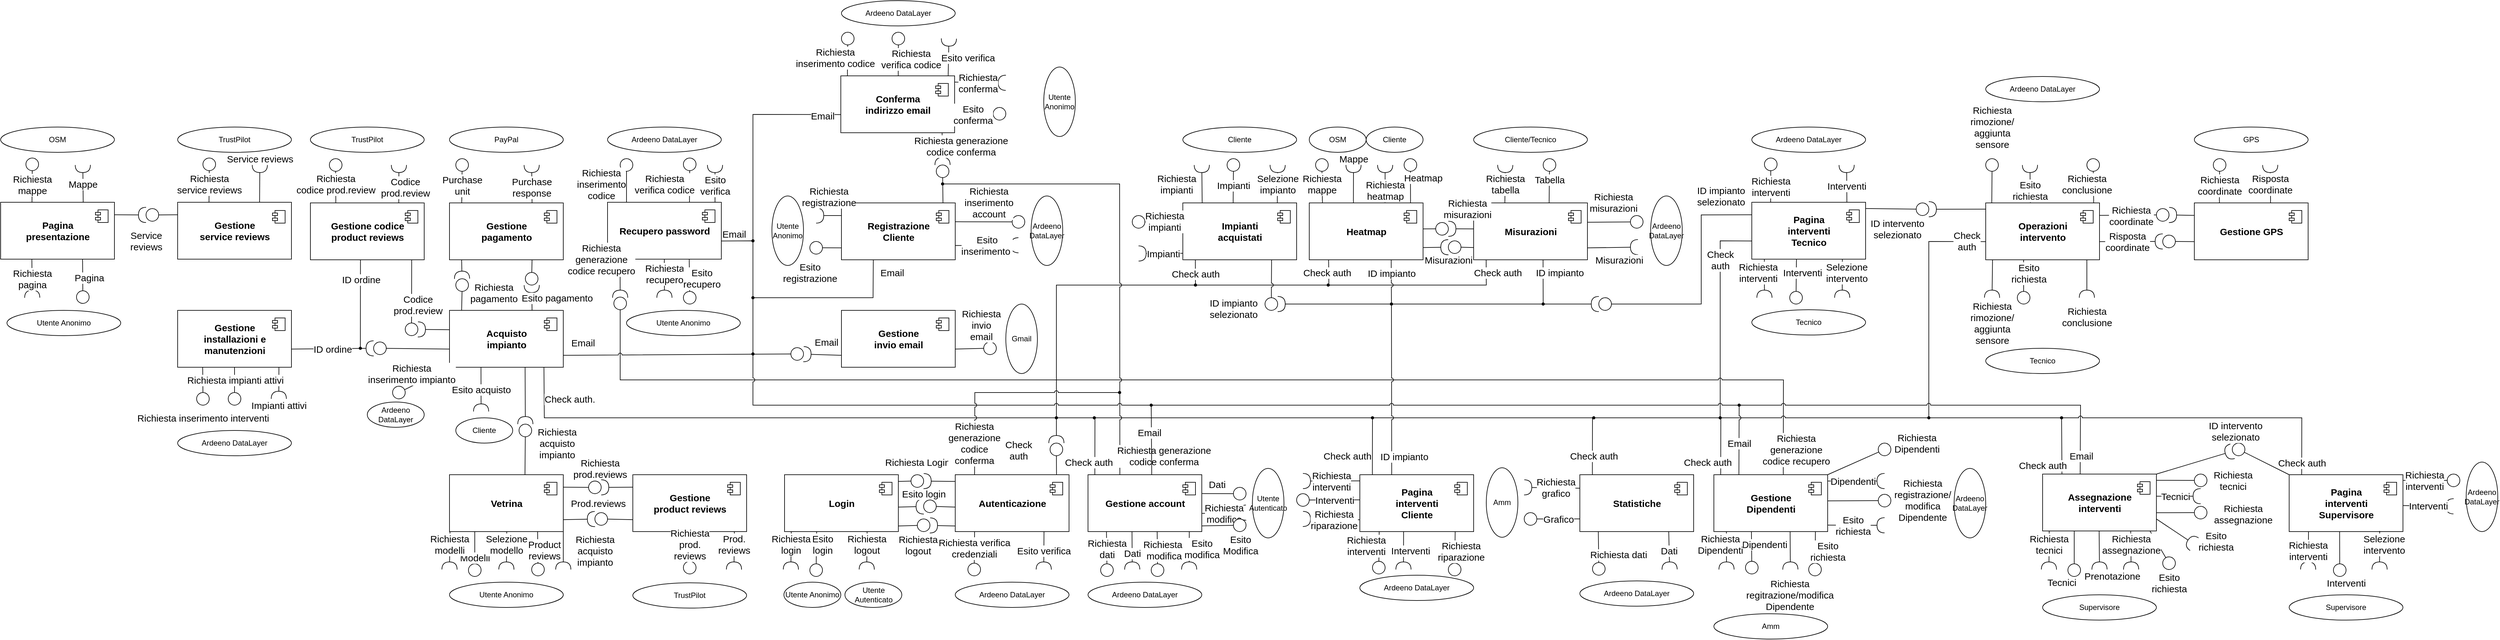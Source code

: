 <mxfile version="20.3.0" type="device"><diagram id="-eFItcFanTS5aQRjPvUu" name="Page-1"><mxGraphModel dx="2966" dy="2787" grid="1" gridSize="10" guides="1" tooltips="1" connect="1" arrows="1" fold="1" page="1" pageScale="1" pageWidth="1169" pageHeight="827" math="0" shadow="0"><root><mxCell id="0"/><mxCell id="1" parent="0"/><mxCell id="zup4d373Q0VDhlZ9tFIt-60" value="" style="rounded=0;orthogonalLoop=1;jettySize=auto;html=1;endArrow=oval;endFill=1;sketch=0;sourcePerimeterSpacing=0;targetPerimeterSpacing=0;labelBackgroundColor=default;strokeColor=default;fontFamily=Helvetica;fontSize=15;fontColor=default;startSize=20;endSize=4;shape=connector;elbow=vertical;exitX=0;exitY=0.68;exitDx=0;exitDy=0;exitPerimeter=0;jumpStyle=arc;" parent="1" source="zup4d373Q0VDhlZ9tFIt-40" edge="1"><mxGeometry relative="1" as="geometry"><mxPoint x="2566" y="375" as="sourcePoint"/><mxPoint x="2760" y="490" as="targetPoint"/><Array as="points"><mxPoint x="2760" y="210"/></Array></mxGeometry></mxCell><mxCell id="zup4d373Q0VDhlZ9tFIt-61" value="Check&lt;br&gt;auth" style="edgeLabel;html=1;align=center;verticalAlign=middle;resizable=0;points=[];fontSize=15;fontFamily=Helvetica;fontColor=default;" parent="zup4d373Q0VDhlZ9tFIt-60" vertex="1" connectable="0"><mxGeometry x="0.691" relative="1" as="geometry"><mxPoint y="-199" as="offset"/></mxGeometry></mxCell><mxCell id="rPT_6ag3cAIKJjgz2htG-50" value="&lt;span style=&quot;color: rgb(0, 0, 0); font-family: Helvetica; font-size: 15px; font-style: normal; font-variant-ligatures: normal; font-variant-caps: normal; font-weight: 400; letter-spacing: normal; orphans: 2; text-align: center; text-indent: 0px; text-transform: none; widows: 2; word-spacing: 0px; -webkit-text-stroke-width: 0px; background-color: rgb(255, 255, 255); text-decoration-thickness: initial; text-decoration-style: initial; text-decoration-color: initial; float: none; display: inline !important;&quot;&gt;Richiesta&lt;/span&gt;&lt;br style=&quot;color: rgb(0, 0, 0); font-family: Helvetica; font-size: 15px; font-style: normal; font-variant-ligatures: normal; font-variant-caps: normal; font-weight: 400; letter-spacing: normal; orphans: 2; text-align: center; text-indent: 0px; text-transform: none; widows: 2; word-spacing: 0px; -webkit-text-stroke-width: 0px; text-decoration-thickness: initial; text-decoration-style: initial; text-decoration-color: initial;&quot;&gt;&lt;span style=&quot;color: rgb(0, 0, 0); font-family: Helvetica; font-size: 15px; font-style: normal; font-variant-ligatures: normal; font-variant-caps: normal; font-weight: 400; letter-spacing: normal; orphans: 2; text-align: center; text-indent: 0px; text-transform: none; widows: 2; word-spacing: 0px; -webkit-text-stroke-width: 0px; background-color: rgb(255, 255, 255); text-decoration-thickness: initial; text-decoration-style: initial; text-decoration-color: initial; float: none; display: inline !important;&quot;&gt;generazione&lt;/span&gt;&lt;br style=&quot;color: rgb(0, 0, 0); font-family: Helvetica; font-size: 15px; font-style: normal; font-variant-ligatures: normal; font-variant-caps: normal; font-weight: 400; letter-spacing: normal; orphans: 2; text-align: center; text-indent: 0px; text-transform: none; widows: 2; word-spacing: 0px; -webkit-text-stroke-width: 0px; text-decoration-thickness: initial; text-decoration-style: initial; text-decoration-color: initial;&quot;&gt;&lt;span style=&quot;color: rgb(0, 0, 0); font-family: Helvetica; font-size: 15px; font-style: normal; font-variant-ligatures: normal; font-variant-caps: normal; font-weight: 400; letter-spacing: normal; orphans: 2; text-align: center; text-indent: 0px; text-transform: none; widows: 2; word-spacing: 0px; -webkit-text-stroke-width: 0px; background-color: rgb(255, 255, 255); text-decoration-thickness: initial; text-decoration-style: initial; text-decoration-color: initial; float: none; display: inline !important;&quot;&gt;codice recupero&lt;/span&gt;" style="rounded=0;orthogonalLoop=1;jettySize=auto;html=1;endArrow=none;endFill=0;sketch=0;sourcePerimeterSpacing=0;targetPerimeterSpacing=0;labelBackgroundColor=default;strokeColor=default;fontFamily=Helvetica;fontSize=15;fontColor=default;startSize=20;endSize=20;shape=connector;elbow=vertical;exitX=0.61;exitY=0;exitDx=0;exitDy=0;jumpStyle=arc;exitPerimeter=0;labelBorderColor=none;" parent="1" source="z6mgc3tczIqPMXQpPHe3-63" target="rPT_6ag3cAIKJjgz2htG-49" edge="1"><mxGeometry x="-0.962" y="-20" relative="1" as="geometry"><mxPoint x="960" y="380" as="sourcePoint"/><Array as="points"><mxPoint x="2860" y="430"/><mxPoint x="1020" y="430"/></Array><mxPoint as="offset"/></mxGeometry></mxCell><mxCell id="rPT_6ag3cAIKJjgz2htG-41" value="Richiesta&lt;br&gt;tecnici" style="rounded=0;orthogonalLoop=0;jettySize=auto;html=1;endArrow=halfCircle;endFill=0;endSize=10;strokeWidth=1;sketch=0;labelBackgroundColor=default;strokeColor=default;fontFamily=Helvetica;fontSize=15;fontColor=default;shape=connector;elbow=vertical;jumpSize=0;anchorPointDirection=0;exitX=0.28;exitY=1;exitDx=0;exitDy=0;exitPerimeter=0;" parent="1" edge="1"><mxGeometry x="-0.311" relative="1" as="geometry"><mxPoint x="3280.4" y="669" as="sourcePoint"/><mxPoint x="3280" y="730" as="targetPoint"/><mxPoint as="offset"/></mxGeometry></mxCell><mxCell id="TB_v-8iqyFSQylQXsU8e-98" value="" style="rounded=0;orthogonalLoop=1;jettySize=auto;html=1;endArrow=oval;endFill=1;sketch=0;sourcePerimeterSpacing=0;targetPerimeterSpacing=0;labelBackgroundColor=default;strokeColor=default;fontFamily=Helvetica;fontSize=15;fontColor=default;startSize=20;endSize=4;shape=connector;elbow=vertical;exitX=0.11;exitY=0;exitDx=0;exitDy=0;jumpStyle=arc;jumpSize=6;exitPerimeter=0;" parent="1" source="z6mgc3tczIqPMXQpPHe3-56" edge="1"><mxGeometry relative="1" as="geometry"><mxPoint x="2245" y="460" as="sourcePoint"/><mxPoint x="1770" y="490" as="targetPoint"/><Array as="points"><mxPoint x="2210" y="490"/></Array></mxGeometry></mxCell><mxCell id="TB_v-8iqyFSQylQXsU8e-99" value="Check auth" style="edgeLabel;html=1;align=center;verticalAlign=middle;resizable=0;points=[];fontSize=15;fontFamily=Helvetica;fontColor=default;" parent="TB_v-8iqyFSQylQXsU8e-98" vertex="1" connectable="0"><mxGeometry x="0.691" relative="1" as="geometry"><mxPoint x="318" y="60" as="offset"/></mxGeometry></mxCell><mxCell id="z6mgc3tczIqPMXQpPHe3-1" value="" style="group;resizable=0;rotatable=0;fixedWidth=1;editable=0;" parent="1" vertex="1" connectable="0"><mxGeometry x="750.0" y="150.0" width="180" height="90" as="geometry"/></mxCell><mxCell id="z6mgc3tczIqPMXQpPHe3-2" value="&lt;b&gt;Gestione&lt;br&gt;pagamento&lt;/b&gt;" style="html=1;dropTarget=0;strokeColor=default;fontFamily=Helvetica;fontSize=15;fontColor=default;fillColor=default;aspect=fixed;resizable=0;rotatable=0;connectable=1;container=0;points=[[0,0,0,0,0],[0,0.11,0,0,0],[0,0.22,0,0,0],[0,0.34,0,0,0],[0,0.46,0,0,0],[0,0.57,0,0,0],[0,0.68,0,0,0],[0,0.79,0,0,0],[0,0.9,0,0,0],[0,1,0,0,0],[0.06,0,0,0,0],[0.06,1,0,0,0],[0.11,0,0,0,0],[0.11,1,0,0,0],[0.17,0,0,0,0],[0.17,1,0,0,0],[0.22,0,0,0,0],[0.22,1,0,0,0],[0.28,0,0,0,0],[0.28,1,0,0,0],[0.33,0,0,0,0],[0.33,1,0,0,0],[0.39,0,0,0,0],[0.39,1,0,0,0],[0.44,0,0,0,0],[0.44,1,0,0,0],[0.5,0,0,0,0],[0.5,1,0,0,0],[0.56,0,0,0,0],[0.56,1,0,0,0],[0.61,0,0,0,0],[0.61,1,0,0,0],[0.67,0,0,0,0],[0.67,1,0,0,0],[0.72,0,0,0,0],[0.72,1,0,0,0],[0.78,0,0,0,0],[0.78,1,0,0,0],[0.83,0,0,0,0],[0.83,1,0,0,0],[0.89,0,0,0,0],[0.89,1,0,0,0],[0.94,0,0,0,0],[0.94,1,0,0,0],[1,0,0,0,0],[1,0.11,0,0,0],[1,0.22,0,0,0],[1,0.34,0,0,0],[1,0.46,0,0,0],[1,0.57,0,0,0],[1,0.68,0,0,0],[1,0.79,0,0,0],[1,0.9,0,0,0],[1,1,0,0,0]];movable=0;deletable=0;movableLabel=0;" parent="z6mgc3tczIqPMXQpPHe3-1" vertex="1"><mxGeometry width="180" height="90" as="geometry"/></mxCell><mxCell id="z6mgc3tczIqPMXQpPHe3-3" value="" style="shape=module;jettyWidth=8;jettyHeight=4;strokeColor=default;fontFamily=Helvetica;fontSize=15;fontColor=default;fillColor=default;html=1;deletable=0;movable=0;movableLabel=0;rotatable=0;aspect=fixed;container=0;resizable=0;expand=0;recursiveResize=0;connectable=0;allowArrows=0;cloneable=1;editable=0;" parent="z6mgc3tczIqPMXQpPHe3-1" vertex="1"><mxGeometry x="150" y="12" width="20" height="20" as="geometry"><mxPoint x="-27" y="7" as="offset"/></mxGeometry></mxCell><mxCell id="z6mgc3tczIqPMXQpPHe3-7" value="" style="group;resizable=0;rotatable=0;fixedWidth=1;editable=0;" parent="1" vertex="1" connectable="0"><mxGeometry x="1370" y="320.0" width="180" height="90" as="geometry"/></mxCell><mxCell id="z6mgc3tczIqPMXQpPHe3-8" value="&lt;b&gt;Gestione&lt;br&gt;invio email&lt;/b&gt;" style="html=1;dropTarget=0;strokeColor=default;fontFamily=Helvetica;fontSize=15;fontColor=default;fillColor=default;aspect=fixed;resizable=0;rotatable=0;connectable=1;container=0;points=[[0,0,0,0,0],[0,0.11,0,0,0],[0,0.22,0,0,0],[0,0.34,0,0,0],[0,0.46,0,0,0],[0,0.57,0,0,0],[0,0.68,0,0,0],[0,0.79,0,0,0],[0,0.9,0,0,0],[0,1,0,0,0],[0.06,0,0,0,0],[0.06,1,0,0,0],[0.11,0,0,0,0],[0.11,1,0,0,0],[0.17,0,0,0,0],[0.17,1,0,0,0],[0.22,0,0,0,0],[0.22,1,0,0,0],[0.28,0,0,0,0],[0.28,1,0,0,0],[0.33,0,0,0,0],[0.33,1,0,0,0],[0.39,0,0,0,0],[0.39,1,0,0,0],[0.44,0,0,0,0],[0.44,1,0,0,0],[0.5,0,0,0,0],[0.5,1,0,0,0],[0.56,0,0,0,0],[0.56,1,0,0,0],[0.61,0,0,0,0],[0.61,1,0,0,0],[0.67,0,0,0,0],[0.67,1,0,0,0],[0.72,0,0,0,0],[0.72,1,0,0,0],[0.78,0,0,0,0],[0.78,1,0,0,0],[0.83,0,0,0,0],[0.83,1,0,0,0],[0.89,0,0,0,0],[0.89,1,0,0,0],[0.94,0,0,0,0],[0.94,1,0,0,0],[1,0,0,0,0],[1,0.11,0,0,0],[1,0.22,0,0,0],[1,0.34,0,0,0],[1,0.46,0,0,0],[1,0.57,0,0,0],[1,0.68,0,0,0],[1,0.79,0,0,0],[1,0.9,0,0,0],[1,1,0,0,0]];movable=0;deletable=0;movableLabel=0;" parent="z6mgc3tczIqPMXQpPHe3-7" vertex="1"><mxGeometry width="180" height="90" as="geometry"/></mxCell><mxCell id="z6mgc3tczIqPMXQpPHe3-9" value="" style="shape=module;jettyWidth=8;jettyHeight=4;strokeColor=default;fontFamily=Helvetica;fontSize=15;fontColor=default;fillColor=default;html=1;deletable=0;movable=0;movableLabel=0;rotatable=0;aspect=fixed;container=0;resizable=0;expand=0;recursiveResize=0;connectable=0;allowArrows=0;cloneable=1;editable=0;" parent="z6mgc3tczIqPMXQpPHe3-7" vertex="1"><mxGeometry x="150" y="12" width="20" height="20" as="geometry"><mxPoint x="-27" y="7" as="offset"/></mxGeometry></mxCell><mxCell id="z6mgc3tczIqPMXQpPHe3-10" value="" style="group;resizable=0;rotatable=0;fixedWidth=1;editable=0;" parent="1" vertex="1" connectable="0"><mxGeometry x="530.0" y="150.0" width="180" height="90" as="geometry"/></mxCell><mxCell id="z6mgc3tczIqPMXQpPHe3-11" value="&lt;b&gt;Gestione codice&lt;br&gt;product reviews&lt;/b&gt;" style="html=1;dropTarget=0;strokeColor=default;fontFamily=Helvetica;fontSize=15;fontColor=default;fillColor=default;aspect=fixed;resizable=0;rotatable=0;connectable=1;container=0;points=[[0,0,0,0,0],[0,0.11,0,0,0],[0,0.22,0,0,0],[0,0.34,0,0,0],[0,0.46,0,0,0],[0,0.57,0,0,0],[0,0.68,0,0,0],[0,0.79,0,0,0],[0,0.9,0,0,0],[0,1,0,0,0],[0.06,0,0,0,0],[0.06,1,0,0,0],[0.11,0,0,0,0],[0.11,1,0,0,0],[0.17,0,0,0,0],[0.17,1,0,0,0],[0.22,0,0,0,0],[0.22,1,0,0,0],[0.28,0,0,0,0],[0.28,1,0,0,0],[0.33,0,0,0,0],[0.33,1,0,0,0],[0.39,0,0,0,0],[0.39,1,0,0,0],[0.44,0,0,0,0],[0.44,1,0,0,0],[0.5,0,0,0,0],[0.5,1,0,0,0],[0.56,0,0,0,0],[0.56,1,0,0,0],[0.61,0,0,0,0],[0.61,1,0,0,0],[0.67,0,0,0,0],[0.67,1,0,0,0],[0.72,0,0,0,0],[0.72,1,0,0,0],[0.78,0,0,0,0],[0.78,1,0,0,0],[0.83,0,0,0,0],[0.83,1,0,0,0],[0.89,0,0,0,0],[0.89,1,0,0,0],[0.94,0,0,0,0],[0.94,1,0,0,0],[1,0,0,0,0],[1,0.11,0,0,0],[1,0.22,0,0,0],[1,0.34,0,0,0],[1,0.46,0,0,0],[1,0.57,0,0,0],[1,0.68,0,0,0],[1,0.79,0,0,0],[1,0.9,0,0,0],[1,1,0,0,0]];movable=0;deletable=0;movableLabel=0;" parent="z6mgc3tczIqPMXQpPHe3-10" vertex="1"><mxGeometry width="180" height="90" as="geometry"/></mxCell><mxCell id="z6mgc3tczIqPMXQpPHe3-12" value="" style="shape=module;jettyWidth=8;jettyHeight=4;strokeColor=default;fontFamily=Helvetica;fontSize=15;fontColor=default;fillColor=default;html=1;deletable=0;movable=0;movableLabel=0;rotatable=0;aspect=fixed;container=0;resizable=0;expand=0;recursiveResize=0;connectable=0;allowArrows=0;cloneable=1;editable=0;" parent="z6mgc3tczIqPMXQpPHe3-10" vertex="1"><mxGeometry x="150" y="12" width="20" height="20" as="geometry"><mxPoint x="-27" y="7" as="offset"/></mxGeometry></mxCell><mxCell id="z6mgc3tczIqPMXQpPHe3-13" value="" style="group;resizable=0;rotatable=0;fixedWidth=1;editable=0;" parent="1" vertex="1" connectable="0"><mxGeometry x="40.0" y="149.0" width="180" height="90" as="geometry"/></mxCell><mxCell id="z6mgc3tczIqPMXQpPHe3-14" value="&lt;b&gt;Pagina&lt;br&gt;presentazione&lt;/b&gt;" style="html=1;dropTarget=0;strokeColor=default;fontFamily=Helvetica;fontSize=15;fontColor=default;fillColor=default;aspect=fixed;resizable=0;rotatable=0;connectable=1;container=0;points=[[0,0,0,0,0],[0,0.11,0,0,0],[0,0.22,0,0,0],[0,0.34,0,0,0],[0,0.46,0,0,0],[0,0.57,0,0,0],[0,0.68,0,0,0],[0,0.79,0,0,0],[0,0.9,0,0,0],[0,1,0,0,0],[0.06,0,0,0,0],[0.06,1,0,0,0],[0.11,0,0,0,0],[0.11,1,0,0,0],[0.17,0,0,0,0],[0.17,1,0,0,0],[0.22,0,0,0,0],[0.22,1,0,0,0],[0.28,0,0,0,0],[0.28,1,0,0,0],[0.33,0,0,0,0],[0.33,1,0,0,0],[0.39,0,0,0,0],[0.39,1,0,0,0],[0.44,0,0,0,0],[0.44,1,0,0,0],[0.5,0,0,0,0],[0.5,1,0,0,0],[0.56,0,0,0,0],[0.56,1,0,0,0],[0.61,0,0,0,0],[0.61,1,0,0,0],[0.67,0,0,0,0],[0.67,1,0,0,0],[0.72,0,0,0,0],[0.72,1,0,0,0],[0.78,0,0,0,0],[0.78,1,0,0,0],[0.83,0,0,0,0],[0.83,1,0,0,0],[0.89,0,0,0,0],[0.89,1,0,0,0],[0.94,0,0,0,0],[0.94,1,0,0,0],[1,0,0,0,0],[1,0.11,0,0,0],[1,0.22,0,0,0],[1,0.34,0,0,0],[1,0.46,0,0,0],[1,0.57,0,0,0],[1,0.68,0,0,0],[1,0.79,0,0,0],[1,0.9,0,0,0],[1,1,0,0,0]];movable=0;deletable=0;movableLabel=0;" parent="z6mgc3tczIqPMXQpPHe3-13" vertex="1"><mxGeometry width="180" height="90" as="geometry"/></mxCell><mxCell id="z6mgc3tczIqPMXQpPHe3-15" value="" style="shape=module;jettyWidth=8;jettyHeight=4;strokeColor=default;fontFamily=Helvetica;fontSize=15;fontColor=default;fillColor=default;html=1;deletable=0;movable=0;movableLabel=0;rotatable=0;aspect=fixed;container=0;resizable=0;expand=0;recursiveResize=0;connectable=0;allowArrows=0;cloneable=1;editable=0;" parent="z6mgc3tczIqPMXQpPHe3-13" vertex="1"><mxGeometry x="150" y="12" width="20" height="20" as="geometry"><mxPoint x="-27" y="7" as="offset"/></mxGeometry></mxCell><mxCell id="z6mgc3tczIqPMXQpPHe3-16" value="" style="group;resizable=0;rotatable=0;fixedWidth=1;editable=0;" parent="1" vertex="1" connectable="0"><mxGeometry x="750.0" y="580" width="180" height="90" as="geometry"/></mxCell><mxCell id="z6mgc3tczIqPMXQpPHe3-17" value="&lt;b&gt;Vetrina&lt;/b&gt;" style="html=1;dropTarget=0;strokeColor=default;fontFamily=Helvetica;fontSize=15;fontColor=default;fillColor=default;aspect=fixed;resizable=0;rotatable=0;connectable=1;container=0;points=[[0,0,0,0,0],[0,0.11,0,0,0],[0,0.22,0,0,0],[0,0.34,0,0,0],[0,0.46,0,0,0],[0,0.57,0,0,0],[0,0.68,0,0,0],[0,0.79,0,0,0],[0,0.9,0,0,0],[0,1,0,0,0],[0.06,0,0,0,0],[0.06,1,0,0,0],[0.11,0,0,0,0],[0.11,1,0,0,0],[0.17,0,0,0,0],[0.17,1,0,0,0],[0.22,0,0,0,0],[0.22,1,0,0,0],[0.28,0,0,0,0],[0.28,1,0,0,0],[0.33,0,0,0,0],[0.33,1,0,0,0],[0.39,0,0,0,0],[0.39,1,0,0,0],[0.44,0,0,0,0],[0.44,1,0,0,0],[0.5,0,0,0,0],[0.5,1,0,0,0],[0.56,0,0,0,0],[0.56,1,0,0,0],[0.61,0,0,0,0],[0.61,1,0,0,0],[0.67,0,0,0,0],[0.67,1,0,0,0],[0.72,0,0,0,0],[0.72,1,0,0,0],[0.78,0,0,0,0],[0.78,1,0,0,0],[0.83,0,0,0,0],[0.83,1,0,0,0],[0.89,0,0,0,0],[0.89,1,0,0,0],[0.94,0,0,0,0],[0.94,1,0,0,0],[1,0,0,0,0],[1,0.11,0,0,0],[1,0.22,0,0,0],[1,0.34,0,0,0],[1,0.46,0,0,0],[1,0.57,0,0,0],[1,0.68,0,0,0],[1,0.79,0,0,0],[1,0.9,0,0,0],[1,1,0,0,0]];movable=0;deletable=0;movableLabel=0;" parent="z6mgc3tczIqPMXQpPHe3-16" vertex="1"><mxGeometry width="180" height="90" as="geometry"/></mxCell><mxCell id="z6mgc3tczIqPMXQpPHe3-18" value="" style="shape=module;jettyWidth=8;jettyHeight=4;strokeColor=default;fontFamily=Helvetica;fontSize=15;fontColor=default;fillColor=default;html=1;deletable=0;movable=0;movableLabel=0;rotatable=0;aspect=fixed;container=0;resizable=0;expand=0;recursiveResize=0;connectable=0;allowArrows=0;cloneable=1;editable=0;" parent="z6mgc3tczIqPMXQpPHe3-16" vertex="1"><mxGeometry x="150" y="12" width="20" height="20" as="geometry"><mxPoint x="-27" y="7" as="offset"/></mxGeometry></mxCell><mxCell id="z6mgc3tczIqPMXQpPHe3-19" value="" style="group;resizable=0;rotatable=0;fixedWidth=1;editable=0;" parent="1" vertex="1" connectable="0"><mxGeometry x="1280" y="580.0" width="180" height="90" as="geometry"/></mxCell><mxCell id="z6mgc3tczIqPMXQpPHe3-20" value="&lt;b&gt;Login&lt;/b&gt;" style="html=1;dropTarget=0;strokeColor=default;fontFamily=Helvetica;fontSize=15;fontColor=default;fillColor=default;aspect=fixed;resizable=0;rotatable=0;connectable=1;container=0;points=[[0,0,0,0,0],[0,0.11,0,0,0],[0,0.22,0,0,0],[0,0.34,0,0,0],[0,0.46,0,0,0],[0,0.57,0,0,0],[0,0.68,0,0,0],[0,0.79,0,0,0],[0,0.9,0,0,0],[0,1,0,0,0],[0.06,0,0,0,0],[0.06,1,0,0,0],[0.11,0,0,0,0],[0.11,1,0,0,0],[0.17,0,0,0,0],[0.17,1,0,0,0],[0.22,0,0,0,0],[0.22,1,0,0,0],[0.28,0,0,0,0],[0.28,1,0,0,0],[0.33,0,0,0,0],[0.33,1,0,0,0],[0.39,0,0,0,0],[0.39,1,0,0,0],[0.44,0,0,0,0],[0.44,1,0,0,0],[0.5,0,0,0,0],[0.5,1,0,0,0],[0.56,0,0,0,0],[0.56,1,0,0,0],[0.61,0,0,0,0],[0.61,1,0,0,0],[0.67,0,0,0,0],[0.67,1,0,0,0],[0.72,0,0,0,0],[0.72,1,0,0,0],[0.78,0,0,0,0],[0.78,1,0,0,0],[0.83,0,0,0,0],[0.83,1,0,0,0],[0.89,0,0,0,0],[0.89,1,0,0,0],[0.94,0,0,0,0],[0.94,1,0,0,0],[1,0,0,0,0],[1,0.11,0,0,0],[1,0.22,0,0,0],[1,0.34,0,0,0],[1,0.46,0,0,0],[1,0.57,0,0,0],[1,0.68,0,0,0],[1,0.79,0,0,0],[1,0.9,0,0,0],[1,1,0,0,0]];movable=0;deletable=0;movableLabel=0;" parent="z6mgc3tczIqPMXQpPHe3-19" vertex="1"><mxGeometry width="180" height="90" as="geometry"/></mxCell><mxCell id="z6mgc3tczIqPMXQpPHe3-21" value="" style="shape=module;jettyWidth=8;jettyHeight=4;strokeColor=default;fontFamily=Helvetica;fontSize=15;fontColor=default;fillColor=default;html=1;deletable=0;movable=0;movableLabel=0;rotatable=0;aspect=fixed;container=0;resizable=0;expand=0;recursiveResize=0;connectable=0;allowArrows=0;cloneable=1;editable=0;" parent="z6mgc3tczIqPMXQpPHe3-19" vertex="1"><mxGeometry x="150" y="12" width="20" height="20" as="geometry"><mxPoint x="-27" y="7" as="offset"/></mxGeometry></mxCell><mxCell id="z6mgc3tczIqPMXQpPHe3-22" value="" style="group;resizable=0;rotatable=0;fixedWidth=1;editable=0;" parent="1" vertex="1" connectable="0"><mxGeometry x="3510" y="150.0" width="180" height="90" as="geometry"/></mxCell><mxCell id="z6mgc3tczIqPMXQpPHe3-23" value="&lt;b&gt;Gestione GPS&lt;/b&gt;" style="html=1;dropTarget=0;strokeColor=default;fontFamily=Helvetica;fontSize=15;fontColor=default;fillColor=default;aspect=fixed;resizable=0;rotatable=0;connectable=1;container=0;points=[[0,0,0,0,0],[0,0.11,0,0,0],[0,0.22,0,0,0],[0,0.34,0,0,0],[0,0.46,0,0,0],[0,0.57,0,0,0],[0,0.68,0,0,0],[0,0.79,0,0,0],[0,0.9,0,0,0],[0,1,0,0,0],[0.06,0,0,0,0],[0.06,1,0,0,0],[0.11,0,0,0,0],[0.11,1,0,0,0],[0.17,0,0,0,0],[0.17,1,0,0,0],[0.22,0,0,0,0],[0.22,1,0,0,0],[0.28,0,0,0,0],[0.28,1,0,0,0],[0.33,0,0,0,0],[0.33,1,0,0,0],[0.39,0,0,0,0],[0.39,1,0,0,0],[0.44,0,0,0,0],[0.44,1,0,0,0],[0.5,0,0,0,0],[0.5,1,0,0,0],[0.56,0,0,0,0],[0.56,1,0,0,0],[0.61,0,0,0,0],[0.61,1,0,0,0],[0.67,0,0,0,0],[0.67,1,0,0,0],[0.72,0,0,0,0],[0.72,1,0,0,0],[0.78,0,0,0,0],[0.78,1,0,0,0],[0.83,0,0,0,0],[0.83,1,0,0,0],[0.89,0,0,0,0],[0.89,1,0,0,0],[0.94,0,0,0,0],[0.94,1,0,0,0],[1,0,0,0,0],[1,0.11,0,0,0],[1,0.22,0,0,0],[1,0.34,0,0,0],[1,0.46,0,0,0],[1,0.57,0,0,0],[1,0.68,0,0,0],[1,0.79,0,0,0],[1,0.9,0,0,0],[1,1,0,0,0]];movable=0;deletable=0;movableLabel=0;" parent="z6mgc3tczIqPMXQpPHe3-22" vertex="1"><mxGeometry width="180" height="90" as="geometry"/></mxCell><mxCell id="z6mgc3tczIqPMXQpPHe3-24" value="" style="shape=module;jettyWidth=8;jettyHeight=4;strokeColor=default;fontFamily=Helvetica;fontSize=15;fontColor=default;fillColor=default;html=1;deletable=0;movable=0;movableLabel=0;rotatable=0;aspect=fixed;container=0;resizable=0;expand=0;recursiveResize=0;connectable=0;allowArrows=0;cloneable=1;editable=0;" parent="z6mgc3tczIqPMXQpPHe3-22" vertex="1"><mxGeometry x="150" y="12" width="20" height="20" as="geometry"><mxPoint x="-27" y="7" as="offset"/></mxGeometry></mxCell><mxCell id="z6mgc3tczIqPMXQpPHe3-25" value="" style="group;resizable=0;rotatable=0;fixedWidth=1;editable=0;" parent="1" vertex="1" connectable="0"><mxGeometry x="1370" y="150" width="180" height="90" as="geometry"/></mxCell><mxCell id="z6mgc3tczIqPMXQpPHe3-26" value="&lt;b&gt;Registrazione&lt;br&gt;Cliente&lt;br&gt;&lt;/b&gt;" style="html=1;dropTarget=0;strokeColor=default;fontFamily=Helvetica;fontSize=15;fontColor=default;fillColor=default;aspect=fixed;resizable=0;rotatable=0;connectable=1;container=0;points=[[0,0,0,0,0],[0,0.11,0,0,0],[0,0.22,0,0,0],[0,0.34,0,0,0],[0,0.46,0,0,0],[0,0.57,0,0,0],[0,0.68,0,0,0],[0,0.79,0,0,0],[0,0.9,0,0,0],[0,1,0,0,0],[0.06,0,0,0,0],[0.06,1,0,0,0],[0.11,0,0,0,0],[0.11,1,0,0,0],[0.17,0,0,0,0],[0.17,1,0,0,0],[0.22,0,0,0,0],[0.22,1,0,0,0],[0.28,0,0,0,0],[0.28,1,0,0,0],[0.33,0,0,0,0],[0.33,1,0,0,0],[0.39,0,0,0,0],[0.39,1,0,0,0],[0.44,0,0,0,0],[0.44,1,0,0,0],[0.5,0,0,0,0],[0.5,1,0,0,0],[0.56,0,0,0,0],[0.56,1,0,0,0],[0.61,0,0,0,0],[0.61,1,0,0,0],[0.67,0,0,0,0],[0.67,1,0,0,0],[0.72,0,0,0,0],[0.72,1,0,0,0],[0.78,0,0,0,0],[0.78,1,0,0,0],[0.83,0,0,0,0],[0.83,1,0,0,0],[0.89,0,0,0,0],[0.89,1,0,0,0],[0.94,0,0,0,0],[0.94,1,0,0,0],[1,0,0,0,0],[1,0.11,0,0,0],[1,0.22,0,0,0],[1,0.34,0,0,0],[1,0.46,0,0,0],[1,0.57,0,0,0],[1,0.68,0,0,0],[1,0.79,0,0,0],[1,0.9,0,0,0],[1,1,0,0,0]];movable=0;deletable=0;movableLabel=0;" parent="z6mgc3tczIqPMXQpPHe3-25" vertex="1"><mxGeometry width="180" height="90" as="geometry"/></mxCell><mxCell id="z6mgc3tczIqPMXQpPHe3-27" value="" style="shape=module;jettyWidth=8;jettyHeight=4;strokeColor=default;fontFamily=Helvetica;fontSize=15;fontColor=default;fillColor=default;html=1;deletable=0;movable=0;movableLabel=0;rotatable=0;aspect=fixed;container=0;resizable=0;expand=0;recursiveResize=0;connectable=0;allowArrows=0;cloneable=1;editable=0;" parent="z6mgc3tczIqPMXQpPHe3-25" vertex="1"><mxGeometry x="150" y="12" width="20" height="20" as="geometry"><mxPoint x="-27" y="7" as="offset"/></mxGeometry></mxCell><mxCell id="D003y-nceMIAzC23Nr9N-296" value="Esito&lt;br&gt;inserimento&amp;nbsp;" style="rounded=0;orthogonalLoop=0;jettySize=auto;html=1;endArrow=halfCircle;endFill=0;endSize=10;strokeWidth=1;sketch=0;labelBackgroundColor=default;strokeColor=default;fontFamily=Helvetica;fontSize=15;fontColor=default;shape=connector;elbow=vertical;jumpSize=0;anchorPointDirection=0;" parent="z6mgc3tczIqPMXQpPHe3-25" edge="1"><mxGeometry relative="1" as="geometry"><mxPoint x="180.0" y="67.368" as="sourcePoint"/><mxPoint x="280" y="67" as="targetPoint"/></mxGeometry></mxCell><mxCell id="z6mgc3tczIqPMXQpPHe3-37" value="" style="group;resizable=0;rotatable=0;fixedWidth=1;editable=0;" parent="1" vertex="1" connectable="0"><mxGeometry x="1760" y="580.0" width="180" height="90" as="geometry"/></mxCell><mxCell id="z6mgc3tczIqPMXQpPHe3-38" value="&lt;b&gt;Gestione account&lt;/b&gt;" style="html=1;dropTarget=0;strokeColor=default;fontFamily=Helvetica;fontSize=15;fontColor=default;fillColor=default;aspect=fixed;resizable=0;rotatable=0;connectable=1;container=0;points=[[0,0,0,0,0],[0,0.11,0,0,0],[0,0.22,0,0,0],[0,0.34,0,0,0],[0,0.46,0,0,0],[0,0.57,0,0,0],[0,0.68,0,0,0],[0,0.79,0,0,0],[0,0.9,0,0,0],[0,1,0,0,0],[0.06,0,0,0,0],[0.06,1,0,0,0],[0.11,0,0,0,0],[0.11,1,0,0,0],[0.17,0,0,0,0],[0.17,1,0,0,0],[0.22,0,0,0,0],[0.22,1,0,0,0],[0.28,0,0,0,0],[0.28,1,0,0,0],[0.33,0,0,0,0],[0.33,1,0,0,0],[0.39,0,0,0,0],[0.39,1,0,0,0],[0.44,0,0,0,0],[0.44,1,0,0,0],[0.5,0,0,0,0],[0.5,1,0,0,0],[0.56,0,0,0,0],[0.56,1,0,0,0],[0.61,0,0,0,0],[0.61,1,0,0,0],[0.67,0,0,0,0],[0.67,1,0,0,0],[0.72,0,0,0,0],[0.72,1,0,0,0],[0.78,0,0,0,0],[0.78,1,0,0,0],[0.83,0,0,0,0],[0.83,1,0,0,0],[0.89,0,0,0,0],[0.89,1,0,0,0],[0.94,0,0,0,0],[0.94,1,0,0,0],[1,0,0,0,0],[1,0.11,0,0,0],[1,0.22,0,0,0],[1,0.34,0,0,0],[1,0.46,0,0,0],[1,0.57,0,0,0],[1,0.68,0,0,0],[1,0.79,0,0,0],[1,0.9,0,0,0],[1,1,0,0,0]];movable=0;deletable=0;movableLabel=0;" parent="z6mgc3tczIqPMXQpPHe3-37" vertex="1"><mxGeometry width="180" height="90" as="geometry"/></mxCell><mxCell id="z6mgc3tczIqPMXQpPHe3-39" value="" style="shape=module;jettyWidth=8;jettyHeight=4;strokeColor=default;fontFamily=Helvetica;fontSize=15;fontColor=default;fillColor=default;html=1;deletable=0;movable=0;movableLabel=0;rotatable=0;aspect=fixed;container=0;resizable=0;expand=0;recursiveResize=0;connectable=0;allowArrows=0;cloneable=1;editable=0;" parent="z6mgc3tczIqPMXQpPHe3-37" vertex="1"><mxGeometry x="150" y="12" width="20" height="20" as="geometry"><mxPoint x="-27" y="7" as="offset"/></mxGeometry></mxCell><mxCell id="z6mgc3tczIqPMXQpPHe3-42" value="" style="group;resizable=0;rotatable=0;fixedWidth=1;editable=0;" parent="1" vertex="1" connectable="0"><mxGeometry x="1910" y="150.0" width="180" height="90" as="geometry"/></mxCell><mxCell id="z6mgc3tczIqPMXQpPHe3-43" value="&lt;b&gt;Impianti&lt;br&gt;acquistati&lt;/b&gt;" style="html=1;dropTarget=0;strokeColor=default;fontFamily=Helvetica;fontSize=15;fontColor=default;fillColor=default;aspect=fixed;resizable=0;rotatable=0;connectable=1;container=0;points=[[0,0,0,0,0],[0,0.11,0,0,0],[0,0.22,0,0,0],[0,0.34,0,0,0],[0,0.46,0,0,0],[0,0.57,0,0,0],[0,0.68,0,0,0],[0,0.79,0,0,0],[0,0.9,0,0,0],[0,1,0,0,0],[0.06,0,0,0,0],[0.06,1,0,0,0],[0.11,0,0,0,0],[0.11,1,0,0,0],[0.17,0,0,0,0],[0.17,1,0,0,0],[0.22,0,0,0,0],[0.22,1,0,0,0],[0.28,0,0,0,0],[0.28,1,0,0,0],[0.33,0,0,0,0],[0.33,1,0,0,0],[0.39,0,0,0,0],[0.39,1,0,0,0],[0.44,0,0,0,0],[0.44,1,0,0,0],[0.5,0,0,0,0],[0.5,1,0,0,0],[0.56,0,0,0,0],[0.56,1,0,0,0],[0.61,0,0,0,0],[0.61,1,0,0,0],[0.67,0,0,0,0],[0.67,1,0,0,0],[0.72,0,0,0,0],[0.72,1,0,0,0],[0.78,0,0,0,0],[0.78,1,0,0,0],[0.83,0,0,0,0],[0.83,1,0,0,0],[0.89,0,0,0,0],[0.89,1,0,0,0],[0.94,0,0,0,0],[0.94,1,0,0,0],[1,0,0,0,0],[1,0.11,0,0,0],[1,0.22,0,0,0],[1,0.34,0,0,0],[1,0.46,0,0,0],[1,0.57,0,0,0],[1,0.68,0,0,0],[1,0.79,0,0,0],[1,0.9,0,0,0],[1,1,0,0,0]];movable=0;deletable=0;movableLabel=0;" parent="z6mgc3tczIqPMXQpPHe3-42" vertex="1"><mxGeometry width="180" height="90" as="geometry"/></mxCell><mxCell id="z6mgc3tczIqPMXQpPHe3-44" value="" style="shape=module;jettyWidth=8;jettyHeight=4;strokeColor=default;fontFamily=Helvetica;fontSize=15;fontColor=default;fillColor=default;html=1;deletable=0;movable=0;movableLabel=0;rotatable=0;aspect=fixed;container=0;resizable=0;expand=0;recursiveResize=0;connectable=0;allowArrows=0;cloneable=1;editable=0;" parent="z6mgc3tczIqPMXQpPHe3-42" vertex="1"><mxGeometry x="150" y="12" width="20" height="20" as="geometry"><mxPoint x="-27" y="7" as="offset"/></mxGeometry></mxCell><mxCell id="z6mgc3tczIqPMXQpPHe3-45" value="" style="group;resizable=0;rotatable=0;fixedWidth=1;editable=0;" parent="1" vertex="1" connectable="0"><mxGeometry x="3180" y="150.0" width="180" height="90" as="geometry"/></mxCell><mxCell id="z6mgc3tczIqPMXQpPHe3-46" value="&lt;b&gt;Operazioni&lt;br&gt;intervento&lt;/b&gt;" style="html=1;dropTarget=0;strokeColor=default;fontFamily=Helvetica;fontSize=15;fontColor=default;fillColor=default;aspect=fixed;resizable=0;rotatable=0;connectable=1;container=0;points=[[0,0,0,0,0],[0,0.11,0,0,0],[0,0.22,0,0,0],[0,0.34,0,0,0],[0,0.46,0,0,0],[0,0.57,0,0,0],[0,0.68,0,0,0],[0,0.79,0,0,0],[0,0.9,0,0,0],[0,1,0,0,0],[0.06,0,0,0,0],[0.06,1,0,0,0],[0.11,0,0,0,0],[0.11,1,0,0,0],[0.17,0,0,0,0],[0.17,1,0,0,0],[0.22,0,0,0,0],[0.22,1,0,0,0],[0.28,0,0,0,0],[0.28,1,0,0,0],[0.33,0,0,0,0],[0.33,1,0,0,0],[0.39,0,0,0,0],[0.39,1,0,0,0],[0.44,0,0,0,0],[0.44,1,0,0,0],[0.5,0,0,0,0],[0.5,1,0,0,0],[0.56,0,0,0,0],[0.56,1,0,0,0],[0.61,0,0,0,0],[0.61,1,0,0,0],[0.67,0,0,0,0],[0.67,1,0,0,0],[0.72,0,0,0,0],[0.72,1,0,0,0],[0.78,0,0,0,0],[0.78,1,0,0,0],[0.83,0,0,0,0],[0.83,1,0,0,0],[0.89,0,0,0,0],[0.89,1,0,0,0],[0.94,0,0,0,0],[0.94,1,0,0,0],[1,0,0,0,0],[1,0.11,0,0,0],[1,0.22,0,0,0],[1,0.34,0,0,0],[1,0.46,0,0,0],[1,0.57,0,0,0],[1,0.68,0,0,0],[1,0.79,0,0,0],[1,0.9,0,0,0],[1,1,0,0,0]];movable=0;deletable=0;movableLabel=0;" parent="z6mgc3tczIqPMXQpPHe3-45" vertex="1"><mxGeometry width="180" height="90" as="geometry"/></mxCell><mxCell id="z6mgc3tczIqPMXQpPHe3-47" value="" style="shape=module;jettyWidth=8;jettyHeight=4;strokeColor=default;fontFamily=Helvetica;fontSize=15;fontColor=default;fillColor=default;html=1;deletable=0;movable=0;movableLabel=0;rotatable=0;aspect=fixed;container=0;resizable=0;expand=0;recursiveResize=0;connectable=0;allowArrows=0;cloneable=1;editable=0;" parent="z6mgc3tczIqPMXQpPHe3-45" vertex="1"><mxGeometry x="150" y="12" width="20" height="20" as="geometry"><mxPoint x="-27" y="7" as="offset"/></mxGeometry></mxCell><mxCell id="z6mgc3tczIqPMXQpPHe3-52" value="" style="group;resizable=0;rotatable=0;fixedWidth=1;editable=0;" parent="1" vertex="1" connectable="0"><mxGeometry x="2110" y="150" width="180" height="90" as="geometry"/></mxCell><mxCell id="z6mgc3tczIqPMXQpPHe3-53" value="&lt;b&gt;Heatmap&lt;/b&gt;" style="html=1;dropTarget=0;strokeColor=default;fontFamily=Helvetica;fontSize=15;fontColor=default;fillColor=default;aspect=fixed;resizable=0;rotatable=0;connectable=1;container=0;points=[[0,0,0,0,0],[0,0.11,0,0,0],[0,0.22,0,0,0],[0,0.34,0,0,0],[0,0.46,0,0,0],[0,0.57,0,0,0],[0,0.68,0,0,0],[0,0.79,0,0,0],[0,0.9,0,0,0],[0,1,0,0,0],[0.06,0,0,0,0],[0.06,1,0,0,0],[0.11,0,0,0,0],[0.11,1,0,0,0],[0.17,0,0,0,0],[0.17,1,0,0,0],[0.22,0,0,0,0],[0.22,1,0,0,0],[0.28,0,0,0,0],[0.28,1,0,0,0],[0.33,0,0,0,0],[0.33,1,0,0,0],[0.39,0,0,0,0],[0.39,1,0,0,0],[0.44,0,0,0,0],[0.44,1,0,0,0],[0.5,0,0,0,0],[0.5,1,0,0,0],[0.56,0,0,0,0],[0.56,1,0,0,0],[0.61,0,0,0,0],[0.61,1,0,0,0],[0.67,0,0,0,0],[0.67,1,0,0,0],[0.72,0,0,0,0],[0.72,1,0,0,0],[0.78,0,0,0,0],[0.78,1,0,0,0],[0.83,0,0,0,0],[0.83,1,0,0,0],[0.89,0,0,0,0],[0.89,1,0,0,0],[0.94,0,0,0,0],[0.94,1,0,0,0],[1,0,0,0,0],[1,0.11,0,0,0],[1,0.22,0,0,0],[1,0.34,0,0,0],[1,0.46,0,0,0],[1,0.57,0,0,0],[1,0.68,0,0,0],[1,0.79,0,0,0],[1,0.9,0,0,0],[1,1,0,0,0]];movable=0;deletable=0;movableLabel=0;" parent="z6mgc3tczIqPMXQpPHe3-52" vertex="1"><mxGeometry width="180" height="90" as="geometry"/></mxCell><mxCell id="z6mgc3tczIqPMXQpPHe3-54" value="" style="shape=module;jettyWidth=8;jettyHeight=4;strokeColor=default;fontFamily=Helvetica;fontSize=15;fontColor=default;fillColor=default;html=1;deletable=0;movable=0;movableLabel=0;rotatable=0;aspect=fixed;container=0;resizable=0;expand=0;recursiveResize=0;connectable=0;allowArrows=0;cloneable=1;editable=0;" parent="z6mgc3tczIqPMXQpPHe3-52" vertex="1"><mxGeometry x="150" y="12" width="20" height="20" as="geometry"><mxPoint x="-27" y="7" as="offset"/></mxGeometry></mxCell><mxCell id="z6mgc3tczIqPMXQpPHe3-55" value="" style="group;resizable=0;rotatable=0;fixedWidth=1;editable=0;" parent="1" vertex="1" connectable="0"><mxGeometry x="2190" y="580.0" width="180" height="90" as="geometry"/></mxCell><mxCell id="z6mgc3tczIqPMXQpPHe3-56" value="&lt;b&gt;Pagina&lt;br&gt;interventi&lt;br&gt;Cliente&lt;br&gt;&lt;/b&gt;" style="html=1;dropTarget=0;strokeColor=default;fontFamily=Helvetica;fontSize=15;fontColor=default;fillColor=default;aspect=fixed;resizable=0;rotatable=0;connectable=1;container=0;points=[[0,0,0,0,0],[0,0.11,0,0,0],[0,0.22,0,0,0],[0,0.34,0,0,0],[0,0.46,0,0,0],[0,0.57,0,0,0],[0,0.68,0,0,0],[0,0.79,0,0,0],[0,0.9,0,0,0],[0,1,0,0,0],[0.06,0,0,0,0],[0.06,1,0,0,0],[0.11,0,0,0,0],[0.11,1,0,0,0],[0.17,0,0,0,0],[0.17,1,0,0,0],[0.22,0,0,0,0],[0.22,1,0,0,0],[0.28,0,0,0,0],[0.28,1,0,0,0],[0.33,0,0,0,0],[0.33,1,0,0,0],[0.39,0,0,0,0],[0.39,1,0,0,0],[0.44,0,0,0,0],[0.44,1,0,0,0],[0.5,0,0,0,0],[0.5,1,0,0,0],[0.56,0,0,0,0],[0.56,1,0,0,0],[0.61,0,0,0,0],[0.61,1,0,0,0],[0.67,0,0,0,0],[0.67,1,0,0,0],[0.72,0,0,0,0],[0.72,1,0,0,0],[0.78,0,0,0,0],[0.78,1,0,0,0],[0.83,0,0,0,0],[0.83,1,0,0,0],[0.89,0,0,0,0],[0.89,1,0,0,0],[0.94,0,0,0,0],[0.94,1,0,0,0],[1,0,0,0,0],[1,0.11,0,0,0],[1,0.22,0,0,0],[1,0.34,0,0,0],[1,0.46,0,0,0],[1,0.57,0,0,0],[1,0.68,0,0,0],[1,0.79,0,0,0],[1,0.9,0,0,0],[1,1,0,0,0]];movable=0;deletable=0;movableLabel=0;" parent="z6mgc3tczIqPMXQpPHe3-55" vertex="1"><mxGeometry width="180" height="90" as="geometry"/></mxCell><mxCell id="z6mgc3tczIqPMXQpPHe3-57" value="" style="shape=module;jettyWidth=8;jettyHeight=4;strokeColor=default;fontFamily=Helvetica;fontSize=15;fontColor=default;fillColor=default;html=1;deletable=0;movable=0;movableLabel=0;rotatable=0;aspect=fixed;container=0;resizable=0;expand=0;recursiveResize=0;connectable=0;allowArrows=0;cloneable=1;editable=0;" parent="z6mgc3tczIqPMXQpPHe3-55" vertex="1"><mxGeometry x="150" y="12" width="20" height="20" as="geometry"><mxPoint x="-27" y="7" as="offset"/></mxGeometry></mxCell><mxCell id="z6mgc3tczIqPMXQpPHe3-58" value="" style="group;resizable=0;rotatable=0;fixedWidth=1;editable=0;" parent="1" vertex="1" connectable="0"><mxGeometry x="3270" y="579.0" width="180" height="90" as="geometry"/></mxCell><mxCell id="z6mgc3tczIqPMXQpPHe3-59" value="&lt;b&gt;Assegnazione&lt;br&gt;interventi&lt;/b&gt;" style="html=1;dropTarget=0;strokeColor=default;fontFamily=Helvetica;fontSize=15;fontColor=default;fillColor=default;aspect=fixed;resizable=0;rotatable=0;connectable=1;container=0;points=[[0,0,0,0,0],[0,0.11,0,0,0],[0,0.22,0,0,0],[0,0.34,0,0,0],[0,0.46,0,0,0],[0,0.57,0,0,0],[0,0.68,0,0,0],[0,0.79,0,0,0],[0,0.9,0,0,0],[0,1,0,0,0],[0.06,0,0,0,0],[0.06,1,0,0,0],[0.11,0,0,0,0],[0.11,1,0,0,0],[0.17,0,0,0,0],[0.17,1,0,0,0],[0.22,0,0,0,0],[0.22,1,0,0,0],[0.28,0,0,0,0],[0.28,1,0,0,0],[0.33,0,0,0,0],[0.33,1,0,0,0],[0.39,0,0,0,0],[0.39,1,0,0,0],[0.44,0,0,0,0],[0.44,1,0,0,0],[0.5,0,0,0,0],[0.5,1,0,0,0],[0.56,0,0,0,0],[0.56,1,0,0,0],[0.61,0,0,0,0],[0.61,1,0,0,0],[0.67,0,0,0,0],[0.67,1,0,0,0],[0.72,0,0,0,0],[0.72,1,0,0,0],[0.78,0,0,0,0],[0.78,1,0,0,0],[0.83,0,0,0,0],[0.83,1,0,0,0],[0.89,0,0,0,0],[0.89,1,0,0,0],[0.94,0,0,0,0],[0.94,1,0,0,0],[1,0,0,0,0],[1,0.11,0,0,0],[1,0.22,0,0,0],[1,0.34,0,0,0],[1,0.46,0,0,0],[1,0.57,0,0,0],[1,0.68,0,0,0],[1,0.79,0,0,0],[1,0.9,0,0,0],[1,1,0,0,0]];movable=0;deletable=0;movableLabel=0;" parent="z6mgc3tczIqPMXQpPHe3-58" vertex="1"><mxGeometry width="180" height="90" as="geometry"/></mxCell><mxCell id="z6mgc3tczIqPMXQpPHe3-60" value="" style="shape=module;jettyWidth=8;jettyHeight=4;strokeColor=default;fontFamily=Helvetica;fontSize=15;fontColor=default;fillColor=default;html=1;deletable=0;movable=0;movableLabel=0;rotatable=0;aspect=fixed;container=0;resizable=0;expand=0;recursiveResize=0;connectable=0;allowArrows=0;cloneable=1;editable=0;" parent="z6mgc3tczIqPMXQpPHe3-58" vertex="1"><mxGeometry x="150" y="12" width="20" height="20" as="geometry"><mxPoint x="-27" y="7" as="offset"/></mxGeometry></mxCell><mxCell id="z6mgc3tczIqPMXQpPHe3-62" value="" style="group;resizable=0;rotatable=0;fixedWidth=1;editable=0;" parent="1" vertex="1" connectable="0"><mxGeometry x="2750" y="580.0" width="180" height="90" as="geometry"/></mxCell><mxCell id="z6mgc3tczIqPMXQpPHe3-63" value="&lt;b&gt;Gestione&lt;br&gt;Dipendenti&lt;/b&gt;" style="html=1;dropTarget=0;strokeColor=default;fontFamily=Helvetica;fontSize=15;fontColor=default;fillColor=default;aspect=fixed;resizable=0;rotatable=0;connectable=1;container=0;points=[[0,0,0,0,0],[0,0.11,0,0,0],[0,0.22,0,0,0],[0,0.34,0,0,0],[0,0.46,0,0,0],[0,0.57,0,0,0],[0,0.68,0,0,0],[0,0.79,0,0,0],[0,0.9,0,0,0],[0,1,0,0,0],[0.06,0,0,0,0],[0.06,1,0,0,0],[0.11,0,0,0,0],[0.11,1,0,0,0],[0.17,0,0,0,0],[0.17,1,0,0,0],[0.22,0,0,0,0],[0.22,1,0,0,0],[0.28,0,0,0,0],[0.28,1,0,0,0],[0.33,0,0,0,0],[0.33,1,0,0,0],[0.39,0,0,0,0],[0.39,1,0,0,0],[0.44,0,0,0,0],[0.44,1,0,0,0],[0.5,0,0,0,0],[0.5,1,0,0,0],[0.56,0,0,0,0],[0.56,1,0,0,0],[0.61,0,0,0,0],[0.61,1,0,0,0],[0.67,0,0,0,0],[0.67,1,0,0,0],[0.72,0,0,0,0],[0.72,1,0,0,0],[0.78,0,0,0,0],[0.78,1,0,0,0],[0.83,0,0,0,0],[0.83,1,0,0,0],[0.89,0,0,0,0],[0.89,1,0,0,0],[0.94,0,0,0,0],[0.94,1,0,0,0],[1,0,0,0,0],[1,0.11,0,0,0],[1,0.22,0,0,0],[1,0.34,0,0,0],[1,0.46,0,0,0],[1,0.57,0,0,0],[1,0.68,0,0,0],[1,0.79,0,0,0],[1,0.9,0,0,0],[1,1,0,0,0]];movable=0;deletable=0;movableLabel=0;" parent="z6mgc3tczIqPMXQpPHe3-62" vertex="1"><mxGeometry width="180" height="90" as="geometry"/></mxCell><mxCell id="z6mgc3tczIqPMXQpPHe3-64" value="" style="shape=module;jettyWidth=8;jettyHeight=4;strokeColor=default;fontFamily=Helvetica;fontSize=15;fontColor=default;fillColor=default;html=1;deletable=0;movable=0;movableLabel=0;rotatable=0;aspect=fixed;container=0;resizable=0;expand=0;recursiveResize=0;connectable=0;allowArrows=0;cloneable=1;editable=0;" parent="z6mgc3tczIqPMXQpPHe3-62" vertex="1"><mxGeometry x="150" y="12" width="20" height="20" as="geometry"><mxPoint x="-27" y="7" as="offset"/></mxGeometry></mxCell><mxCell id="z6mgc3tczIqPMXQpPHe3-70" value="" style="group;resizable=0;rotatable=0;fixedWidth=1;editable=0;" parent="1" vertex="1" connectable="0"><mxGeometry x="750" y="320" width="180" height="90" as="geometry"/></mxCell><mxCell id="z6mgc3tczIqPMXQpPHe3-71" value="&lt;b&gt;Acquisto&lt;br&gt;impianto&lt;br&gt;&lt;/b&gt;" style="html=1;dropTarget=0;strokeColor=default;fontFamily=Helvetica;fontSize=15;fontColor=default;fillColor=default;aspect=fixed;resizable=0;rotatable=0;connectable=1;container=0;points=[[0,0,0,0,0],[0,0.11,0,0,0],[0,0.22,0,0,0],[0,0.34,0,0,0],[0,0.46,0,0,0],[0,0.57,0,0,0],[0,0.68,0,0,0],[0,0.79,0,0,0],[0,0.9,0,0,0],[0,1,0,0,0],[0.06,0,0,0,0],[0.06,1,0,0,0],[0.11,0,0,0,0],[0.11,1,0,0,0],[0.17,0,0,0,0],[0.17,1,0,0,0],[0.22,0,0,0,0],[0.22,1,0,0,0],[0.28,0,0,0,0],[0.28,1,0,0,0],[0.33,0,0,0,0],[0.33,1,0,0,0],[0.39,0,0,0,0],[0.39,1,0,0,0],[0.44,0,0,0,0],[0.44,1,0,0,0],[0.5,0,0,0,0],[0.5,1,0,0,0],[0.56,0,0,0,0],[0.56,1,0,0,0],[0.61,0,0,0,0],[0.61,1,0,0,0],[0.67,0,0,0,0],[0.67,1,0,0,0],[0.72,0,0,0,0],[0.72,1,0,0,0],[0.78,0,0,0,0],[0.78,1,0,0,0],[0.83,0,0,0,0],[0.83,1,0,0,0],[0.89,0,0,0,0],[0.89,1,0,0,0],[0.94,0,0,0,0],[0.94,1,0,0,0],[1,0,0,0,0],[1,0.11,0,0,0],[1,0.22,0,0,0],[1,0.34,0,0,0],[1,0.46,0,0,0],[1,0.57,0,0,0],[1,0.68,0,0,0],[1,0.79,0,0,0],[1,0.9,0,0,0],[1,1,0,0,0]];movable=0;deletable=0;movableLabel=0;" parent="z6mgc3tczIqPMXQpPHe3-70" vertex="1"><mxGeometry width="180" height="90" as="geometry"/></mxCell><mxCell id="z6mgc3tczIqPMXQpPHe3-72" value="" style="shape=module;jettyWidth=8;jettyHeight=4;strokeColor=default;fontFamily=Helvetica;fontSize=15;fontColor=default;fillColor=default;html=1;deletable=0;movable=0;movableLabel=0;rotatable=0;aspect=fixed;container=0;resizable=0;expand=0;recursiveResize=0;connectable=0;allowArrows=0;cloneable=1;editable=0;" parent="z6mgc3tczIqPMXQpPHe3-70" vertex="1"><mxGeometry x="150" y="12" width="20" height="20" as="geometry"><mxPoint x="-27" y="7" as="offset"/></mxGeometry></mxCell><mxCell id="z6mgc3tczIqPMXQpPHe3-73" value="" style="group;resizable=0;rotatable=0;fixedWidth=1;editable=0;" parent="1" vertex="1" connectable="0"><mxGeometry x="320" y="320.0" width="180" height="90" as="geometry"/></mxCell><mxCell id="z6mgc3tczIqPMXQpPHe3-74" value="&lt;b&gt;Gestione&lt;br&gt;installazioni e&lt;br&gt;manutenzioni&lt;br&gt;&lt;/b&gt;" style="html=1;dropTarget=0;strokeColor=default;fontFamily=Helvetica;fontSize=15;fontColor=default;fillColor=default;aspect=fixed;resizable=0;rotatable=0;connectable=1;container=0;points=[[0,0,0,0,0],[0,0.11,0,0,0],[0,0.22,0,0,0],[0,0.34,0,0,0],[0,0.46,0,0,0],[0,0.57,0,0,0],[0,0.68,0,0,0],[0,0.79,0,0,0],[0,0.9,0,0,0],[0,1,0,0,0],[0.06,0,0,0,0],[0.06,1,0,0,0],[0.11,0,0,0,0],[0.11,1,0,0,0],[0.17,0,0,0,0],[0.17,1,0,0,0],[0.22,0,0,0,0],[0.22,1,0,0,0],[0.28,0,0,0,0],[0.28,1,0,0,0],[0.33,0,0,0,0],[0.33,1,0,0,0],[0.39,0,0,0,0],[0.39,1,0,0,0],[0.44,0,0,0,0],[0.44,1,0,0,0],[0.5,0,0,0,0],[0.5,1,0,0,0],[0.56,0,0,0,0],[0.56,1,0,0,0],[0.61,0,0,0,0],[0.61,1,0,0,0],[0.67,0,0,0,0],[0.67,1,0,0,0],[0.72,0,0,0,0],[0.72,1,0,0,0],[0.78,0,0,0,0],[0.78,1,0,0,0],[0.83,0,0,0,0],[0.83,1,0,0,0],[0.89,0,0,0,0],[0.89,1,0,0,0],[0.94,0,0,0,0],[0.94,1,0,0,0],[1,0,0,0,0],[1,0.11,0,0,0],[1,0.22,0,0,0],[1,0.34,0,0,0],[1,0.46,0,0,0],[1,0.57,0,0,0],[1,0.68,0,0,0],[1,0.79,0,0,0],[1,0.9,0,0,0],[1,1,0,0,0]];movable=0;deletable=0;movableLabel=0;" parent="z6mgc3tczIqPMXQpPHe3-73" vertex="1"><mxGeometry width="180" height="90" as="geometry"/></mxCell><mxCell id="z6mgc3tczIqPMXQpPHe3-75" value="" style="shape=module;jettyWidth=8;jettyHeight=4;strokeColor=default;fontFamily=Helvetica;fontSize=15;fontColor=default;fillColor=default;html=1;deletable=0;movable=0;movableLabel=0;rotatable=0;aspect=fixed;container=0;resizable=0;expand=0;recursiveResize=0;connectable=0;allowArrows=0;cloneable=1;editable=0;" parent="z6mgc3tczIqPMXQpPHe3-73" vertex="1"><mxGeometry x="150" y="12" width="20" height="20" as="geometry"><mxPoint x="-27" y="7" as="offset"/></mxGeometry></mxCell><mxCell id="z6mgc3tczIqPMXQpPHe3-76" value="" style="group;resizable=0;rotatable=0;fixedWidth=1;editable=0;" parent="1" vertex="1" connectable="0"><mxGeometry x="2538" y="580.0" width="180" height="90" as="geometry"/></mxCell><mxCell id="z6mgc3tczIqPMXQpPHe3-77" value="&lt;b&gt;Statistiche&lt;br&gt;&lt;/b&gt;" style="html=1;dropTarget=0;strokeColor=default;fontFamily=Helvetica;fontSize=15;fontColor=default;fillColor=default;aspect=fixed;resizable=0;rotatable=0;connectable=1;container=0;points=[[0,0,0,0,0],[0,0.11,0,0,0],[0,0.22,0,0,0],[0,0.34,0,0,0],[0,0.46,0,0,0],[0,0.57,0,0,0],[0,0.68,0,0,0],[0,0.79,0,0,0],[0,0.9,0,0,0],[0,1,0,0,0],[0.06,0,0,0,0],[0.06,1,0,0,0],[0.11,0,0,0,0],[0.11,1,0,0,0],[0.17,0,0,0,0],[0.17,1,0,0,0],[0.22,0,0,0,0],[0.22,1,0,0,0],[0.28,0,0,0,0],[0.28,1,0,0,0],[0.33,0,0,0,0],[0.33,1,0,0,0],[0.39,0,0,0,0],[0.39,1,0,0,0],[0.44,0,0,0,0],[0.44,1,0,0,0],[0.5,0,0,0,0],[0.5,1,0,0,0],[0.56,0,0,0,0],[0.56,1,0,0,0],[0.61,0,0,0,0],[0.61,1,0,0,0],[0.67,0,0,0,0],[0.67,1,0,0,0],[0.72,0,0,0,0],[0.72,1,0,0,0],[0.78,0,0,0,0],[0.78,1,0,0,0],[0.83,0,0,0,0],[0.83,1,0,0,0],[0.89,0,0,0,0],[0.89,1,0,0,0],[0.94,0,0,0,0],[0.94,1,0,0,0],[1,0,0,0,0],[1,0.11,0,0,0],[1,0.22,0,0,0],[1,0.34,0,0,0],[1,0.46,0,0,0],[1,0.57,0,0,0],[1,0.68,0,0,0],[1,0.79,0,0,0],[1,0.9,0,0,0],[1,1,0,0,0]];movable=0;deletable=0;movableLabel=0;" parent="z6mgc3tczIqPMXQpPHe3-76" vertex="1"><mxGeometry width="180" height="90" as="geometry"/></mxCell><mxCell id="z6mgc3tczIqPMXQpPHe3-78" value="" style="shape=module;jettyWidth=8;jettyHeight=4;strokeColor=default;fontFamily=Helvetica;fontSize=15;fontColor=default;fillColor=default;html=1;deletable=0;movable=0;movableLabel=0;rotatable=0;aspect=fixed;container=0;resizable=0;expand=0;recursiveResize=0;connectable=0;allowArrows=0;cloneable=1;editable=0;" parent="z6mgc3tczIqPMXQpPHe3-76" vertex="1"><mxGeometry x="150" y="12" width="20" height="20" as="geometry"><mxPoint x="-27" y="7" as="offset"/></mxGeometry></mxCell><mxCell id="z6mgc3tczIqPMXQpPHe3-82" value="" style="rounded=0;orthogonalLoop=0;jettySize=auto;html=1;endArrow=halfCircle;endFill=0;endSize=10;strokeWidth=1;sketch=0;labelBackgroundColor=default;strokeColor=default;fontFamily=Helvetica;fontSize=15;fontColor=default;shape=connector;elbow=vertical;jumpSize=0;anchorPointDirection=0;exitX=0.44;exitY=1;exitDx=0;exitDy=0;exitPerimeter=0;" parent="1" target="D003y-nceMIAzC23Nr9N-163" edge="1"><mxGeometry x="0.125" y="-66" relative="1" as="geometry"><mxPoint x="769.2" y="240" as="sourcePoint"/><mxPoint x="850" y="210" as="targetPoint"/><mxPoint as="offset"/></mxGeometry></mxCell><mxCell id="z6mgc3tczIqPMXQpPHe3-87" value="" style="ellipse;whiteSpace=wrap;html=1;align=center;aspect=fixed;resizable=0;points=[];outlineConnect=0;sketch=0;strokeColor=default;fontFamily=Helvetica;fontSize=15;fontColor=default;fillColor=default;rotatable=0;" parent="1" vertex="1"><mxGeometry x="760" y="80" width="20" height="20" as="geometry"/></mxCell><mxCell id="z6mgc3tczIqPMXQpPHe3-88" value="" style="rounded=0;orthogonalLoop=1;jettySize=auto;html=1;endArrow=none;endFill=0;sketch=0;sourcePerimeterSpacing=0;targetPerimeterSpacing=0;labelBackgroundColor=default;strokeColor=default;fontFamily=Helvetica;fontSize=15;fontColor=default;startSize=20;endSize=20;shape=connector;elbow=vertical;exitX=0.83;exitY=0;exitDx=0;exitDy=0;exitPerimeter=0;" parent="1" target="z6mgc3tczIqPMXQpPHe3-87" edge="1"><mxGeometry relative="1" as="geometry"><mxPoint x="769.4" y="150.0" as="sourcePoint"/></mxGeometry></mxCell><mxCell id="z6mgc3tczIqPMXQpPHe3-89" value="Purchase&lt;br&gt;unit" style="edgeLabel;html=1;align=center;verticalAlign=middle;resizable=0;points=[];fontSize=15;fontFamily=Helvetica;fontColor=default;" parent="z6mgc3tczIqPMXQpPHe3-88" vertex="1" connectable="0"><mxGeometry x="0.691" relative="1" as="geometry"><mxPoint y="14" as="offset"/></mxGeometry></mxCell><mxCell id="z6mgc3tczIqPMXQpPHe3-93" value="Purchase&lt;br&gt;response" style="rounded=0;orthogonalLoop=0;jettySize=auto;html=1;endArrow=halfCircle;endFill=0;endSize=10;strokeWidth=1;sketch=0;labelBackgroundColor=default;strokeColor=default;fontFamily=Helvetica;fontSize=15;fontColor=default;shape=connector;elbow=vertical;jumpSize=0;anchorPointDirection=0;exitX=0.17;exitY=0;exitDx=0;exitDy=0;exitPerimeter=0;" parent="1" edge="1"><mxGeometry x="-0.143" relative="1" as="geometry"><mxPoint x="880.6" y="150.0" as="sourcePoint"/><mxPoint x="880" y="90" as="targetPoint"/><mxPoint as="offset"/></mxGeometry></mxCell><mxCell id="z6mgc3tczIqPMXQpPHe3-95" value="" style="ellipse;whiteSpace=wrap;html=1;align=center;aspect=fixed;resizable=0;points=[];outlineConnect=0;sketch=0;strokeColor=default;fontFamily=Helvetica;fontSize=15;fontColor=default;fillColor=default;rotatable=0;" parent="1" vertex="1"><mxGeometry x="870" y="260" width="20" height="20" as="geometry"/></mxCell><mxCell id="z6mgc3tczIqPMXQpPHe3-96" value="" style="rounded=0;orthogonalLoop=1;jettySize=auto;html=1;endArrow=none;endFill=0;sketch=0;sourcePerimeterSpacing=0;targetPerimeterSpacing=0;labelBackgroundColor=default;strokeColor=default;fontFamily=Helvetica;fontSize=15;fontColor=default;startSize=20;endSize=20;shape=connector;elbow=vertical;exitX=0.17;exitY=1;exitDx=0;exitDy=0;exitPerimeter=0;" parent="1" target="z6mgc3tczIqPMXQpPHe3-95" edge="1"><mxGeometry relative="1" as="geometry"><mxPoint x="880.6" y="240" as="sourcePoint"/></mxGeometry></mxCell><mxCell id="z6mgc3tczIqPMXQpPHe3-102" value="" style="ellipse;whiteSpace=wrap;html=1;align=center;aspect=fixed;resizable=0;points=[];outlineConnect=0;sketch=0;strokeColor=default;fontFamily=Helvetica;fontSize=15;fontColor=default;fillColor=default;rotatable=0;" parent="1" vertex="1"><mxGeometry x="1595" y="370" width="20" height="20" as="geometry"/></mxCell><mxCell id="z6mgc3tczIqPMXQpPHe3-103" value="" style="rounded=0;orthogonalLoop=1;jettySize=auto;html=1;endArrow=none;endFill=0;sketch=0;sourcePerimeterSpacing=0;targetPerimeterSpacing=0;labelBackgroundColor=default;strokeColor=default;fontFamily=Helvetica;fontSize=15;fontColor=default;startSize=20;endSize=20;shape=connector;elbow=vertical;exitX=1;exitY=0.68;exitDx=0;exitDy=0;exitPerimeter=0;" parent="1" source="z6mgc3tczIqPMXQpPHe3-8" target="z6mgc3tczIqPMXQpPHe3-102" edge="1"><mxGeometry relative="1" as="geometry"><mxPoint x="1560" y="380" as="sourcePoint"/></mxGeometry></mxCell><mxCell id="z6mgc3tczIqPMXQpPHe3-104" value="Richiesta&lt;br&gt;invio&lt;br&gt;email" style="edgeLabel;html=1;align=center;verticalAlign=middle;resizable=0;points=[];fontSize=15;fontFamily=Helvetica;fontColor=default;" parent="z6mgc3tczIqPMXQpPHe3-103" vertex="1" connectable="0"><mxGeometry x="0.691" relative="1" as="geometry"><mxPoint x="3" y="-38" as="offset"/></mxGeometry></mxCell><mxCell id="z6mgc3tczIqPMXQpPHe3-106" value="" style="ellipse;whiteSpace=wrap;html=1;align=center;aspect=fixed;resizable=0;points=[];outlineConnect=0;sketch=0;strokeColor=default;fontFamily=Helvetica;fontSize=15;fontColor=default;fillColor=default;rotatable=0;" parent="1" vertex="1"><mxGeometry x="3460" y="201" width="20" height="20" as="geometry"/></mxCell><mxCell id="z6mgc3tczIqPMXQpPHe3-114" value="" style="ellipse;whiteSpace=wrap;html=1;align=center;aspect=fixed;resizable=0;points=[];outlineConnect=0;sketch=0;strokeColor=default;fontFamily=Helvetica;fontSize=15;fontColor=default;fillColor=default;rotatable=0;" parent="1" vertex="1"><mxGeometry x="3540" y="80" width="20" height="20" as="geometry"/></mxCell><mxCell id="z6mgc3tczIqPMXQpPHe3-115" value="" style="rounded=0;orthogonalLoop=1;jettySize=auto;html=1;endArrow=none;endFill=0;sketch=0;sourcePerimeterSpacing=0;targetPerimeterSpacing=0;labelBackgroundColor=default;strokeColor=default;fontFamily=Helvetica;fontSize=15;fontColor=default;startSize=20;endSize=20;shape=connector;elbow=vertical;exitX=0.22;exitY=0;exitDx=0;exitDy=0;exitPerimeter=0;" parent="1" source="z6mgc3tczIqPMXQpPHe3-23" target="z6mgc3tczIqPMXQpPHe3-114" edge="1"><mxGeometry relative="1" as="geometry"><mxPoint x="3514.6" y="120" as="sourcePoint"/></mxGeometry></mxCell><mxCell id="z6mgc3tczIqPMXQpPHe3-116" value="Richiesta&lt;br&gt;coordinate" style="edgeLabel;html=1;align=center;verticalAlign=middle;resizable=0;points=[];fontSize=15;fontFamily=Helvetica;fontColor=default;" parent="z6mgc3tczIqPMXQpPHe3-115" vertex="1" connectable="0"><mxGeometry x="0.691" relative="1" as="geometry"><mxPoint y="14" as="offset"/></mxGeometry></mxCell><mxCell id="z6mgc3tczIqPMXQpPHe3-117" value="Risposta&lt;br&gt;coordinate" style="rounded=0;orthogonalLoop=0;jettySize=auto;html=1;endArrow=halfCircle;endFill=0;endSize=10;strokeWidth=1;sketch=0;labelBackgroundColor=default;strokeColor=default;fontFamily=Helvetica;fontSize=15;fontColor=default;shape=connector;elbow=vertical;jumpSize=0;anchorPointDirection=0;exitX=0.67;exitY=0;exitDx=0;exitDy=0;exitPerimeter=0;" parent="1" source="z6mgc3tczIqPMXQpPHe3-23" edge="1"><mxGeometry relative="1" as="geometry"><mxPoint x="3630.6" y="150" as="sourcePoint"/><mxPoint x="3630" y="90" as="targetPoint"/></mxGeometry></mxCell><mxCell id="z6mgc3tczIqPMXQpPHe3-118" value="" style="ellipse;whiteSpace=wrap;html=1;align=center;aspect=fixed;resizable=0;points=[];outlineConnect=0;sketch=0;strokeColor=default;fontFamily=Helvetica;fontSize=15;fontColor=default;fillColor=default;rotatable=0;" parent="1" vertex="1"><mxGeometry x="1990" y="600" width="20" height="20" as="geometry"/></mxCell><mxCell id="z6mgc3tczIqPMXQpPHe3-119" value="" style="rounded=0;orthogonalLoop=1;jettySize=auto;html=1;endArrow=none;endFill=0;sketch=0;sourcePerimeterSpacing=0;targetPerimeterSpacing=0;labelBackgroundColor=default;strokeColor=default;fontFamily=Helvetica;fontSize=15;fontColor=default;startSize=20;endSize=20;shape=connector;elbow=vertical;exitX=1;exitY=0.22;exitDx=0;exitDy=0;exitPerimeter=0;" parent="1" target="z6mgc3tczIqPMXQpPHe3-118" edge="1"><mxGeometry relative="1" as="geometry"><mxPoint x="1940" y="609.8" as="sourcePoint"/></mxGeometry></mxCell><mxCell id="z6mgc3tczIqPMXQpPHe3-120" value="Dati" style="edgeLabel;html=1;align=center;verticalAlign=middle;resizable=0;points=[];fontSize=15;fontFamily=Helvetica;fontColor=default;" parent="z6mgc3tczIqPMXQpPHe3-119" vertex="1" connectable="0"><mxGeometry x="0.691" relative="1" as="geometry"><mxPoint x="-19" y="-15" as="offset"/></mxGeometry></mxCell><mxCell id="z6mgc3tczIqPMXQpPHe3-130" value="Richiesta&lt;br&gt;login" style="rounded=0;orthogonalLoop=0;jettySize=auto;html=1;endArrow=halfCircle;endFill=0;endSize=10;strokeWidth=1;sketch=0;labelBackgroundColor=default;strokeColor=default;fontFamily=Helvetica;fontSize=15;fontColor=default;shape=connector;elbow=vertical;jumpSize=0;anchorPointDirection=0;exitX=0.17;exitY=1;exitDx=0;exitDy=0;exitPerimeter=0;" parent="1" edge="1"><mxGeometry x="-0.333" relative="1" as="geometry"><mxPoint x="1290.6" y="670" as="sourcePoint"/><mxPoint x="1290" y="730" as="targetPoint"/><mxPoint as="offset"/></mxGeometry></mxCell><mxCell id="z6mgc3tczIqPMXQpPHe3-131" value="" style="ellipse;whiteSpace=wrap;html=1;align=center;aspect=fixed;resizable=0;points=[];outlineConnect=0;sketch=0;strokeColor=default;fontFamily=Helvetica;fontSize=15;fontColor=default;fillColor=default;rotatable=0;" parent="1" vertex="1"><mxGeometry x="1480" y="580" width="20" height="20" as="geometry"/></mxCell><mxCell id="z6mgc3tczIqPMXQpPHe3-132" value="" style="rounded=0;orthogonalLoop=1;jettySize=auto;html=1;endArrow=none;endFill=0;sketch=0;sourcePerimeterSpacing=0;targetPerimeterSpacing=0;labelBackgroundColor=default;strokeColor=default;fontFamily=Helvetica;fontSize=15;fontColor=default;startSize=20;endSize=20;shape=connector;elbow=vertical;exitX=1;exitY=0.34;exitDx=0;exitDy=0;exitPerimeter=0;" parent="1" target="z6mgc3tczIqPMXQpPHe3-131" edge="1"><mxGeometry relative="1" as="geometry"><mxPoint x="1460" y="590.6" as="sourcePoint"/></mxGeometry></mxCell><mxCell id="z6mgc3tczIqPMXQpPHe3-133" value="Richiesta Login" style="edgeLabel;html=1;align=center;verticalAlign=middle;resizable=0;points=[];fontSize=15;fontFamily=Helvetica;fontColor=default;" parent="z6mgc3tczIqPMXQpPHe3-132" vertex="1" connectable="0"><mxGeometry x="0.691" relative="1" as="geometry"><mxPoint x="13" y="-30" as="offset"/></mxGeometry></mxCell><mxCell id="z6mgc3tczIqPMXQpPHe3-134" value="Esito login" style="rounded=0;orthogonalLoop=0;jettySize=auto;html=1;endArrow=halfCircle;endFill=0;endSize=10;strokeWidth=1;sketch=0;labelBackgroundColor=default;strokeColor=default;fontFamily=Helvetica;fontSize=15;fontColor=default;shape=connector;elbow=vertical;jumpSize=0;anchorPointDirection=0;exitX=1;exitY=0.68;exitDx=0;exitDy=0;exitPerimeter=0;" parent="1" target="D003y-nceMIAzC23Nr9N-236" edge="1"><mxGeometry x="1" y="20" relative="1" as="geometry"><mxPoint x="1460" y="631.2" as="sourcePoint"/><mxPoint x="1520" y="630" as="targetPoint"/><mxPoint x="1" as="offset"/></mxGeometry></mxCell><mxCell id="z6mgc3tczIqPMXQpPHe3-138" value="" style="ellipse;whiteSpace=wrap;html=1;align=center;aspect=fixed;resizable=0;points=[];outlineConnect=0;sketch=0;strokeColor=default;fontFamily=Helvetica;fontSize=15;fontColor=default;fillColor=default;rotatable=0;" parent="1" vertex="1"><mxGeometry x="780" y="721" width="20" height="20" as="geometry"/></mxCell><mxCell id="z6mgc3tczIqPMXQpPHe3-139" value="" style="rounded=0;orthogonalLoop=1;jettySize=auto;html=1;endArrow=none;endFill=0;sketch=0;sourcePerimeterSpacing=0;targetPerimeterSpacing=0;labelBackgroundColor=default;strokeColor=default;fontFamily=Helvetica;fontSize=15;fontColor=default;startSize=20;endSize=20;shape=connector;elbow=vertical;" parent="1" target="z6mgc3tczIqPMXQpPHe3-138" edge="1"><mxGeometry relative="1" as="geometry"><mxPoint x="790" y="670" as="sourcePoint"/></mxGeometry></mxCell><mxCell id="z6mgc3tczIqPMXQpPHe3-140" value="Modelli" style="edgeLabel;html=1;align=center;verticalAlign=middle;resizable=0;points=[];fontSize=15;fontFamily=Helvetica;fontColor=default;" parent="z6mgc3tczIqPMXQpPHe3-139" vertex="1" connectable="0"><mxGeometry x="0.691" relative="1" as="geometry"><mxPoint y="-2" as="offset"/></mxGeometry></mxCell><mxCell id="z6mgc3tczIqPMXQpPHe3-141" value="Richiesta&lt;br&gt;modelli" style="rounded=0;orthogonalLoop=0;jettySize=auto;html=1;endArrow=halfCircle;endFill=0;endSize=10;strokeWidth=1;sketch=0;labelBackgroundColor=default;strokeColor=default;fontFamily=Helvetica;fontSize=15;fontColor=default;shape=connector;elbow=vertical;jumpSize=0;anchorPointDirection=0;exitX=0.06;exitY=1;exitDx=0;exitDy=0;exitPerimeter=0;" parent="1" edge="1"><mxGeometry x="-0.333" y="-1" relative="1" as="geometry"><mxPoint x="750.8" y="670" as="sourcePoint"/><mxPoint x="750" y="730" as="targetPoint"/><mxPoint as="offset"/></mxGeometry></mxCell><mxCell id="LrXWMTDyHxTWwacpZrDU-1" value="" style="ellipse;whiteSpace=wrap;html=1;align=center;aspect=fixed;resizable=0;points=[];outlineConnect=0;sketch=0;strokeColor=default;fontFamily=Helvetica;fontSize=15;fontColor=default;fillColor=default;rotatable=0;" parent="1" vertex="1"><mxGeometry x="160" y="289" width="20" height="20" as="geometry"/></mxCell><mxCell id="LrXWMTDyHxTWwacpZrDU-2" value="" style="rounded=0;orthogonalLoop=1;jettySize=auto;html=1;endArrow=none;endFill=0;sketch=0;sourcePerimeterSpacing=0;targetPerimeterSpacing=0;labelBackgroundColor=default;strokeColor=default;fontFamily=Helvetica;fontSize=15;fontColor=default;startSize=20;endSize=20;shape=connector;elbow=vertical;exitX=0.22;exitY=1;exitDx=0;exitDy=0;exitPerimeter=0;" parent="1" target="LrXWMTDyHxTWwacpZrDU-1" edge="1"><mxGeometry relative="1" as="geometry"><mxPoint x="169.6" y="239" as="sourcePoint"/></mxGeometry></mxCell><mxCell id="LrXWMTDyHxTWwacpZrDU-3" value="Pagina" style="edgeLabel;html=1;align=center;verticalAlign=middle;resizable=0;points=[];fontSize=15;fontFamily=Helvetica;fontColor=default;" parent="LrXWMTDyHxTWwacpZrDU-2" vertex="1" connectable="0"><mxGeometry x="0.691" relative="1" as="geometry"><mxPoint x="10" y="-14" as="offset"/></mxGeometry></mxCell><mxCell id="LrXWMTDyHxTWwacpZrDU-4" value="Richiesta&lt;br&gt;pagina" style="rounded=0;orthogonalLoop=0;jettySize=auto;html=1;endArrow=halfCircle;endFill=0;endSize=10;strokeWidth=1;sketch=0;labelBackgroundColor=default;strokeColor=default;fontFamily=Helvetica;fontSize=15;fontColor=default;shape=connector;elbow=vertical;jumpSize=0;anchorPointDirection=0;exitX=0.83;exitY=1;exitDx=0;exitDy=0;exitPerimeter=0;" parent="1" edge="1"><mxGeometry x="0.017" relative="1" as="geometry"><mxPoint x="89.4" y="239" as="sourcePoint"/><mxPoint x="90" y="300" as="targetPoint"/><mxPoint as="offset"/></mxGeometry></mxCell><mxCell id="D003y-nceMIAzC23Nr9N-2" value="Richiesta&lt;br&gt;registrazione" style="rounded=0;orthogonalLoop=0;jettySize=auto;html=1;endArrow=halfCircle;endFill=0;endSize=10;strokeWidth=1;sketch=0;labelBackgroundColor=default;strokeColor=default;fontFamily=Helvetica;fontSize=15;fontColor=default;shape=connector;elbow=vertical;jumpSize=0;anchorPointDirection=0;exitX=0;exitY=0.22;exitDx=0;exitDy=0;exitPerimeter=0;" parent="1" edge="1"><mxGeometry x="-0.002" y="-30" relative="1" as="geometry"><mxPoint x="1370" y="170" as="sourcePoint"/><mxPoint x="1330" y="170" as="targetPoint"/><mxPoint as="offset"/></mxGeometry></mxCell><mxCell id="D003y-nceMIAzC23Nr9N-5" value="Codice&lt;br&gt;prod.review" style="rounded=0;orthogonalLoop=0;jettySize=auto;html=1;endArrow=halfCircle;endFill=0;endSize=10;strokeWidth=1;sketch=0;labelBackgroundColor=default;strokeColor=default;fontFamily=Helvetica;fontSize=15;fontColor=default;shape=connector;elbow=vertical;jumpSize=0;anchorPointDirection=0;exitX=0.61;exitY=0;exitDx=0;exitDy=0;exitPerimeter=0;" parent="1" edge="1"><mxGeometry x="-0.142" y="-10" relative="1" as="geometry"><mxPoint x="669.8" y="150.0" as="sourcePoint"/><mxPoint x="670" y="90" as="targetPoint"/><mxPoint as="offset"/></mxGeometry></mxCell><mxCell id="D003y-nceMIAzC23Nr9N-6" value="" style="ellipse;whiteSpace=wrap;html=1;align=center;aspect=fixed;resizable=0;points=[];outlineConnect=0;sketch=0;strokeColor=default;fontFamily=Helvetica;fontSize=15;fontColor=default;fillColor=default;rotatable=0;" parent="1" vertex="1"><mxGeometry x="680" y="340" width="20" height="20" as="geometry"/></mxCell><mxCell id="D003y-nceMIAzC23Nr9N-7" value="" style="rounded=0;orthogonalLoop=1;jettySize=auto;html=1;endArrow=none;endFill=0;sketch=0;sourcePerimeterSpacing=0;targetPerimeterSpacing=0;labelBackgroundColor=default;strokeColor=default;fontFamily=Helvetica;fontSize=15;fontColor=default;startSize=20;endSize=20;shape=connector;elbow=vertical;exitX=0.89;exitY=1;exitDx=0;exitDy=0;exitPerimeter=0;" parent="1" source="z6mgc3tczIqPMXQpPHe3-11" target="D003y-nceMIAzC23Nr9N-6" edge="1"><mxGeometry relative="1" as="geometry"><mxPoint x="600.0" y="280.0" as="sourcePoint"/></mxGeometry></mxCell><mxCell id="D003y-nceMIAzC23Nr9N-8" value="Codice&lt;br&gt;prod.review" style="edgeLabel;html=1;align=center;verticalAlign=middle;resizable=0;points=[];fontSize=15;fontFamily=Helvetica;fontColor=default;" parent="D003y-nceMIAzC23Nr9N-7" vertex="1" connectable="0"><mxGeometry x="0.691" relative="1" as="geometry"><mxPoint x="10" y="-14" as="offset"/></mxGeometry></mxCell><mxCell id="D003y-nceMIAzC23Nr9N-9" value="" style="ellipse;whiteSpace=wrap;html=1;align=center;aspect=fixed;resizable=0;points=[];outlineConnect=0;sketch=0;strokeColor=default;fontFamily=Helvetica;fontSize=15;fontColor=default;fillColor=default;rotatable=0;" parent="1" vertex="1"><mxGeometry x="560" y="80" width="20" height="20" as="geometry"/></mxCell><mxCell id="D003y-nceMIAzC23Nr9N-10" value="" style="rounded=0;orthogonalLoop=1;jettySize=auto;html=1;endArrow=none;endFill=0;sketch=0;sourcePerimeterSpacing=0;targetPerimeterSpacing=0;labelBackgroundColor=default;strokeColor=default;fontFamily=Helvetica;fontSize=15;fontColor=default;startSize=20;endSize=20;shape=connector;elbow=vertical;exitX=0.89;exitY=0;exitDx=0;exitDy=0;exitPerimeter=0;" parent="1" target="D003y-nceMIAzC23Nr9N-9" edge="1"><mxGeometry relative="1" as="geometry"><mxPoint x="570.2" y="150.0" as="sourcePoint"/></mxGeometry></mxCell><mxCell id="D003y-nceMIAzC23Nr9N-11" value="Richiesta&lt;br&gt;codice prod.review" style="edgeLabel;html=1;align=center;verticalAlign=middle;resizable=0;points=[];fontSize=15;fontFamily=Helvetica;fontColor=default;" parent="D003y-nceMIAzC23Nr9N-10" vertex="1" connectable="0"><mxGeometry x="0.691" relative="1" as="geometry"><mxPoint y="12" as="offset"/></mxGeometry></mxCell><mxCell id="D003y-nceMIAzC23Nr9N-14" value="" style="group;resizable=0;rotatable=0;fixedWidth=1;editable=0;" parent="1" vertex="1" connectable="0"><mxGeometry x="1040" y="580" width="180" height="90" as="geometry"/></mxCell><mxCell id="D003y-nceMIAzC23Nr9N-15" value="&lt;b&gt;Gestione&lt;br&gt;product reviews&lt;/b&gt;" style="html=1;dropTarget=0;strokeColor=default;fontFamily=Helvetica;fontSize=15;fontColor=default;fillColor=default;aspect=fixed;resizable=0;rotatable=0;connectable=1;container=0;points=[[0,0,0,0,0],[0,0.11,0,0,0],[0,0.22,0,0,0],[0,0.34,0,0,0],[0,0.46,0,0,0],[0,0.57,0,0,0],[0,0.68,0,0,0],[0,0.79,0,0,0],[0,0.9,0,0,0],[0,1,0,0,0],[0.06,0,0,0,0],[0.06,1,0,0,0],[0.11,0,0,0,0],[0.11,1,0,0,0],[0.17,0,0,0,0],[0.17,1,0,0,0],[0.22,0,0,0,0],[0.22,1,0,0,0],[0.28,0,0,0,0],[0.28,1,0,0,0],[0.33,0,0,0,0],[0.33,1,0,0,0],[0.39,0,0,0,0],[0.39,1,0,0,0],[0.44,0,0,0,0],[0.44,1,0,0,0],[0.5,0,0,0,0],[0.5,1,0,0,0],[0.56,0,0,0,0],[0.56,1,0,0,0],[0.61,0,0,0,0],[0.61,1,0,0,0],[0.67,0,0,0,0],[0.67,1,0,0,0],[0.72,0,0,0,0],[0.72,1,0,0,0],[0.78,0,0,0,0],[0.78,1,0,0,0],[0.83,0,0,0,0],[0.83,1,0,0,0],[0.89,0,0,0,0],[0.89,1,0,0,0],[0.94,0,0,0,0],[0.94,1,0,0,0],[1,0,0,0,0],[1,0.11,0,0,0],[1,0.22,0,0,0],[1,0.34,0,0,0],[1,0.46,0,0,0],[1,0.57,0,0,0],[1,0.68,0,0,0],[1,0.79,0,0,0],[1,0.9,0,0,0],[1,1,0,0,0]];movable=0;deletable=0;movableLabel=0;" parent="D003y-nceMIAzC23Nr9N-14" vertex="1"><mxGeometry width="180" height="90" as="geometry"/></mxCell><mxCell id="D003y-nceMIAzC23Nr9N-16" value="" style="shape=module;jettyWidth=8;jettyHeight=4;strokeColor=default;fontFamily=Helvetica;fontSize=15;fontColor=default;fillColor=default;html=1;deletable=0;movable=0;movableLabel=0;rotatable=0;aspect=fixed;container=0;resizable=0;expand=0;recursiveResize=0;connectable=0;allowArrows=0;cloneable=1;editable=0;" parent="D003y-nceMIAzC23Nr9N-14" vertex="1"><mxGeometry x="150" y="12" width="20" height="20" as="geometry"><mxPoint x="-27" y="7" as="offset"/></mxGeometry></mxCell><mxCell id="D003y-nceMIAzC23Nr9N-17" value="" style="ellipse;whiteSpace=wrap;html=1;align=center;aspect=fixed;resizable=0;points=[];outlineConnect=0;sketch=0;strokeColor=default;fontFamily=Helvetica;fontSize=15;fontColor=default;fillColor=default;rotatable=0;" parent="1" vertex="1"><mxGeometry x="970" y="590" width="20" height="20" as="geometry"/></mxCell><mxCell id="D003y-nceMIAzC23Nr9N-18" value="" style="rounded=0;orthogonalLoop=1;jettySize=auto;html=1;endArrow=none;endFill=0;sketch=0;sourcePerimeterSpacing=0;targetPerimeterSpacing=0;labelBackgroundColor=default;strokeColor=default;fontFamily=Helvetica;fontSize=15;fontColor=default;startSize=20;endSize=20;shape=connector;elbow=vertical;exitX=1;exitY=0.22;exitDx=0;exitDy=0;exitPerimeter=0;" parent="1" source="z6mgc3tczIqPMXQpPHe3-17" target="D003y-nceMIAzC23Nr9N-17" edge="1"><mxGeometry relative="1" as="geometry"><mxPoint x="1145" y="800" as="sourcePoint"/></mxGeometry></mxCell><mxCell id="D003y-nceMIAzC23Nr9N-19" value="Prod.reviews" style="edgeLabel;html=1;align=center;verticalAlign=middle;resizable=0;points=[];fontSize=15;fontFamily=Helvetica;fontColor=default;" parent="D003y-nceMIAzC23Nr9N-18" vertex="1" connectable="0"><mxGeometry x="0.691" relative="1" as="geometry"><mxPoint x="21" y="25" as="offset"/></mxGeometry></mxCell><mxCell id="D003y-nceMIAzC23Nr9N-20" value="" style="group;resizable=0;rotatable=0;fixedWidth=1;editable=0;" parent="1" vertex="1" connectable="0"><mxGeometry x="320.0" y="150" width="180" height="90" as="geometry"/></mxCell><mxCell id="D003y-nceMIAzC23Nr9N-21" value="&lt;b&gt;Gestione&lt;br&gt;service reviews&lt;/b&gt;" style="html=1;dropTarget=0;strokeColor=default;fontFamily=Helvetica;fontSize=15;fontColor=default;fillColor=default;aspect=fixed;resizable=0;rotatable=0;connectable=1;container=0;points=[[0,0,0,0,0],[0,0.11,0,0,0],[0,0.22,0,0,0],[0,0.34,0,0,0],[0,0.46,0,0,0],[0,0.57,0,0,0],[0,0.68,0,0,0],[0,0.79,0,0,0],[0,0.9,0,0,0],[0,1,0,0,0],[0.06,0,0,0,0],[0.06,1,0,0,0],[0.11,0,0,0,0],[0.11,1,0,0,0],[0.17,0,0,0,0],[0.17,1,0,0,0],[0.22,0,0,0,0],[0.22,1,0,0,0],[0.28,0,0,0,0],[0.28,1,0,0,0],[0.33,0,0,0,0],[0.33,1,0,0,0],[0.39,0,0,0,0],[0.39,1,0,0,0],[0.44,0,0,0,0],[0.44,1,0,0,0],[0.5,0,0,0,0],[0.5,1,0,0,0],[0.56,0,0,0,0],[0.56,1,0,0,0],[0.61,0,0,0,0],[0.61,1,0,0,0],[0.67,0,0,0,0],[0.67,1,0,0,0],[0.72,0,0,0,0],[0.72,1,0,0,0],[0.78,0,0,0,0],[0.78,1,0,0,0],[0.83,0,0,0,0],[0.83,1,0,0,0],[0.89,0,0,0,0],[0.89,1,0,0,0],[0.94,0,0,0,0],[0.94,1,0,0,0],[1,0,0,0,0],[1,0.11,0,0,0],[1,0.22,0,0,0],[1,0.34,0,0,0],[1,0.46,0,0,0],[1,0.57,0,0,0],[1,0.68,0,0,0],[1,0.79,0,0,0],[1,0.9,0,0,0],[1,1,0,0,0]];movable=0;deletable=0;movableLabel=0;" parent="D003y-nceMIAzC23Nr9N-20" vertex="1"><mxGeometry y="-1" width="180" height="90" as="geometry"/></mxCell><mxCell id="D003y-nceMIAzC23Nr9N-22" value="" style="shape=module;jettyWidth=8;jettyHeight=4;strokeColor=default;fontFamily=Helvetica;fontSize=15;fontColor=default;fillColor=default;html=1;deletable=0;movable=0;movableLabel=0;rotatable=0;aspect=fixed;container=0;resizable=0;expand=0;recursiveResize=0;connectable=0;allowArrows=0;cloneable=1;editable=0;" parent="D003y-nceMIAzC23Nr9N-20" vertex="1"><mxGeometry x="150" y="12" width="20" height="20" as="geometry"><mxPoint x="-27" y="7" as="offset"/></mxGeometry></mxCell><mxCell id="D003y-nceMIAzC23Nr9N-23" value="" style="ellipse;whiteSpace=wrap;html=1;align=center;aspect=fixed;resizable=0;points=[];outlineConnect=0;sketch=0;strokeColor=default;fontFamily=Helvetica;fontSize=15;fontColor=default;fillColor=default;rotatable=0;" parent="1" vertex="1"><mxGeometry x="270" y="159" width="20" height="20" as="geometry"/></mxCell><mxCell id="D003y-nceMIAzC23Nr9N-24" value="" style="rounded=0;orthogonalLoop=1;jettySize=auto;html=1;endArrow=none;endFill=0;sketch=0;sourcePerimeterSpacing=0;targetPerimeterSpacing=0;labelBackgroundColor=default;strokeColor=default;fontFamily=Helvetica;fontSize=15;fontColor=default;startSize=20;endSize=20;shape=connector;elbow=vertical;exitX=0;exitY=0.22;exitDx=0;exitDy=0;exitPerimeter=0;" parent="1" source="D003y-nceMIAzC23Nr9N-21" target="D003y-nceMIAzC23Nr9N-23" edge="1"><mxGeometry relative="1" as="geometry"><mxPoint x="360" y="289" as="sourcePoint"/></mxGeometry></mxCell><mxCell id="D003y-nceMIAzC23Nr9N-25" value="Service&lt;br&gt;reviews" style="edgeLabel;html=1;align=center;verticalAlign=middle;resizable=0;points=[];fontSize=15;fontFamily=Helvetica;fontColor=default;" parent="D003y-nceMIAzC23Nr9N-24" vertex="1" connectable="0"><mxGeometry x="0.691" relative="1" as="geometry"><mxPoint x="-25" y="41" as="offset"/></mxGeometry></mxCell><mxCell id="D003y-nceMIAzC23Nr9N-26" value="Service reviews" style="rounded=0;orthogonalLoop=0;jettySize=auto;html=1;endArrow=halfCircle;endFill=0;endSize=10;strokeWidth=1;sketch=0;labelBackgroundColor=default;strokeColor=default;fontFamily=Helvetica;fontSize=15;fontColor=default;shape=connector;elbow=vertical;jumpSize=0;anchorPointDirection=0;exitX=0.22;exitY=0;exitDx=0;exitDy=0;exitPerimeter=0;" parent="1" edge="1"><mxGeometry x="1" y="10" relative="1" as="geometry"><mxPoint x="449.6" y="149" as="sourcePoint"/><mxPoint x="450" y="90" as="targetPoint"/><mxPoint x="10" y="-10" as="offset"/></mxGeometry></mxCell><mxCell id="D003y-nceMIAzC23Nr9N-27" value="" style="ellipse;whiteSpace=wrap;html=1;align=center;aspect=fixed;resizable=0;points=[];outlineConnect=0;sketch=0;strokeColor=default;fontFamily=Helvetica;fontSize=15;fontColor=default;fillColor=default;rotatable=0;" parent="1" vertex="1"><mxGeometry x="360" y="79" width="20" height="20" as="geometry"/></mxCell><mxCell id="D003y-nceMIAzC23Nr9N-28" value="" style="rounded=0;orthogonalLoop=1;jettySize=auto;html=1;endArrow=none;endFill=0;sketch=0;sourcePerimeterSpacing=0;targetPerimeterSpacing=0;labelBackgroundColor=default;strokeColor=default;fontFamily=Helvetica;fontSize=15;fontColor=default;startSize=20;endSize=20;shape=connector;elbow=vertical;exitX=0.72;exitY=0;exitDx=0;exitDy=0;exitPerimeter=0;" parent="1" target="D003y-nceMIAzC23Nr9N-27" edge="1"><mxGeometry relative="1" as="geometry"><mxPoint x="369.6" y="149" as="sourcePoint"/></mxGeometry></mxCell><mxCell id="D003y-nceMIAzC23Nr9N-29" value="Richiesta&lt;br&gt;service reviews" style="edgeLabel;html=1;align=center;verticalAlign=middle;resizable=0;points=[];fontSize=15;fontFamily=Helvetica;fontColor=default;" parent="D003y-nceMIAzC23Nr9N-28" vertex="1" connectable="0"><mxGeometry x="0.691" relative="1" as="geometry"><mxPoint y="13" as="offset"/></mxGeometry></mxCell><mxCell id="D003y-nceMIAzC23Nr9N-34" value="" style="ellipse;whiteSpace=wrap;html=1;align=center;aspect=fixed;resizable=0;points=[];outlineConnect=0;sketch=0;strokeColor=default;fontFamily=Helvetica;fontSize=15;fontColor=default;fillColor=default;rotatable=0;" parent="1" vertex="1"><mxGeometry x="1120" y="717" width="20" height="20" as="geometry"/></mxCell><mxCell id="D003y-nceMIAzC23Nr9N-35" value="" style="rounded=0;orthogonalLoop=1;jettySize=auto;html=1;endArrow=none;endFill=0;sketch=0;sourcePerimeterSpacing=0;targetPerimeterSpacing=0;labelBackgroundColor=default;strokeColor=default;fontFamily=Helvetica;fontSize=15;fontColor=default;startSize=20;endSize=20;shape=connector;elbow=vertical;exitX=0.89;exitY=1;exitDx=0;exitDy=0;exitPerimeter=0;" parent="1" target="D003y-nceMIAzC23Nr9N-34" edge="1"><mxGeometry relative="1" as="geometry"><mxPoint x="1130.2" y="670" as="sourcePoint"/></mxGeometry></mxCell><mxCell id="D003y-nceMIAzC23Nr9N-36" value="Richiesta&lt;br&gt;prod.&lt;br&gt;reviews" style="edgeLabel;html=1;align=center;verticalAlign=middle;resizable=0;points=[];fontSize=15;fontFamily=Helvetica;fontColor=default;" parent="D003y-nceMIAzC23Nr9N-35" vertex="1" connectable="0"><mxGeometry x="0.691" relative="1" as="geometry"><mxPoint y="-20" as="offset"/></mxGeometry></mxCell><mxCell id="D003y-nceMIAzC23Nr9N-40" value="Prod.&lt;br&gt;reviews" style="rounded=0;orthogonalLoop=0;jettySize=auto;html=1;endArrow=halfCircle;endFill=0;endSize=10;strokeWidth=1;sketch=0;labelBackgroundColor=default;strokeColor=default;fontFamily=Helvetica;fontSize=15;fontColor=default;shape=connector;elbow=vertical;jumpSize=0;anchorPointDirection=0;exitX=0.17;exitY=1;exitDx=0;exitDy=0;exitPerimeter=0;" parent="1" edge="1"><mxGeometry x="-0.333" relative="1" as="geometry"><mxPoint x="1200.6" y="670" as="sourcePoint"/><mxPoint x="1200" y="730" as="targetPoint"/><mxPoint as="offset"/></mxGeometry></mxCell><mxCell id="D003y-nceMIAzC23Nr9N-41" value="" style="rounded=0;orthogonalLoop=0;jettySize=auto;html=1;endArrow=halfCircle;endFill=0;endSize=10;strokeWidth=1;sketch=0;labelBackgroundColor=default;strokeColor=default;fontFamily=Helvetica;fontSize=15;fontColor=default;shape=connector;elbow=vertical;jumpSize=0;anchorPointDirection=0;exitX=1;exitY=0.79;exitDx=0;exitDy=0;exitPerimeter=0;" parent="1" source="z6mgc3tczIqPMXQpPHe3-17" target="D003y-nceMIAzC23Nr9N-62" edge="1"><mxGeometry relative="1" as="geometry"><mxPoint x="990" y="690" as="sourcePoint"/><mxPoint x="1006.931" y="627.208" as="targetPoint"/></mxGeometry></mxCell><mxCell id="D003y-nceMIAzC23Nr9N-42" value="" style="ellipse;whiteSpace=wrap;html=1;align=center;aspect=fixed;resizable=0;points=[];outlineConnect=0;sketch=0;strokeColor=default;fontFamily=Helvetica;fontSize=15;fontColor=default;fillColor=default;rotatable=0;" parent="1" vertex="1"><mxGeometry x="80" y="79" width="20" height="20" as="geometry"/></mxCell><mxCell id="D003y-nceMIAzC23Nr9N-43" value="" style="rounded=0;orthogonalLoop=1;jettySize=auto;html=1;endArrow=none;endFill=0;sketch=0;sourcePerimeterSpacing=0;targetPerimeterSpacing=0;labelBackgroundColor=default;strokeColor=default;fontFamily=Helvetica;fontSize=15;fontColor=default;startSize=20;endSize=20;shape=connector;elbow=vertical;exitX=0.22;exitY=0;exitDx=0;exitDy=0;exitPerimeter=0;" parent="1" target="D003y-nceMIAzC23Nr9N-42" edge="1"><mxGeometry relative="1" as="geometry"><mxPoint x="89.6" y="149" as="sourcePoint"/></mxGeometry></mxCell><mxCell id="D003y-nceMIAzC23Nr9N-44" value="Richiesta&lt;br&gt;mappe" style="edgeLabel;html=1;align=center;verticalAlign=middle;resizable=0;points=[];fontSize=15;fontFamily=Helvetica;fontColor=default;" parent="D003y-nceMIAzC23Nr9N-43" vertex="1" connectable="0"><mxGeometry x="0.691" relative="1" as="geometry"><mxPoint y="14" as="offset"/></mxGeometry></mxCell><mxCell id="D003y-nceMIAzC23Nr9N-48" value="" style="ellipse;whiteSpace=wrap;html=1;align=center;aspect=fixed;resizable=0;points=[];outlineConnect=0;sketch=0;strokeColor=default;fontFamily=Helvetica;fontSize=15;fontColor=default;fillColor=default;rotatable=0;" parent="1" vertex="1"><mxGeometry x="1780" y="721" width="20" height="20" as="geometry"/></mxCell><mxCell id="D003y-nceMIAzC23Nr9N-49" value="" style="rounded=0;orthogonalLoop=1;jettySize=auto;html=1;endArrow=none;endFill=0;sketch=0;sourcePerimeterSpacing=0;targetPerimeterSpacing=0;labelBackgroundColor=default;strokeColor=default;fontFamily=Helvetica;fontSize=15;fontColor=default;startSize=20;endSize=20;shape=connector;elbow=vertical;exitX=0.44;exitY=1;exitDx=0;exitDy=0;exitPerimeter=0;" parent="1" target="D003y-nceMIAzC23Nr9N-48" edge="1"><mxGeometry relative="1" as="geometry"><mxPoint x="1789.2" y="670" as="sourcePoint"/></mxGeometry></mxCell><mxCell id="D003y-nceMIAzC23Nr9N-50" value="Richiesta&lt;br&gt;dati" style="edgeLabel;html=1;align=center;verticalAlign=middle;resizable=0;points=[];fontSize=15;fontFamily=Helvetica;fontColor=default;" parent="D003y-nceMIAzC23Nr9N-49" vertex="1" connectable="0"><mxGeometry x="0.691" relative="1" as="geometry"><mxPoint y="-16" as="offset"/></mxGeometry></mxCell><mxCell id="D003y-nceMIAzC23Nr9N-58" value="Richiesta&lt;br&gt;modifica" style="rounded=0;orthogonalLoop=0;jettySize=auto;html=1;endArrow=halfCircle;endFill=0;endSize=10;strokeWidth=1;sketch=0;labelBackgroundColor=default;strokeColor=default;fontFamily=Helvetica;fontSize=15;fontColor=default;shape=connector;elbow=vertical;jumpSize=0;anchorPointDirection=0;exitX=1;exitY=0.68;exitDx=0;exitDy=0;exitPerimeter=0;" parent="1" edge="1"><mxGeometry relative="1" as="geometry"><mxPoint x="1940" y="641.2" as="sourcePoint"/><mxPoint x="2010" y="640" as="targetPoint"/></mxGeometry></mxCell><mxCell id="D003y-nceMIAzC23Nr9N-59" value="" style="ellipse;whiteSpace=wrap;html=1;align=center;aspect=fixed;resizable=0;points=[];outlineConnect=0;sketch=0;strokeColor=default;fontFamily=Helvetica;fontSize=15;fontColor=default;fillColor=default;rotatable=0;" parent="1" vertex="1"><mxGeometry x="1860" y="721" width="20" height="20" as="geometry"/></mxCell><mxCell id="D003y-nceMIAzC23Nr9N-60" value="" style="rounded=0;orthogonalLoop=1;jettySize=auto;html=1;endArrow=none;endFill=0;sketch=0;sourcePerimeterSpacing=0;targetPerimeterSpacing=0;labelBackgroundColor=default;strokeColor=default;fontFamily=Helvetica;fontSize=15;fontColor=default;startSize=20;endSize=20;shape=connector;elbow=vertical;exitX=0.83;exitY=1;exitDx=0;exitDy=0;exitPerimeter=0;" parent="1" target="D003y-nceMIAzC23Nr9N-59" edge="1"><mxGeometry relative="1" as="geometry"><mxPoint x="1869.4" y="670" as="sourcePoint"/></mxGeometry></mxCell><mxCell id="D003y-nceMIAzC23Nr9N-61" value="Richiesta&amp;nbsp;&lt;br&gt;modifica" style="edgeLabel;html=1;align=center;verticalAlign=middle;resizable=0;points=[];fontSize=15;fontFamily=Helvetica;fontColor=default;" parent="D003y-nceMIAzC23Nr9N-60" vertex="1" connectable="0"><mxGeometry x="0.691" relative="1" as="geometry"><mxPoint x="10" y="-14" as="offset"/></mxGeometry></mxCell><mxCell id="D003y-nceMIAzC23Nr9N-62" value="" style="ellipse;whiteSpace=wrap;html=1;align=center;aspect=fixed;resizable=0;points=[];outlineConnect=0;sketch=0;strokeColor=default;fontFamily=Helvetica;fontSize=15;fontColor=default;fillColor=default;rotatable=0;" parent="1" vertex="1"><mxGeometry x="980" y="640" width="20" height="20" as="geometry"/></mxCell><mxCell id="D003y-nceMIAzC23Nr9N-63" value="" style="rounded=0;orthogonalLoop=1;jettySize=auto;html=1;endArrow=none;endFill=0;sketch=0;sourcePerimeterSpacing=0;targetPerimeterSpacing=0;labelBackgroundColor=default;strokeColor=default;fontFamily=Helvetica;fontSize=15;fontColor=default;startSize=20;endSize=20;shape=connector;elbow=vertical;exitX=0;exitY=0.79;exitDx=0;exitDy=0;exitPerimeter=0;" parent="1" source="D003y-nceMIAzC23Nr9N-15" target="D003y-nceMIAzC23Nr9N-62" edge="1"><mxGeometry relative="1" as="geometry"><mxPoint x="752" y="740" as="sourcePoint"/></mxGeometry></mxCell><mxCell id="D003y-nceMIAzC23Nr9N-64" value="Richiesta&lt;br&gt;prod.reviews" style="edgeLabel;html=1;align=center;verticalAlign=middle;resizable=0;points=[];fontSize=15;fontFamily=Helvetica;fontColor=default;" parent="D003y-nceMIAzC23Nr9N-63" vertex="1" connectable="0"><mxGeometry x="0.691" relative="1" as="geometry"><mxPoint x="-18" y="-81" as="offset"/></mxGeometry></mxCell><mxCell id="D003y-nceMIAzC23Nr9N-65" value="" style="ellipse;whiteSpace=wrap;html=1;align=center;aspect=fixed;resizable=0;points=[];outlineConnect=0;sketch=0;strokeColor=default;fontFamily=Helvetica;fontSize=15;fontColor=default;fillColor=default;rotatable=0;" parent="1" vertex="1"><mxGeometry x="350" y="450" width="20" height="20" as="geometry"/></mxCell><mxCell id="D003y-nceMIAzC23Nr9N-66" value="" style="rounded=0;orthogonalLoop=1;jettySize=auto;html=1;endArrow=none;endFill=0;sketch=0;sourcePerimeterSpacing=0;targetPerimeterSpacing=0;labelBackgroundColor=default;strokeColor=default;fontFamily=Helvetica;fontSize=15;fontColor=default;startSize=20;endSize=20;shape=connector;elbow=vertical;exitX=0.22;exitY=1;exitDx=0;exitDy=0;exitPerimeter=0;" parent="1" source="z6mgc3tczIqPMXQpPHe3-74" target="D003y-nceMIAzC23Nr9N-65" edge="1"><mxGeometry relative="1" as="geometry"><mxPoint x="360" y="430" as="sourcePoint"/></mxGeometry></mxCell><mxCell id="D003y-nceMIAzC23Nr9N-67" value="Richiesta inserimento interventi" style="edgeLabel;html=1;align=center;verticalAlign=middle;resizable=0;points=[];fontSize=15;fontFamily=Helvetica;fontColor=default;" parent="D003y-nceMIAzC23Nr9N-66" vertex="1" connectable="0"><mxGeometry x="0.691" relative="1" as="geometry"><mxPoint y="46" as="offset"/></mxGeometry></mxCell><mxCell id="D003y-nceMIAzC23Nr9N-68" value="ID ordine" style="rounded=0;orthogonalLoop=0;jettySize=auto;html=1;endArrow=halfCircle;endFill=0;endSize=10;strokeWidth=1;sketch=0;labelBackgroundColor=default;strokeColor=default;fontFamily=Helvetica;fontSize=15;fontColor=default;shape=connector;elbow=vertical;jumpSize=0;anchorPointDirection=0;exitX=1;exitY=0.68;exitDx=0;exitDy=0;exitPerimeter=0;" parent="1" source="z6mgc3tczIqPMXQpPHe3-74" target="D003y-nceMIAzC23Nr9N-174" edge="1"><mxGeometry relative="1" as="geometry"><mxPoint x="410" y="480" as="sourcePoint"/><mxPoint x="610" y="380" as="targetPoint"/></mxGeometry></mxCell><mxCell id="D003y-nceMIAzC23Nr9N-69" value="Impianti attivi" style="rounded=0;orthogonalLoop=0;jettySize=auto;html=1;endArrow=halfCircle;endFill=0;endSize=10;strokeWidth=1;sketch=0;labelBackgroundColor=default;strokeColor=default;fontFamily=Helvetica;fontSize=15;fontColor=default;shape=connector;elbow=vertical;jumpSize=0;anchorPointDirection=0;exitX=0.89;exitY=1;exitDx=0;exitDy=0;exitPerimeter=0;" parent="1" source="z6mgc3tczIqPMXQpPHe3-74" edge="1"><mxGeometry x="1" y="10" relative="1" as="geometry"><mxPoint x="480" y="280" as="sourcePoint"/><mxPoint x="480" y="460" as="targetPoint"/><mxPoint x="-10" y="10" as="offset"/></mxGeometry></mxCell><mxCell id="D003y-nceMIAzC23Nr9N-70" value="" style="ellipse;whiteSpace=wrap;html=1;align=center;aspect=fixed;resizable=0;points=[];outlineConnect=0;sketch=0;strokeColor=default;fontFamily=Helvetica;fontSize=15;fontColor=default;fillColor=default;rotatable=0;" parent="1" vertex="1"><mxGeometry x="400" y="450" width="20" height="20" as="geometry"/></mxCell><mxCell id="D003y-nceMIAzC23Nr9N-71" value="" style="rounded=0;orthogonalLoop=1;jettySize=auto;html=1;endArrow=none;endFill=0;sketch=0;sourcePerimeterSpacing=0;targetPerimeterSpacing=0;labelBackgroundColor=default;strokeColor=default;fontFamily=Helvetica;fontSize=15;fontColor=default;startSize=20;endSize=20;shape=connector;elbow=vertical;exitX=0.5;exitY=1;exitDx=0;exitDy=0;exitPerimeter=0;" parent="1" source="z6mgc3tczIqPMXQpPHe3-74" target="D003y-nceMIAzC23Nr9N-70" edge="1"><mxGeometry relative="1" as="geometry"><mxPoint x="490" y="230" as="sourcePoint"/></mxGeometry></mxCell><mxCell id="D003y-nceMIAzC23Nr9N-72" value="Richiesta impianti attivi" style="edgeLabel;html=1;align=center;verticalAlign=middle;resizable=0;points=[];fontSize=15;fontFamily=Helvetica;fontColor=default;" parent="D003y-nceMIAzC23Nr9N-71" vertex="1" connectable="0"><mxGeometry x="0.691" relative="1" as="geometry"><mxPoint x="1" y="-14" as="offset"/></mxGeometry></mxCell><mxCell id="D003y-nceMIAzC23Nr9N-73" value="Richiesta&lt;br&gt;rimozione/&lt;br&gt;aggiunta&lt;br&gt;sensore" style="rounded=0;orthogonalLoop=0;jettySize=auto;html=1;endArrow=halfCircle;endFill=0;endSize=10;strokeWidth=1;sketch=0;labelBackgroundColor=default;strokeColor=default;fontFamily=Helvetica;fontSize=15;fontColor=default;shape=connector;elbow=vertical;jumpSize=0;anchorPointDirection=0;exitX=0.06;exitY=1;exitDx=0;exitDy=0;exitPerimeter=0;" parent="1" source="z6mgc3tczIqPMXQpPHe3-46" edge="1"><mxGeometry x="1" y="40" relative="1" as="geometry"><mxPoint x="3189.6" y="250" as="sourcePoint"/><mxPoint x="3190" y="300" as="targetPoint"/><mxPoint x="-40" y="39" as="offset"/></mxGeometry></mxCell><mxCell id="D003y-nceMIAzC23Nr9N-75" value="" style="ellipse;whiteSpace=wrap;html=1;align=center;aspect=fixed;resizable=0;points=[];outlineConnect=0;sketch=0;strokeColor=default;fontFamily=Helvetica;fontSize=15;fontColor=default;fillColor=default;rotatable=0;" parent="1" vertex="1"><mxGeometry x="3180" y="80" width="20" height="20" as="geometry"/></mxCell><mxCell id="D003y-nceMIAzC23Nr9N-76" value="" style="rounded=0;orthogonalLoop=1;jettySize=auto;html=1;endArrow=none;endFill=0;sketch=0;sourcePerimeterSpacing=0;targetPerimeterSpacing=0;labelBackgroundColor=default;strokeColor=default;fontFamily=Helvetica;fontSize=15;fontColor=default;startSize=20;endSize=20;shape=connector;elbow=vertical;exitX=0.22;exitY=0;exitDx=0;exitDy=0;exitPerimeter=0;" parent="1" target="D003y-nceMIAzC23Nr9N-75" edge="1"><mxGeometry relative="1" as="geometry"><mxPoint x="3189.6" y="150" as="sourcePoint"/></mxGeometry></mxCell><mxCell id="D003y-nceMIAzC23Nr9N-77" value="Richiesta&lt;br&gt;rimozione/&lt;br&gt;aggiunta&lt;br&gt;sensore" style="edgeLabel;html=1;align=center;verticalAlign=middle;resizable=0;points=[];fontSize=15;fontFamily=Helvetica;fontColor=default;" parent="D003y-nceMIAzC23Nr9N-76" vertex="1" connectable="0"><mxGeometry x="0.691" relative="1" as="geometry"><mxPoint y="-78" as="offset"/></mxGeometry></mxCell><mxCell id="D003y-nceMIAzC23Nr9N-78" value="Esito&lt;br&gt;richiesta" style="rounded=0;orthogonalLoop=0;jettySize=auto;html=1;endArrow=halfCircle;endFill=0;endSize=10;strokeWidth=1;sketch=0;labelBackgroundColor=default;strokeColor=default;fontFamily=Helvetica;fontSize=15;fontColor=default;shape=connector;elbow=vertical;jumpSize=0;anchorPointDirection=0;exitX=0.67;exitY=0;exitDx=0;exitDy=0;exitPerimeter=0;" parent="1" edge="1"><mxGeometry x="-0.333" relative="1" as="geometry"><mxPoint x="3250.6" y="150.0" as="sourcePoint"/><mxPoint x="3250" y="90" as="targetPoint"/><mxPoint as="offset"/></mxGeometry></mxCell><mxCell id="D003y-nceMIAzC23Nr9N-79" value="Richiesta&lt;br&gt;conclusione" style="rounded=0;orthogonalLoop=0;jettySize=auto;html=1;endArrow=halfCircle;endFill=0;endSize=10;strokeWidth=1;sketch=0;labelBackgroundColor=default;strokeColor=default;fontFamily=Helvetica;fontSize=15;fontColor=default;shape=connector;elbow=vertical;jumpSize=0;anchorPointDirection=0;exitX=0.5;exitY=1;exitDx=0;exitDy=0;exitPerimeter=0;" parent="1" edge="1"><mxGeometry x="1" y="30" relative="1" as="geometry"><mxPoint x="3340" y="240" as="sourcePoint"/><mxPoint x="3340" y="300" as="targetPoint"/><mxPoint x="-30" y="30" as="offset"/></mxGeometry></mxCell><mxCell id="D003y-nceMIAzC23Nr9N-80" value="" style="ellipse;whiteSpace=wrap;html=1;align=center;aspect=fixed;resizable=0;points=[];outlineConnect=0;sketch=0;strokeColor=default;fontFamily=Helvetica;fontSize=15;fontColor=default;fillColor=default;rotatable=0;" parent="1" vertex="1"><mxGeometry x="3340" y="80" width="20" height="20" as="geometry"/></mxCell><mxCell id="D003y-nceMIAzC23Nr9N-81" value="" style="rounded=0;orthogonalLoop=1;jettySize=auto;html=1;endArrow=none;endFill=0;sketch=0;sourcePerimeterSpacing=0;targetPerimeterSpacing=0;labelBackgroundColor=default;strokeColor=default;fontFamily=Helvetica;fontSize=15;fontColor=default;startSize=20;endSize=20;shape=connector;elbow=vertical;exitX=0.56;exitY=0;exitDx=0;exitDy=0;exitPerimeter=0;" parent="1" target="D003y-nceMIAzC23Nr9N-80" edge="1"><mxGeometry relative="1" as="geometry"><mxPoint x="3350.8" y="150" as="sourcePoint"/></mxGeometry></mxCell><mxCell id="D003y-nceMIAzC23Nr9N-82" value="Richiesta&lt;br&gt;conclusione" style="edgeLabel;html=1;align=center;verticalAlign=middle;resizable=0;points=[];fontSize=15;fontFamily=Helvetica;fontColor=default;" parent="D003y-nceMIAzC23Nr9N-81" vertex="1" connectable="0"><mxGeometry x="0.691" relative="1" as="geometry"><mxPoint x="-10" y="12" as="offset"/></mxGeometry></mxCell><mxCell id="D003y-nceMIAzC23Nr9N-83" value="" style="ellipse;whiteSpace=wrap;html=1;align=center;aspect=fixed;resizable=0;points=[];outlineConnect=0;sketch=0;strokeColor=default;fontFamily=Helvetica;fontSize=15;fontColor=default;fillColor=default;rotatable=0;" parent="1" vertex="1"><mxGeometry x="3230" y="290" width="20" height="20" as="geometry"/></mxCell><mxCell id="D003y-nceMIAzC23Nr9N-84" value="" style="rounded=0;orthogonalLoop=1;jettySize=auto;html=1;endArrow=none;endFill=0;sketch=0;sourcePerimeterSpacing=0;targetPerimeterSpacing=0;labelBackgroundColor=default;strokeColor=default;fontFamily=Helvetica;fontSize=15;fontColor=default;startSize=20;endSize=20;shape=connector;elbow=vertical;exitX=1;exitY=1;exitDx=0;exitDy=0;exitPerimeter=0;" parent="1" target="D003y-nceMIAzC23Nr9N-83" edge="1"><mxGeometry relative="1" as="geometry"><mxPoint x="3240" y="240" as="sourcePoint"/></mxGeometry></mxCell><mxCell id="D003y-nceMIAzC23Nr9N-85" value="Esito&lt;br&gt;richiesta" style="edgeLabel;html=1;align=center;verticalAlign=middle;resizable=0;points=[];fontSize=15;fontFamily=Helvetica;fontColor=default;" parent="D003y-nceMIAzC23Nr9N-84" vertex="1" connectable="0"><mxGeometry x="0.691" relative="1" as="geometry"><mxPoint x="8" y="-22" as="offset"/></mxGeometry></mxCell><mxCell id="D003y-nceMIAzC23Nr9N-86" value="" style="ellipse;whiteSpace=wrap;html=1;align=center;aspect=fixed;resizable=0;points=[];outlineConnect=0;sketch=0;strokeColor=default;fontFamily=Helvetica;fontSize=15;fontColor=default;fillColor=default;rotatable=0;" parent="1" vertex="1"><mxGeometry x="2090" y="610" width="20" height="20" as="geometry"/></mxCell><mxCell id="D003y-nceMIAzC23Nr9N-87" value="" style="rounded=0;orthogonalLoop=1;jettySize=auto;html=1;endArrow=none;endFill=0;sketch=0;sourcePerimeterSpacing=0;targetPerimeterSpacing=0;labelBackgroundColor=default;strokeColor=default;fontFamily=Helvetica;fontSize=15;fontColor=default;startSize=20;endSize=20;shape=connector;elbow=vertical;exitX=0;exitY=0.22;exitDx=0;exitDy=0;exitPerimeter=0;" parent="1" target="D003y-nceMIAzC23Nr9N-86" edge="1"><mxGeometry relative="1" as="geometry"><mxPoint x="2190" y="619.8" as="sourcePoint"/></mxGeometry></mxCell><mxCell id="D003y-nceMIAzC23Nr9N-88" value="Interventi" style="edgeLabel;html=1;align=center;verticalAlign=middle;resizable=0;points=[];fontSize=15;fontFamily=Helvetica;fontColor=default;" parent="D003y-nceMIAzC23Nr9N-87" vertex="1" connectable="0"><mxGeometry x="0.691" relative="1" as="geometry"><mxPoint x="27" as="offset"/></mxGeometry></mxCell><mxCell id="D003y-nceMIAzC23Nr9N-96" value="Interventi" style="rounded=0;orthogonalLoop=0;jettySize=auto;html=1;endArrow=halfCircle;endFill=0;endSize=10;strokeWidth=1;sketch=0;labelBackgroundColor=default;strokeColor=default;fontFamily=Helvetica;fontSize=15;fontColor=default;shape=connector;elbow=vertical;jumpSize=0;anchorPointDirection=0;exitX=0.94;exitY=1;exitDx=0;exitDy=0;exitPerimeter=0;" parent="1" edge="1"><mxGeometry x="-0.001" y="11" relative="1" as="geometry"><mxPoint x="2259.2" y="670" as="sourcePoint"/><mxPoint x="2259" y="730" as="targetPoint"/><mxPoint as="offset"/></mxGeometry></mxCell><mxCell id="D003y-nceMIAzC23Nr9N-97" value="" style="ellipse;whiteSpace=wrap;html=1;align=center;aspect=fixed;resizable=0;points=[];outlineConnect=0;sketch=0;strokeColor=default;fontFamily=Helvetica;fontSize=15;fontColor=default;fillColor=default;rotatable=0;" parent="1" vertex="1"><mxGeometry x="2450" y="640" width="20" height="20" as="geometry"/></mxCell><mxCell id="D003y-nceMIAzC23Nr9N-98" value="Grafico" style="rounded=0;orthogonalLoop=1;jettySize=auto;html=1;endArrow=none;endFill=0;sketch=0;sourcePerimeterSpacing=0;targetPerimeterSpacing=0;labelBackgroundColor=default;strokeColor=default;fontFamily=Helvetica;fontSize=15;fontColor=default;startSize=20;endSize=20;shape=connector;elbow=vertical;exitX=0;exitY=0.11;exitDx=0;exitDy=0;exitPerimeter=0;" parent="1" target="D003y-nceMIAzC23Nr9N-97" edge="1"><mxGeometry relative="1" as="geometry"><mxPoint x="2538" y="649.9" as="sourcePoint"/></mxGeometry></mxCell><mxCell id="D003y-nceMIAzC23Nr9N-100" value="Dati" style="rounded=0;orthogonalLoop=0;jettySize=auto;html=1;endArrow=halfCircle;endFill=0;endSize=10;strokeWidth=1;sketch=0;labelBackgroundColor=default;strokeColor=default;fontFamily=Helvetica;fontSize=15;fontColor=default;shape=connector;elbow=vertical;jumpSize=0;anchorPointDirection=0;exitX=0.17;exitY=1;exitDx=0;exitDy=0;exitPerimeter=0;" parent="1" edge="1"><mxGeometry relative="1" as="geometry"><mxPoint x="2678.6" y="670" as="sourcePoint"/><mxPoint x="2680" y="730" as="targetPoint"/></mxGeometry></mxCell><mxCell id="D003y-nceMIAzC23Nr9N-101" value="Richiesta&lt;br&gt;grafico" style="rounded=0;orthogonalLoop=0;jettySize=auto;html=1;endArrow=halfCircle;endFill=0;endSize=10;strokeWidth=1;sketch=0;labelBackgroundColor=default;strokeColor=default;fontFamily=Helvetica;fontSize=15;fontColor=default;shape=connector;elbow=vertical;jumpSize=0;anchorPointDirection=0;exitX=0;exitY=0.46;exitDx=0;exitDy=0;exitPerimeter=0;" parent="1" edge="1"><mxGeometry x="-0.136" y="-1" relative="1" as="geometry"><mxPoint x="2538" y="601.4" as="sourcePoint"/><mxPoint x="2450" y="600" as="targetPoint"/><mxPoint as="offset"/></mxGeometry></mxCell><mxCell id="D003y-nceMIAzC23Nr9N-102" value="" style="ellipse;whiteSpace=wrap;html=1;align=center;aspect=fixed;resizable=0;points=[];outlineConnect=0;sketch=0;strokeColor=default;fontFamily=Helvetica;fontSize=15;fontColor=default;fillColor=default;rotatable=0;" parent="1" vertex="1"><mxGeometry x="2558" y="719" width="20" height="20" as="geometry"/></mxCell><mxCell id="D003y-nceMIAzC23Nr9N-103" value="" style="rounded=0;orthogonalLoop=1;jettySize=auto;html=1;endArrow=none;endFill=0;sketch=0;sourcePerimeterSpacing=0;targetPerimeterSpacing=0;labelBackgroundColor=default;strokeColor=default;fontFamily=Helvetica;fontSize=15;fontColor=default;startSize=20;endSize=20;shape=connector;elbow=vertical;exitX=0.44;exitY=1;exitDx=0;exitDy=0;exitPerimeter=0;" parent="1" target="D003y-nceMIAzC23Nr9N-102" edge="1"><mxGeometry relative="1" as="geometry"><mxPoint x="2567.2" y="670" as="sourcePoint"/></mxGeometry></mxCell><mxCell id="D003y-nceMIAzC23Nr9N-104" value="Richiesta dati" style="edgeLabel;html=1;align=center;verticalAlign=middle;resizable=0;points=[];fontSize=15;fontFamily=Helvetica;fontColor=default;" parent="D003y-nceMIAzC23Nr9N-103" vertex="1" connectable="0"><mxGeometry x="0.691" relative="1" as="geometry"><mxPoint x="31" y="-6" as="offset"/></mxGeometry></mxCell><mxCell id="D003y-nceMIAzC23Nr9N-105" value="" style="ellipse;whiteSpace=wrap;html=1;align=center;aspect=fixed;resizable=0;points=[];outlineConnect=0;sketch=0;strokeColor=default;fontFamily=Helvetica;fontSize=15;fontColor=default;fillColor=default;rotatable=0;" parent="1" vertex="1"><mxGeometry x="2900" y="720" width="20" height="20" as="geometry"/></mxCell><mxCell id="D003y-nceMIAzC23Nr9N-106" value="" style="rounded=0;orthogonalLoop=1;jettySize=auto;html=1;endArrow=none;endFill=0;sketch=0;sourcePerimeterSpacing=0;targetPerimeterSpacing=0;labelBackgroundColor=default;strokeColor=default;fontFamily=Helvetica;fontSize=15;fontColor=default;startSize=20;endSize=20;shape=connector;elbow=vertical;exitX=0.17;exitY=1;exitDx=0;exitDy=0;exitPerimeter=0;" parent="1" target="D003y-nceMIAzC23Nr9N-105" edge="1"><mxGeometry relative="1" as="geometry"><mxPoint x="2910.6" y="670" as="sourcePoint"/></mxGeometry></mxCell><mxCell id="D003y-nceMIAzC23Nr9N-107" value="Esito&lt;br&gt;richiesta" style="edgeLabel;html=1;align=center;verticalAlign=middle;resizable=0;points=[];fontSize=15;fontFamily=Helvetica;fontColor=default;" parent="D003y-nceMIAzC23Nr9N-106" vertex="1" connectable="0"><mxGeometry x="0.691" relative="1" as="geometry"><mxPoint x="20" y="-12" as="offset"/></mxGeometry></mxCell><mxCell id="D003y-nceMIAzC23Nr9N-108" value="Richiesta&lt;br&gt;regitrazione/modifica&lt;br&gt;Dipendente" style="rounded=0;orthogonalLoop=0;jettySize=auto;html=1;endArrow=halfCircle;endFill=0;endSize=10;strokeWidth=1;sketch=0;labelBackgroundColor=default;strokeColor=default;fontFamily=Helvetica;fontSize=15;fontColor=default;shape=connector;elbow=vertical;jumpSize=0;anchorPointDirection=0;exitX=0.67;exitY=1;exitDx=0;exitDy=0;exitPerimeter=0;" parent="1" edge="1"><mxGeometry x="1" y="-40" relative="1" as="geometry"><mxPoint x="2870.6" y="670" as="sourcePoint"/><mxPoint x="2871" y="730" as="targetPoint"/><mxPoint x="39" y="40" as="offset"/></mxGeometry></mxCell><mxCell id="D003y-nceMIAzC23Nr9N-109" value="Esito&lt;br&gt;richiesta" style="rounded=0;orthogonalLoop=0;jettySize=auto;html=1;endArrow=halfCircle;endFill=0;endSize=10;strokeWidth=1;sketch=0;labelBackgroundColor=default;strokeColor=default;fontFamily=Helvetica;fontSize=15;fontColor=default;shape=connector;elbow=vertical;jumpSize=0;anchorPointDirection=0;exitX=1;exitY=0.22;exitDx=0;exitDy=0;exitPerimeter=0;" parent="1" edge="1"><mxGeometry x="-0.111" relative="1" as="geometry"><mxPoint x="2930" y="659.8" as="sourcePoint"/><mxPoint x="3020" y="660" as="targetPoint"/><mxPoint as="offset"/></mxGeometry></mxCell><mxCell id="D003y-nceMIAzC23Nr9N-110" value="" style="ellipse;whiteSpace=wrap;html=1;align=center;aspect=fixed;resizable=0;points=[];outlineConnect=0;sketch=0;strokeColor=default;fontFamily=Helvetica;fontSize=15;fontColor=default;fillColor=default;rotatable=0;" parent="1" vertex="1"><mxGeometry x="3010" y="611" width="20" height="20" as="geometry"/></mxCell><mxCell id="D003y-nceMIAzC23Nr9N-111" value="" style="rounded=0;orthogonalLoop=1;jettySize=auto;html=1;endArrow=none;endFill=0;sketch=0;sourcePerimeterSpacing=0;targetPerimeterSpacing=0;labelBackgroundColor=default;strokeColor=default;fontFamily=Helvetica;fontSize=15;fontColor=default;startSize=20;endSize=20;shape=connector;elbow=vertical;exitX=1;exitY=0.46;exitDx=0;exitDy=0;exitPerimeter=0;" parent="1" source="z6mgc3tczIqPMXQpPHe3-63" target="D003y-nceMIAzC23Nr9N-110" edge="1"><mxGeometry relative="1" as="geometry"><mxPoint x="2960" y="661.1" as="sourcePoint"/><mxPoint x="3030" y="660" as="targetPoint"/></mxGeometry></mxCell><mxCell id="D003y-nceMIAzC23Nr9N-112" value="Richiesta&lt;br&gt;registrazione/&lt;br&gt;modifica&lt;br&gt;Dipendente" style="edgeLabel;html=1;align=center;verticalAlign=middle;resizable=0;points=[];fontSize=15;fontFamily=Helvetica;fontColor=default;" parent="D003y-nceMIAzC23Nr9N-111" vertex="1" connectable="0"><mxGeometry x="0.691" relative="1" as="geometry"><mxPoint x="82" y="-1" as="offset"/></mxGeometry></mxCell><mxCell id="D003y-nceMIAzC23Nr9N-116" value="" style="ellipse;whiteSpace=wrap;html=1;align=center;aspect=fixed;resizable=0;points=[];outlineConnect=0;sketch=0;strokeColor=default;fontFamily=Helvetica;fontSize=15;fontColor=default;fillColor=default;rotatable=0;" parent="1" vertex="1"><mxGeometry x="3460" y="710" width="20" height="20" as="geometry"/></mxCell><mxCell id="D003y-nceMIAzC23Nr9N-117" value="" style="rounded=0;orthogonalLoop=1;jettySize=auto;html=1;endArrow=none;endFill=0;sketch=0;sourcePerimeterSpacing=0;targetPerimeterSpacing=0;labelBackgroundColor=default;strokeColor=default;fontFamily=Helvetica;fontSize=15;fontColor=default;startSize=20;endSize=20;shape=connector;elbow=vertical;exitX=0.61;exitY=1;exitDx=0;exitDy=0;exitPerimeter=0;" parent="1" target="D003y-nceMIAzC23Nr9N-116" edge="1"><mxGeometry relative="1" as="geometry"><mxPoint x="3439.8" y="669" as="sourcePoint"/></mxGeometry></mxCell><mxCell id="D003y-nceMIAzC23Nr9N-118" value="Esito&lt;br&gt;richiesta" style="edgeLabel;html=1;align=center;verticalAlign=middle;resizable=0;points=[];fontSize=15;fontFamily=Helvetica;fontColor=default;" parent="D003y-nceMIAzC23Nr9N-117" vertex="1" connectable="0"><mxGeometry x="0.691" relative="1" as="geometry"><mxPoint x="9" y="46" as="offset"/></mxGeometry></mxCell><mxCell id="D003y-nceMIAzC23Nr9N-121" value="" style="rounded=0;orthogonalLoop=0;jettySize=auto;html=1;endArrow=halfCircle;endFill=0;endSize=10;strokeWidth=1;sketch=0;labelBackgroundColor=default;strokeColor=default;fontFamily=Helvetica;fontSize=15;fontColor=default;shape=connector;elbow=vertical;jumpSize=0;anchorPointDirection=0;exitX=0;exitY=0.22;exitDx=0;exitDy=0;exitPerimeter=0;" parent="1" source="D003y-nceMIAzC23Nr9N-15" target="D003y-nceMIAzC23Nr9N-17" edge="1"><mxGeometry x="0.712" y="30" relative="1" as="geometry"><mxPoint x="870" y="710" as="sourcePoint"/><mxPoint x="1000" y="600" as="targetPoint"/><mxPoint as="offset"/></mxGeometry></mxCell><mxCell id="D003y-nceMIAzC23Nr9N-143" value="" style="ellipse;whiteSpace=wrap;html=1;align=center;aspect=fixed;resizable=0;points=[];outlineConnect=0;sketch=0;strokeColor=default;fontFamily=Helvetica;fontSize=15;fontColor=default;fillColor=default;rotatable=0;" parent="1" vertex="1"><mxGeometry x="880" y="720" width="20" height="20" as="geometry"/></mxCell><mxCell id="D003y-nceMIAzC23Nr9N-144" value="" style="rounded=0;orthogonalLoop=1;jettySize=auto;html=1;endArrow=none;endFill=0;sketch=0;sourcePerimeterSpacing=0;targetPerimeterSpacing=0;labelBackgroundColor=default;strokeColor=default;fontFamily=Helvetica;fontSize=15;fontColor=default;startSize=20;endSize=20;shape=connector;elbow=vertical;exitX=0.83;exitY=1;exitDx=0;exitDy=0;exitPerimeter=0;" parent="1" target="D003y-nceMIAzC23Nr9N-143" edge="1"><mxGeometry relative="1" as="geometry"><mxPoint x="889.4" y="670" as="sourcePoint"/></mxGeometry></mxCell><mxCell id="D003y-nceMIAzC23Nr9N-145" value="Product&lt;br&gt;reviews" style="edgeLabel;html=1;align=center;verticalAlign=middle;resizable=0;points=[];fontSize=15;fontFamily=Helvetica;fontColor=default;" parent="D003y-nceMIAzC23Nr9N-144" vertex="1" connectable="0"><mxGeometry x="0.691" relative="1" as="geometry"><mxPoint x="10" y="-14" as="offset"/></mxGeometry></mxCell><mxCell id="D003y-nceMIAzC23Nr9N-146" value="Selezione&lt;br&gt;modello" style="rounded=0;orthogonalLoop=0;jettySize=auto;html=1;endArrow=halfCircle;endFill=0;endSize=10;strokeWidth=1;sketch=0;labelBackgroundColor=default;strokeColor=default;fontFamily=Helvetica;fontSize=15;fontColor=default;shape=connector;elbow=vertical;jumpSize=0;anchorPointDirection=0;exitX=0.17;exitY=1;exitDx=0;exitDy=0;exitPerimeter=0;" parent="1" edge="1"><mxGeometry x="-0.333" relative="1" as="geometry"><mxPoint x="840.6" y="670" as="sourcePoint"/><mxPoint x="840" y="730" as="targetPoint"/><mxPoint as="offset"/></mxGeometry></mxCell><mxCell id="D003y-nceMIAzC23Nr9N-147" value="" style="ellipse;whiteSpace=wrap;html=1;align=center;aspect=fixed;resizable=0;points=[];outlineConnect=0;sketch=0;strokeColor=default;fontFamily=Helvetica;fontSize=15;fontColor=default;fillColor=default;rotatable=0;" parent="1" vertex="1"><mxGeometry x="1980" y="80" width="20" height="20" as="geometry"/></mxCell><mxCell id="D003y-nceMIAzC23Nr9N-148" value="" style="rounded=0;orthogonalLoop=1;jettySize=auto;html=1;endArrow=none;endFill=0;sketch=0;sourcePerimeterSpacing=0;targetPerimeterSpacing=0;labelBackgroundColor=default;strokeColor=default;fontFamily=Helvetica;fontSize=15;fontColor=default;startSize=20;endSize=20;shape=connector;elbow=vertical;exitX=0.22;exitY=0;exitDx=0;exitDy=0;exitPerimeter=0;" parent="1" target="D003y-nceMIAzC23Nr9N-147" edge="1"><mxGeometry relative="1" as="geometry"><mxPoint x="1989.6" y="150" as="sourcePoint"/></mxGeometry></mxCell><mxCell id="D003y-nceMIAzC23Nr9N-149" value="Impianti" style="edgeLabel;html=1;align=center;verticalAlign=middle;resizable=0;points=[];fontSize=15;fontFamily=Helvetica;fontColor=default;" parent="D003y-nceMIAzC23Nr9N-148" vertex="1" connectable="0"><mxGeometry x="0.691" relative="1" as="geometry"><mxPoint y="14" as="offset"/></mxGeometry></mxCell><mxCell id="D003y-nceMIAzC23Nr9N-153" value="Richiesta&lt;br&gt;riparazione" style="rounded=0;orthogonalLoop=0;jettySize=auto;html=1;endArrow=halfCircle;endFill=0;endSize=10;strokeWidth=1;sketch=0;labelBackgroundColor=default;strokeColor=default;fontFamily=Helvetica;fontSize=15;fontColor=default;shape=connector;elbow=vertical;jumpSize=0;anchorPointDirection=0;exitX=0;exitY=0.57;exitDx=0;exitDy=0;exitPerimeter=0;" parent="1" edge="1"><mxGeometry x="-0.091" relative="1" as="geometry"><mxPoint x="2190" y="651.3" as="sourcePoint"/><mxPoint x="2100" y="650" as="targetPoint"/><mxPoint as="offset"/></mxGeometry></mxCell><mxCell id="D003y-nceMIAzC23Nr9N-154" value="" style="ellipse;whiteSpace=wrap;html=1;align=center;aspect=fixed;resizable=0;points=[];outlineConnect=0;sketch=0;strokeColor=default;fontFamily=Helvetica;fontSize=15;fontColor=default;fillColor=default;rotatable=0;" parent="1" vertex="1"><mxGeometry x="2330" y="720" width="20" height="20" as="geometry"/></mxCell><mxCell id="D003y-nceMIAzC23Nr9N-155" value="" style="rounded=0;orthogonalLoop=1;jettySize=auto;html=1;endArrow=none;endFill=0;sketch=0;sourcePerimeterSpacing=0;targetPerimeterSpacing=0;labelBackgroundColor=default;strokeColor=default;fontFamily=Helvetica;fontSize=15;fontColor=default;startSize=20;endSize=20;shape=connector;elbow=vertical;exitX=0.06;exitY=1;exitDx=0;exitDy=0;exitPerimeter=0;" parent="1" target="D003y-nceMIAzC23Nr9N-154" edge="1"><mxGeometry relative="1" as="geometry"><mxPoint x="2340.8" y="670" as="sourcePoint"/></mxGeometry></mxCell><mxCell id="D003y-nceMIAzC23Nr9N-156" value="Richiesta&lt;br&gt;riparazione" style="edgeLabel;html=1;align=center;verticalAlign=middle;resizable=0;points=[];fontSize=15;fontFamily=Helvetica;fontColor=default;" parent="D003y-nceMIAzC23Nr9N-155" vertex="1" connectable="0"><mxGeometry x="0.691" relative="1" as="geometry"><mxPoint x="10" y="-12" as="offset"/></mxGeometry></mxCell><mxCell id="D003y-nceMIAzC23Nr9N-161" value="" style="rounded=0;orthogonalLoop=0;jettySize=auto;html=1;endArrow=halfCircle;endFill=0;endSize=10;strokeWidth=1;sketch=0;labelBackgroundColor=default;strokeColor=default;fontFamily=Helvetica;fontSize=15;fontColor=default;shape=connector;elbow=vertical;jumpSize=0;anchorPointDirection=0;exitX=0.22;exitY=1;exitDx=0;exitDy=0;exitPerimeter=0;" parent="1" target="D003y-nceMIAzC23Nr9N-228" edge="1"><mxGeometry relative="1" as="geometry"><mxPoint x="869.6" y="410" as="sourcePoint"/><mxPoint x="970" y="420" as="targetPoint"/></mxGeometry></mxCell><mxCell id="D003y-nceMIAzC23Nr9N-163" value="" style="ellipse;whiteSpace=wrap;html=1;align=center;aspect=fixed;resizable=0;points=[];outlineConnect=0;sketch=0;strokeColor=default;fontFamily=Helvetica;fontSize=15;fontColor=default;fillColor=default;rotatable=0;" parent="1" vertex="1"><mxGeometry x="760" y="270" width="20" height="20" as="geometry"/></mxCell><mxCell id="D003y-nceMIAzC23Nr9N-164" value="" style="rounded=0;orthogonalLoop=1;jettySize=auto;html=1;endArrow=none;endFill=0;sketch=0;sourcePerimeterSpacing=0;targetPerimeterSpacing=0;labelBackgroundColor=default;strokeColor=default;fontFamily=Helvetica;fontSize=15;fontColor=default;startSize=20;endSize=20;shape=connector;elbow=vertical;exitX=0.44;exitY=0;exitDx=0;exitDy=0;exitPerimeter=0;" parent="1" target="D003y-nceMIAzC23Nr9N-163" edge="1"><mxGeometry relative="1" as="geometry"><mxPoint x="769.2" y="320" as="sourcePoint"/></mxGeometry></mxCell><mxCell id="D003y-nceMIAzC23Nr9N-165" value="Richiesta&lt;br&gt;pagamento" style="edgeLabel;html=1;align=center;verticalAlign=middle;resizable=0;points=[];fontSize=15;fontFamily=Helvetica;fontColor=default;" parent="D003y-nceMIAzC23Nr9N-164" vertex="1" connectable="0"><mxGeometry x="0.691" relative="1" as="geometry"><mxPoint x="50" y="-3" as="offset"/></mxGeometry></mxCell><mxCell id="D003y-nceMIAzC23Nr9N-166" value="Esito pagamento" style="rounded=0;orthogonalLoop=0;jettySize=auto;html=1;endArrow=halfCircle;endFill=0;endSize=10;strokeWidth=1;sketch=0;labelBackgroundColor=default;strokeColor=default;fontFamily=Helvetica;fontSize=15;fontColor=default;shape=connector;elbow=vertical;jumpSize=0;anchorPointDirection=0;exitX=0.17;exitY=0;exitDx=0;exitDy=0;exitPerimeter=0;" parent="1" target="z6mgc3tczIqPMXQpPHe3-95" edge="1"><mxGeometry x="-0.03" y="-40" relative="1" as="geometry"><mxPoint x="880.6" y="320" as="sourcePoint"/><mxPoint x="890" y="260" as="targetPoint"/><mxPoint as="offset"/></mxGeometry></mxCell><mxCell id="D003y-nceMIAzC23Nr9N-174" value="" style="ellipse;whiteSpace=wrap;html=1;align=center;aspect=fixed;resizable=0;points=[];outlineConnect=0;sketch=0;strokeColor=default;fontFamily=Helvetica;fontSize=15;fontColor=default;fillColor=default;rotatable=0;" parent="1" vertex="1"><mxGeometry x="630" y="370" width="20" height="20" as="geometry"/></mxCell><mxCell id="D003y-nceMIAzC23Nr9N-175" value="" style="rounded=0;orthogonalLoop=1;jettySize=auto;html=1;endArrow=none;endFill=0;sketch=0;sourcePerimeterSpacing=0;targetPerimeterSpacing=0;labelBackgroundColor=default;strokeColor=default;fontFamily=Helvetica;fontSize=15;fontColor=default;startSize=20;endSize=20;shape=connector;elbow=vertical;exitX=0;exitY=0.68;exitDx=0;exitDy=0;exitPerimeter=0;" parent="1" source="z6mgc3tczIqPMXQpPHe3-71" target="D003y-nceMIAzC23Nr9N-174" edge="1"><mxGeometry relative="1" as="geometry"><mxPoint x="610" y="540" as="sourcePoint"/></mxGeometry></mxCell><mxCell id="D003y-nceMIAzC23Nr9N-177" value="Check auth" style="rounded=0;orthogonalLoop=0;jettySize=auto;html=1;endArrow=halfCircle;endFill=0;endSize=10;strokeWidth=1;sketch=0;labelBackgroundColor=default;strokeColor=default;fontFamily=Helvetica;fontSize=15;fontColor=default;shape=connector;elbow=vertical;jumpSize=0;anchorPointDirection=0;exitX=0.11;exitY=1;exitDx=0;exitDy=0;exitPerimeter=0;jumpStyle=arc;" parent="1" source="z6mgc3tczIqPMXQpPHe3-43" target="TB_v-8iqyFSQylQXsU8e-65" edge="1"><mxGeometry x="-0.911" relative="1" as="geometry"><mxPoint x="2060" y="300" as="sourcePoint"/><mxPoint x="1930" y="290" as="targetPoint"/><Array as="points"><mxPoint x="1930" y="280"/><mxPoint x="1710" y="280"/></Array><mxPoint as="offset"/></mxGeometry></mxCell><mxCell id="D003y-nceMIAzC23Nr9N-178" value="Impianti" style="rounded=0;orthogonalLoop=0;jettySize=auto;html=1;endArrow=halfCircle;endFill=0;endSize=10;strokeWidth=1;sketch=0;labelBackgroundColor=default;strokeColor=default;fontFamily=Helvetica;fontSize=15;fontColor=default;shape=connector;elbow=vertical;jumpSize=0;anchorPointDirection=0;exitX=0;exitY=0.22;exitDx=0;exitDy=0;exitPerimeter=0;" parent="1" edge="1"><mxGeometry x="-0.111" relative="1" as="geometry"><mxPoint x="1910" y="229.8" as="sourcePoint"/><mxPoint x="1840" y="230" as="targetPoint"/><mxPoint as="offset"/></mxGeometry></mxCell><mxCell id="D003y-nceMIAzC23Nr9N-180" value="" style="rounded=0;orthogonalLoop=1;jettySize=auto;html=1;endArrow=none;endFill=0;sketch=0;sourcePerimeterSpacing=0;targetPerimeterSpacing=0;labelBackgroundColor=default;strokeColor=default;fontFamily=Helvetica;fontSize=15;fontColor=default;startSize=20;endSize=20;shape=connector;elbow=vertical;exitX=0;exitY=0.68;exitDx=0;exitDy=0;exitPerimeter=0;" parent="1" edge="1"><mxGeometry relative="1" as="geometry"><mxPoint x="1830" y="181.2" as="sourcePoint"/><mxPoint x="1830" y="181.2" as="targetPoint"/></mxGeometry></mxCell><mxCell id="D003y-nceMIAzC23Nr9N-182" value="" style="group;resizable=0;rotatable=0;fixedWidth=1;editable=0;" parent="1" vertex="1" connectable="0"><mxGeometry x="2370" y="150" width="180" height="90" as="geometry"/></mxCell><mxCell id="D003y-nceMIAzC23Nr9N-183" value="&lt;b&gt;Misurazioni&lt;/b&gt;" style="html=1;dropTarget=0;strokeColor=default;fontFamily=Helvetica;fontSize=15;fontColor=default;fillColor=default;aspect=fixed;resizable=0;rotatable=0;connectable=1;container=0;points=[[0,0,0,0,0],[0,0.11,0,0,0],[0,0.22,0,0,0],[0,0.34,0,0,0],[0,0.46,0,0,0],[0,0.57,0,0,0],[0,0.68,0,0,0],[0,0.79,0,0,0],[0,0.9,0,0,0],[0,1,0,0,0],[0.06,0,0,0,0],[0.06,1,0,0,0],[0.11,0,0,0,0],[0.11,1,0,0,0],[0.17,0,0,0,0],[0.17,1,0,0,0],[0.22,0,0,0,0],[0.22,1,0,0,0],[0.28,0,0,0,0],[0.28,1,0,0,0],[0.33,0,0,0,0],[0.33,1,0,0,0],[0.39,0,0,0,0],[0.39,1,0,0,0],[0.44,0,0,0,0],[0.44,1,0,0,0],[0.5,0,0,0,0],[0.5,1,0,0,0],[0.56,0,0,0,0],[0.56,1,0,0,0],[0.61,0,0,0,0],[0.61,1,0,0,0],[0.67,0,0,0,0],[0.67,1,0,0,0],[0.72,0,0,0,0],[0.72,1,0,0,0],[0.78,0,0,0,0],[0.78,1,0,0,0],[0.83,0,0,0,0],[0.83,1,0,0,0],[0.89,0,0,0,0],[0.89,1,0,0,0],[0.94,0,0,0,0],[0.94,1,0,0,0],[1,0,0,0,0],[1,0.11,0,0,0],[1,0.22,0,0,0],[1,0.34,0,0,0],[1,0.46,0,0,0],[1,0.57,0,0,0],[1,0.68,0,0,0],[1,0.79,0,0,0],[1,0.9,0,0,0],[1,1,0,0,0]];movable=0;deletable=0;movableLabel=0;" parent="D003y-nceMIAzC23Nr9N-182" vertex="1"><mxGeometry width="180" height="90" as="geometry"/></mxCell><mxCell id="D003y-nceMIAzC23Nr9N-184" value="" style="shape=module;jettyWidth=8;jettyHeight=4;strokeColor=default;fontFamily=Helvetica;fontSize=15;fontColor=default;fillColor=default;html=1;deletable=0;movable=0;movableLabel=0;rotatable=0;aspect=fixed;container=0;resizable=0;expand=0;recursiveResize=0;connectable=0;allowArrows=0;cloneable=1;editable=0;" parent="D003y-nceMIAzC23Nr9N-182" vertex="1"><mxGeometry x="150" y="12" width="20" height="20" as="geometry"><mxPoint x="-27" y="7" as="offset"/></mxGeometry></mxCell><mxCell id="D003y-nceMIAzC23Nr9N-185" value="" style="ellipse;whiteSpace=wrap;html=1;align=center;aspect=fixed;resizable=0;points=[];outlineConnect=0;sketch=0;strokeColor=default;fontFamily=Helvetica;fontSize=15;fontColor=default;fillColor=default;rotatable=0;" parent="1" vertex="1"><mxGeometry x="2120" y="80" width="20" height="20" as="geometry"/></mxCell><mxCell id="D003y-nceMIAzC23Nr9N-186" value="" style="rounded=0;orthogonalLoop=1;jettySize=auto;html=1;endArrow=none;endFill=0;sketch=0;sourcePerimeterSpacing=0;targetPerimeterSpacing=0;labelBackgroundColor=default;strokeColor=default;fontFamily=Helvetica;fontSize=15;fontColor=default;startSize=20;endSize=20;shape=connector;elbow=vertical;exitX=0.56;exitY=0;exitDx=0;exitDy=0;exitPerimeter=0;" parent="1" target="D003y-nceMIAzC23Nr9N-185" edge="1"><mxGeometry relative="1" as="geometry"><mxPoint x="2130.8" y="150" as="sourcePoint"/></mxGeometry></mxCell><mxCell id="D003y-nceMIAzC23Nr9N-187" value="Richiesta&lt;br&gt;mappe" style="edgeLabel;html=1;align=center;verticalAlign=middle;resizable=0;points=[];fontSize=15;fontFamily=Helvetica;fontColor=default;" parent="D003y-nceMIAzC23Nr9N-186" vertex="1" connectable="0"><mxGeometry x="0.691" relative="1" as="geometry"><mxPoint y="12" as="offset"/></mxGeometry></mxCell><mxCell id="D003y-nceMIAzC23Nr9N-195" value="" style="ellipse;whiteSpace=wrap;html=1;align=center;aspect=fixed;resizable=0;points=[];outlineConnect=0;sketch=0;strokeColor=default;fontFamily=Helvetica;fontSize=15;fontColor=default;fillColor=default;rotatable=0;" parent="1" vertex="1"><mxGeometry x="2480" y="80" width="20" height="20" as="geometry"/></mxCell><mxCell id="D003y-nceMIAzC23Nr9N-196" value="" style="rounded=0;orthogonalLoop=1;jettySize=auto;html=1;endArrow=none;endFill=0;sketch=0;sourcePerimeterSpacing=0;targetPerimeterSpacing=0;labelBackgroundColor=default;strokeColor=default;fontFamily=Helvetica;fontSize=15;fontColor=default;startSize=20;endSize=20;shape=connector;elbow=vertical;exitX=0.83;exitY=0;exitDx=0;exitDy=0;exitPerimeter=0;" parent="1" target="D003y-nceMIAzC23Nr9N-195" edge="1"><mxGeometry relative="1" as="geometry"><mxPoint x="2489.4" y="150" as="sourcePoint"/></mxGeometry></mxCell><mxCell id="D003y-nceMIAzC23Nr9N-197" value="Tabella" style="edgeLabel;html=1;align=center;verticalAlign=middle;resizable=0;points=[];fontSize=15;fontFamily=Helvetica;fontColor=default;" parent="D003y-nceMIAzC23Nr9N-196" vertex="1" connectable="0"><mxGeometry x="0.691" relative="1" as="geometry"><mxPoint y="5" as="offset"/></mxGeometry></mxCell><mxCell id="D003y-nceMIAzC23Nr9N-202" value="Mappe" style="rounded=0;orthogonalLoop=0;jettySize=auto;html=1;endArrow=halfCircle;endFill=0;endSize=10;strokeWidth=1;sketch=0;labelBackgroundColor=default;strokeColor=default;fontFamily=Helvetica;fontSize=15;fontColor=default;shape=connector;elbow=vertical;jumpSize=0;anchorPointDirection=0;exitX=0.11;exitY=0;exitDx=0;exitDy=0;exitPerimeter=0;" parent="1" edge="1"><mxGeometry x="1" y="10" relative="1" as="geometry"><mxPoint x="2179.8" y="150" as="sourcePoint"/><mxPoint x="2180" y="90" as="targetPoint"/><mxPoint x="10" y="-10" as="offset"/></mxGeometry></mxCell><mxCell id="D003y-nceMIAzC23Nr9N-204" value="" style="ellipse;whiteSpace=wrap;html=1;align=center;aspect=fixed;resizable=0;points=[];outlineConnect=0;sketch=0;strokeColor=default;fontFamily=Helvetica;fontSize=15;fontColor=default;fillColor=default;rotatable=0;" parent="1" vertex="1"><mxGeometry x="2618" y="170" width="20" height="20" as="geometry"/></mxCell><mxCell id="D003y-nceMIAzC23Nr9N-205" value="" style="rounded=0;orthogonalLoop=1;jettySize=auto;html=1;endArrow=none;endFill=0;sketch=0;sourcePerimeterSpacing=0;targetPerimeterSpacing=0;labelBackgroundColor=default;strokeColor=default;fontFamily=Helvetica;fontSize=15;fontColor=default;startSize=20;endSize=20;shape=connector;elbow=vertical;exitX=1;exitY=0.34;exitDx=0;exitDy=0;exitPerimeter=0;" parent="1" source="D003y-nceMIAzC23Nr9N-183" target="D003y-nceMIAzC23Nr9N-204" edge="1"><mxGeometry relative="1" as="geometry"><mxPoint x="2580" y="310" as="sourcePoint"/></mxGeometry></mxCell><mxCell id="D003y-nceMIAzC23Nr9N-206" value="Richiesta&lt;br&gt;misurazioni" style="edgeLabel;html=1;align=center;verticalAlign=middle;resizable=0;points=[];fontSize=15;fontFamily=Helvetica;fontColor=default;" parent="D003y-nceMIAzC23Nr9N-205" vertex="1" connectable="0"><mxGeometry x="0.691" relative="1" as="geometry"><mxPoint x="-17" y="-31" as="offset"/></mxGeometry></mxCell><mxCell id="D003y-nceMIAzC23Nr9N-207" value="Misurazioni" style="rounded=0;orthogonalLoop=0;jettySize=auto;html=1;endArrow=halfCircle;endFill=0;endSize=10;strokeWidth=1;sketch=0;labelBackgroundColor=default;strokeColor=default;fontFamily=Helvetica;fontSize=15;fontColor=default;shape=connector;elbow=vertical;jumpSize=0;anchorPointDirection=0;exitX=1;exitY=0.79;exitDx=0;exitDy=0;exitPerimeter=0;" parent="1" source="D003y-nceMIAzC23Nr9N-183" edge="1"><mxGeometry x="0.243" y="-20" relative="1" as="geometry"><mxPoint x="2580" y="350" as="sourcePoint"/><mxPoint x="2630" y="220" as="targetPoint"/><mxPoint as="offset"/></mxGeometry></mxCell><mxCell id="D003y-nceMIAzC23Nr9N-212" value="Selezione&lt;br&gt;impianto" style="rounded=0;orthogonalLoop=0;jettySize=auto;html=1;endArrow=halfCircle;endFill=0;endSize=10;strokeWidth=1;sketch=0;labelBackgroundColor=default;strokeColor=default;fontFamily=Helvetica;fontSize=15;fontColor=default;shape=connector;elbow=vertical;jumpSize=0;anchorPointDirection=0;exitX=0.83;exitY=0;exitDx=0;exitDy=0;exitPerimeter=0;" parent="1" source="z6mgc3tczIqPMXQpPHe3-43" edge="1"><mxGeometry x="0.0" relative="1" as="geometry"><mxPoint x="1910" y="270" as="sourcePoint"/><mxPoint x="2060" y="90" as="targetPoint"/><mxPoint as="offset"/></mxGeometry></mxCell><mxCell id="D003y-nceMIAzC23Nr9N-213" value="" style="ellipse;whiteSpace=wrap;html=1;align=center;aspect=fixed;resizable=0;points=[];outlineConnect=0;sketch=0;strokeColor=default;fontFamily=Helvetica;fontSize=15;fontColor=default;fillColor=default;rotatable=0;" parent="1" vertex="1"><mxGeometry x="2040" y="300" width="20" height="20" as="geometry"/></mxCell><mxCell id="D003y-nceMIAzC23Nr9N-228" value="" style="ellipse;whiteSpace=wrap;html=1;align=center;aspect=fixed;resizable=0;points=[];outlineConnect=0;sketch=0;strokeColor=default;fontFamily=Helvetica;fontSize=15;fontColor=default;fillColor=default;rotatable=0;" parent="1" vertex="1"><mxGeometry x="860" y="500" width="20" height="20" as="geometry"/></mxCell><mxCell id="D003y-nceMIAzC23Nr9N-229" value="" style="rounded=0;orthogonalLoop=1;jettySize=auto;html=1;endArrow=none;endFill=0;sketch=0;sourcePerimeterSpacing=0;targetPerimeterSpacing=0;labelBackgroundColor=default;strokeColor=default;fontFamily=Helvetica;fontSize=15;fontColor=default;startSize=20;endSize=20;shape=connector;elbow=vertical;exitX=0.33;exitY=0;exitDx=0;exitDy=0;exitPerimeter=0;" parent="1" target="D003y-nceMIAzC23Nr9N-228" edge="1"><mxGeometry relative="1" as="geometry"><mxPoint x="869.4" y="580" as="sourcePoint"/></mxGeometry></mxCell><mxCell id="D003y-nceMIAzC23Nr9N-230" value="Richiesta&lt;br&gt;acquisto&lt;br&gt;impianto" style="edgeLabel;html=1;align=center;verticalAlign=middle;resizable=0;points=[];fontSize=15;fontFamily=Helvetica;fontColor=default;" parent="D003y-nceMIAzC23Nr9N-229" vertex="1" connectable="0"><mxGeometry x="0.691" relative="1" as="geometry"><mxPoint x="50" as="offset"/></mxGeometry></mxCell><mxCell id="D003y-nceMIAzC23Nr9N-232" value="" style="group;resizable=0;rotatable=0;fixedWidth=1;editable=0;" parent="1" vertex="1" connectable="0"><mxGeometry x="1550" y="580.0" width="180" height="90" as="geometry"/></mxCell><mxCell id="D003y-nceMIAzC23Nr9N-233" value="&lt;b&gt;Autenticazione&lt;/b&gt;" style="html=1;dropTarget=0;strokeColor=default;fontFamily=Helvetica;fontSize=15;fontColor=default;fillColor=default;aspect=fixed;resizable=0;rotatable=0;connectable=1;container=0;points=[[0,0,0,0,0],[0,0.11,0,0,0],[0,0.22,0,0,0],[0,0.34,0,0,0],[0,0.46,0,0,0],[0,0.57,0,0,0],[0,0.68,0,0,0],[0,0.79,0,0,0],[0,0.9,0,0,0],[0,1,0,0,0],[0.06,0,0,0,0],[0.06,1,0,0,0],[0.11,0,0,0,0],[0.11,1,0,0,0],[0.17,0,0,0,0],[0.17,1,0,0,0],[0.22,0,0,0,0],[0.22,1,0,0,0],[0.28,0,0,0,0],[0.28,1,0,0,0],[0.33,0,0,0,0],[0.33,1,0,0,0],[0.39,0,0,0,0],[0.39,1,0,0,0],[0.44,0,0,0,0],[0.44,1,0,0,0],[0.5,0,0,0,0],[0.5,1,0,0,0],[0.56,0,0,0,0],[0.56,1,0,0,0],[0.61,0,0,0,0],[0.61,1,0,0,0],[0.67,0,0,0,0],[0.67,1,0,0,0],[0.72,0,0,0,0],[0.72,1,0,0,0],[0.78,0,0,0,0],[0.78,1,0,0,0],[0.83,0,0,0,0],[0.83,1,0,0,0],[0.89,0,0,0,0],[0.89,1,0,0,0],[0.94,0,0,0,0],[0.94,1,0,0,0],[1,0,0,0,0],[1,0.11,0,0,0],[1,0.22,0,0,0],[1,0.34,0,0,0],[1,0.46,0,0,0],[1,0.57,0,0,0],[1,0.68,0,0,0],[1,0.79,0,0,0],[1,0.9,0,0,0],[1,1,0,0,0]];movable=0;deletable=0;movableLabel=0;" parent="D003y-nceMIAzC23Nr9N-232" vertex="1"><mxGeometry width="180" height="90" as="geometry"/></mxCell><mxCell id="D003y-nceMIAzC23Nr9N-234" value="" style="shape=module;jettyWidth=8;jettyHeight=4;strokeColor=default;fontFamily=Helvetica;fontSize=15;fontColor=default;fillColor=default;html=1;deletable=0;movable=0;movableLabel=0;rotatable=0;aspect=fixed;container=0;resizable=0;expand=0;recursiveResize=0;connectable=0;allowArrows=0;cloneable=1;editable=0;" parent="D003y-nceMIAzC23Nr9N-232" vertex="1"><mxGeometry x="150" y="12" width="20" height="20" as="geometry"><mxPoint x="-27" y="7" as="offset"/></mxGeometry></mxCell><mxCell id="D003y-nceMIAzC23Nr9N-235" value="" style="rounded=0;orthogonalLoop=0;jettySize=auto;html=1;endArrow=halfCircle;endFill=0;endSize=10;strokeWidth=1;sketch=0;labelBackgroundColor=default;strokeColor=default;fontFamily=Helvetica;fontSize=15;fontColor=default;shape=connector;elbow=vertical;jumpSize=0;anchorPointDirection=0;exitX=0;exitY=0.34;exitDx=0;exitDy=0;exitPerimeter=0;" parent="1" target="z6mgc3tczIqPMXQpPHe3-131" edge="1"><mxGeometry relative="1" as="geometry"><mxPoint x="1550" y="590.6" as="sourcePoint"/><mxPoint x="1730" y="780" as="targetPoint"/></mxGeometry></mxCell><mxCell id="D003y-nceMIAzC23Nr9N-236" value="" style="ellipse;whiteSpace=wrap;html=1;align=center;aspect=fixed;resizable=0;points=[];outlineConnect=0;sketch=0;strokeColor=default;fontFamily=Helvetica;fontSize=15;fontColor=default;fillColor=default;rotatable=0;" parent="1" vertex="1"><mxGeometry x="1500" y="620" width="20" height="20" as="geometry"/></mxCell><mxCell id="D003y-nceMIAzC23Nr9N-237" value="" style="rounded=0;orthogonalLoop=1;jettySize=auto;html=1;endArrow=none;endFill=0;sketch=0;sourcePerimeterSpacing=0;targetPerimeterSpacing=0;labelBackgroundColor=default;strokeColor=default;fontFamily=Helvetica;fontSize=15;fontColor=default;startSize=20;endSize=20;shape=connector;elbow=vertical;exitX=0;exitY=0.68;exitDx=0;exitDy=0;exitPerimeter=0;" parent="1" target="D003y-nceMIAzC23Nr9N-236" edge="1"><mxGeometry relative="1" as="geometry"><mxPoint x="1550" y="631.2" as="sourcePoint"/></mxGeometry></mxCell><mxCell id="D003y-nceMIAzC23Nr9N-244" value="" style="rounded=0;orthogonalLoop=0;jettySize=auto;html=1;endArrow=halfCircle;endFill=0;endSize=10;strokeWidth=1;sketch=0;labelBackgroundColor=default;strokeColor=default;fontFamily=Helvetica;fontSize=15;fontColor=default;shape=connector;elbow=vertical;jumpSize=0;anchorPointDirection=0;exitX=1;exitY=0.22;exitDx=0;exitDy=0;exitPerimeter=0;" parent="1" source="z6mgc3tczIqPMXQpPHe3-14" target="D003y-nceMIAzC23Nr9N-23" edge="1"><mxGeometry relative="1" as="geometry"><mxPoint x="270" y="349" as="sourcePoint"/><mxPoint x="270" y="169" as="targetPoint"/></mxGeometry></mxCell><mxCell id="D003y-nceMIAzC23Nr9N-248" value="" style="rounded=0;orthogonalLoop=0;jettySize=auto;html=1;endArrow=halfCircle;endFill=0;endSize=10;strokeWidth=1;sketch=0;labelBackgroundColor=default;strokeColor=default;fontFamily=Helvetica;fontSize=15;fontColor=default;shape=connector;elbow=vertical;jumpSize=0;anchorPointDirection=0;exitX=0;exitY=0.34;exitDx=0;exitDy=0;exitPerimeter=0;" parent="1" source="z6mgc3tczIqPMXQpPHe3-71" target="D003y-nceMIAzC23Nr9N-6" edge="1"><mxGeometry relative="1" as="geometry"><mxPoint x="510" y="468.95" as="sourcePoint"/><mxPoint x="630" y="468.95" as="targetPoint"/></mxGeometry></mxCell><mxCell id="D003y-nceMIAzC23Nr9N-255" value="Email" style="rounded=0;orthogonalLoop=0;jettySize=auto;html=1;endArrow=halfCircle;endFill=0;endSize=10;strokeWidth=1;sketch=0;labelBackgroundColor=default;strokeColor=default;fontFamily=Helvetica;fontSize=15;fontColor=default;shape=connector;elbow=vertical;jumpSize=0;anchorPointDirection=0;exitX=0;exitY=0.79;exitDx=0;exitDy=0;exitPerimeter=0;" parent="1" source="z6mgc3tczIqPMXQpPHe3-8" target="TB_v-8iqyFSQylQXsU8e-81" edge="1"><mxGeometry x="-0.192" y="-20" relative="1" as="geometry"><mxPoint x="1340" y="400" as="sourcePoint"/><mxPoint x="1590" y="391" as="targetPoint"/><mxPoint as="offset"/></mxGeometry></mxCell><mxCell id="D003y-nceMIAzC23Nr9N-282" value="Esito verifica" style="rounded=0;orthogonalLoop=0;jettySize=auto;html=1;endArrow=halfCircle;endFill=0;endSize=10;strokeWidth=1;sketch=0;labelBackgroundColor=default;strokeColor=default;fontFamily=Helvetica;fontSize=15;fontColor=default;shape=connector;elbow=vertical;jumpSize=0;anchorPointDirection=0;exitX=0.78;exitY=1;exitDx=0;exitDy=0;exitPerimeter=0;" parent="1" source="D003y-nceMIAzC23Nr9N-233" edge="1"><mxGeometry relative="1" as="geometry"><mxPoint x="1720" y="690" as="sourcePoint"/><mxPoint x="1690" y="730" as="targetPoint"/></mxGeometry></mxCell><mxCell id="D003y-nceMIAzC23Nr9N-283" value="" style="ellipse;whiteSpace=wrap;html=1;align=center;aspect=fixed;resizable=0;points=[];outlineConnect=0;sketch=0;strokeColor=default;fontFamily=Helvetica;fontSize=15;fontColor=default;fillColor=default;rotatable=0;" parent="1" vertex="1"><mxGeometry x="1570" y="720" width="20" height="20" as="geometry"/></mxCell><mxCell id="D003y-nceMIAzC23Nr9N-284" value="" style="rounded=0;orthogonalLoop=1;jettySize=auto;html=1;endArrow=none;endFill=0;sketch=0;sourcePerimeterSpacing=0;targetPerimeterSpacing=0;labelBackgroundColor=default;strokeColor=default;fontFamily=Helvetica;fontSize=15;fontColor=default;startSize=20;endSize=20;shape=connector;elbow=vertical;exitX=0.17;exitY=1;exitDx=0;exitDy=0;exitPerimeter=0;" parent="1" source="D003y-nceMIAzC23Nr9N-233" target="D003y-nceMIAzC23Nr9N-283" edge="1"><mxGeometry relative="1" as="geometry"><mxPoint x="1625.8" y="550" as="sourcePoint"/></mxGeometry></mxCell><mxCell id="D003y-nceMIAzC23Nr9N-285" value="Richiesta verifica&lt;br&gt;credenziali" style="edgeLabel;html=1;align=center;verticalAlign=middle;resizable=0;points=[];fontSize=15;fontFamily=Helvetica;fontColor=default;" parent="D003y-nceMIAzC23Nr9N-284" vertex="1" connectable="0"><mxGeometry x="0.691" relative="1" as="geometry"><mxPoint y="-17" as="offset"/></mxGeometry></mxCell><mxCell id="D003y-nceMIAzC23Nr9N-287" value="" style="ellipse;whiteSpace=wrap;html=1;align=center;aspect=fixed;resizable=0;points=[];outlineConnect=0;sketch=0;strokeColor=default;fontFamily=Helvetica;fontSize=15;fontColor=default;fillColor=default;rotatable=0;" parent="1" vertex="1"><mxGeometry x="1320" y="721" width="20" height="20" as="geometry"/></mxCell><mxCell id="D003y-nceMIAzC23Nr9N-288" value="" style="rounded=0;orthogonalLoop=1;jettySize=auto;html=1;endArrow=none;endFill=0;sketch=0;sourcePerimeterSpacing=0;targetPerimeterSpacing=0;labelBackgroundColor=default;strokeColor=default;fontFamily=Helvetica;fontSize=15;fontColor=default;startSize=20;endSize=20;shape=connector;elbow=vertical;exitX=0.06;exitY=1;exitDx=0;exitDy=0;exitPerimeter=0;" parent="1" target="D003y-nceMIAzC23Nr9N-287" edge="1"><mxGeometry relative="1" as="geometry"><mxPoint x="1330.8" y="670" as="sourcePoint"/></mxGeometry></mxCell><mxCell id="D003y-nceMIAzC23Nr9N-289" value="Esito&lt;br&gt;login" style="edgeLabel;html=1;align=center;verticalAlign=middle;resizable=0;points=[];fontSize=15;fontFamily=Helvetica;fontColor=default;" parent="D003y-nceMIAzC23Nr9N-288" vertex="1" connectable="0"><mxGeometry x="0.691" relative="1" as="geometry"><mxPoint x="10" y="-23" as="offset"/></mxGeometry></mxCell><mxCell id="D003y-nceMIAzC23Nr9N-290" value="" style="ellipse;whiteSpace=wrap;html=1;align=center;aspect=fixed;resizable=0;points=[];outlineConnect=0;sketch=0;strokeColor=default;fontFamily=Helvetica;fontSize=15;fontColor=default;fillColor=default;rotatable=0;" parent="1" vertex="1"><mxGeometry x="1320" y="211" width="20" height="20" as="geometry"/></mxCell><mxCell id="D003y-nceMIAzC23Nr9N-291" value="" style="rounded=0;orthogonalLoop=1;jettySize=auto;html=1;endArrow=none;endFill=0;sketch=0;sourcePerimeterSpacing=0;targetPerimeterSpacing=0;labelBackgroundColor=default;strokeColor=default;fontFamily=Helvetica;fontSize=15;fontColor=default;startSize=20;endSize=20;shape=connector;elbow=vertical;exitX=0;exitY=0.79;exitDx=0;exitDy=0;exitPerimeter=0;" parent="1" source="z6mgc3tczIqPMXQpPHe3-26" target="D003y-nceMIAzC23Nr9N-290" edge="1"><mxGeometry relative="1" as="geometry"><mxPoint x="1357" y="310" as="sourcePoint"/></mxGeometry></mxCell><mxCell id="D003y-nceMIAzC23Nr9N-292" value="Esito&lt;br&gt;registrazione" style="edgeLabel;html=1;align=center;verticalAlign=middle;resizable=0;points=[];fontSize=15;fontFamily=Helvetica;fontColor=default;" parent="D003y-nceMIAzC23Nr9N-291" vertex="1" connectable="0"><mxGeometry x="0.691" relative="1" as="geometry"><mxPoint x="-25" y="39" as="offset"/></mxGeometry></mxCell><mxCell id="D003y-nceMIAzC23Nr9N-293" value="" style="ellipse;whiteSpace=wrap;html=1;align=center;aspect=fixed;resizable=0;points=[];outlineConnect=0;sketch=0;strokeColor=default;fontFamily=Helvetica;fontSize=15;fontColor=default;fillColor=default;rotatable=0;" parent="1" vertex="1"><mxGeometry x="1640" y="170" width="20" height="20" as="geometry"/></mxCell><mxCell id="D003y-nceMIAzC23Nr9N-294" value="" style="rounded=0;orthogonalLoop=1;jettySize=auto;html=1;endArrow=none;endFill=0;sketch=0;sourcePerimeterSpacing=0;targetPerimeterSpacing=0;labelBackgroundColor=default;strokeColor=default;fontFamily=Helvetica;fontSize=15;fontColor=default;startSize=20;endSize=20;shape=connector;elbow=vertical;exitX=1;exitY=0.22;exitDx=0;exitDy=0;exitPerimeter=0;" parent="1" target="D003y-nceMIAzC23Nr9N-293" edge="1"><mxGeometry relative="1" as="geometry"><mxPoint x="1550" y="179.8" as="sourcePoint"/></mxGeometry></mxCell><mxCell id="D003y-nceMIAzC23Nr9N-295" value="Richiesta&lt;br&gt;inserimento&lt;br&gt;account" style="edgeLabel;html=1;align=center;verticalAlign=middle;resizable=0;points=[];fontSize=15;fontFamily=Helvetica;fontColor=default;" parent="D003y-nceMIAzC23Nr9N-294" vertex="1" connectable="0"><mxGeometry x="0.691" relative="1" as="geometry"><mxPoint x="-23" y="-31" as="offset"/></mxGeometry></mxCell><mxCell id="D003y-nceMIAzC23Nr9N-297" value="" style="group;resizable=0;rotatable=0;fixedWidth=1;editable=0;" parent="1" vertex="1" connectable="0"><mxGeometry x="1369" y="-51.0" width="180" height="90" as="geometry"/></mxCell><mxCell id="D003y-nceMIAzC23Nr9N-298" value="&lt;b&gt;Conferma&lt;br&gt;indirizzo email&lt;/b&gt;" style="html=1;dropTarget=0;strokeColor=default;fontFamily=Helvetica;fontSize=15;fontColor=default;fillColor=default;aspect=fixed;resizable=0;rotatable=0;connectable=1;container=0;points=[[0,0,0,0,0],[0,0.11,0,0,0],[0,0.22,0,0,0],[0,0.34,0,0,0],[0,0.46,0,0,0],[0,0.57,0,0,0],[0,0.68,0,0,0],[0,0.79,0,0,0],[0,0.9,0,0,0],[0,1,0,0,0],[0.06,0,0,0,0],[0.06,1,0,0,0],[0.11,0,0,0,0],[0.11,1,0,0,0],[0.17,0,0,0,0],[0.17,1,0,0,0],[0.22,0,0,0,0],[0.22,1,0,0,0],[0.28,0,0,0,0],[0.28,1,0,0,0],[0.33,0,0,0,0],[0.33,1,0,0,0],[0.39,0,0,0,0],[0.39,1,0,0,0],[0.44,0,0,0,0],[0.44,1,0,0,0],[0.5,0,0,0,0],[0.5,1,0,0,0],[0.56,0,0,0,0],[0.56,1,0,0,0],[0.61,0,0,0,0],[0.61,1,0,0,0],[0.67,0,0,0,0],[0.67,1,0,0,0],[0.72,0,0,0,0],[0.72,1,0,0,0],[0.78,0,0,0,0],[0.78,1,0,0,0],[0.83,0,0,0,0],[0.83,1,0,0,0],[0.89,0,0,0,0],[0.89,1,0,0,0],[0.94,0,0,0,0],[0.94,1,0,0,0],[1,0,0,0,0],[1,0.11,0,0,0],[1,0.22,0,0,0],[1,0.34,0,0,0],[1,0.46,0,0,0],[1,0.57,0,0,0],[1,0.68,0,0,0],[1,0.79,0,0,0],[1,0.9,0,0,0],[1,1,0,0,0]];movable=0;deletable=0;movableLabel=0;" parent="D003y-nceMIAzC23Nr9N-297" vertex="1"><mxGeometry width="180" height="90" as="geometry"/></mxCell><mxCell id="D003y-nceMIAzC23Nr9N-299" value="" style="shape=module;jettyWidth=8;jettyHeight=4;strokeColor=default;fontFamily=Helvetica;fontSize=15;fontColor=default;fillColor=default;html=1;deletable=0;movable=0;movableLabel=0;rotatable=0;aspect=fixed;container=0;resizable=0;expand=0;recursiveResize=0;connectable=0;allowArrows=0;cloneable=1;editable=0;" parent="D003y-nceMIAzC23Nr9N-297" vertex="1"><mxGeometry x="150" y="12" width="20" height="20" as="geometry"><mxPoint x="-27" y="7" as="offset"/></mxGeometry></mxCell><mxCell id="D003y-nceMIAzC23Nr9N-302" value="" style="ellipse;whiteSpace=wrap;html=1;align=center;aspect=fixed;resizable=0;points=[];outlineConnect=0;sketch=0;strokeColor=default;fontFamily=Helvetica;fontSize=15;fontColor=default;fillColor=default;rotatable=0;" parent="1" vertex="1"><mxGeometry x="1370" y="-120" width="20" height="20" as="geometry"/></mxCell><mxCell id="D003y-nceMIAzC23Nr9N-303" value="" style="rounded=0;orthogonalLoop=1;jettySize=auto;html=1;endArrow=none;endFill=0;sketch=0;sourcePerimeterSpacing=0;targetPerimeterSpacing=0;labelBackgroundColor=default;strokeColor=default;fontFamily=Helvetica;fontSize=15;fontColor=default;startSize=20;endSize=20;shape=connector;elbow=vertical;exitX=0.78;exitY=0;exitDx=0;exitDy=0;exitPerimeter=0;" parent="1" target="D003y-nceMIAzC23Nr9N-302" edge="1"><mxGeometry relative="1" as="geometry"><mxPoint x="1379.4" y="-51" as="sourcePoint"/></mxGeometry></mxCell><mxCell id="D003y-nceMIAzC23Nr9N-304" value="Richiesta&lt;br&gt;inserimento codice" style="edgeLabel;html=1;align=center;verticalAlign=middle;resizable=0;points=[];fontSize=15;fontFamily=Helvetica;fontColor=default;" parent="D003y-nceMIAzC23Nr9N-303" vertex="1" connectable="0"><mxGeometry x="0.691" relative="1" as="geometry"><mxPoint x="-20" y="12" as="offset"/></mxGeometry></mxCell><mxCell id="D003y-nceMIAzC23Nr9N-305" value="" style="ellipse;whiteSpace=wrap;html=1;align=center;aspect=fixed;resizable=0;points=[];outlineConnect=0;sketch=0;strokeColor=default;fontFamily=Helvetica;fontSize=15;fontColor=default;fillColor=default;rotatable=0;" parent="1" vertex="1"><mxGeometry x="1450" y="-120" width="20" height="20" as="geometry"/></mxCell><mxCell id="D003y-nceMIAzC23Nr9N-306" value="" style="rounded=0;orthogonalLoop=1;jettySize=auto;html=1;endArrow=none;endFill=0;sketch=0;sourcePerimeterSpacing=0;targetPerimeterSpacing=0;labelBackgroundColor=default;strokeColor=default;fontFamily=Helvetica;fontSize=15;fontColor=default;startSize=20;endSize=20;shape=connector;elbow=vertical;exitX=0.56;exitY=0;exitDx=0;exitDy=0;exitPerimeter=0;" parent="1" target="D003y-nceMIAzC23Nr9N-305" edge="1"><mxGeometry relative="1" as="geometry"><mxPoint x="1459.8" y="-51.0" as="sourcePoint"/></mxGeometry></mxCell><mxCell id="D003y-nceMIAzC23Nr9N-307" value="Richiesta&lt;br&gt;verifica codice" style="edgeLabel;html=1;align=center;verticalAlign=middle;resizable=0;points=[];fontSize=15;fontFamily=Helvetica;fontColor=default;" parent="D003y-nceMIAzC23Nr9N-306" vertex="1" connectable="0"><mxGeometry x="0.691" relative="1" as="geometry"><mxPoint x="20" y="14" as="offset"/></mxGeometry></mxCell><mxCell id="D003y-nceMIAzC23Nr9N-308" value="Esito verifica" style="rounded=0;orthogonalLoop=0;jettySize=auto;html=1;endArrow=halfCircle;endFill=0;endSize=10;strokeWidth=1;sketch=0;labelBackgroundColor=default;strokeColor=default;fontFamily=Helvetica;fontSize=15;fontColor=default;shape=connector;elbow=vertical;jumpSize=0;anchorPointDirection=0;exitX=0.11;exitY=0;exitDx=0;exitDy=0;exitPerimeter=0;" parent="1" edge="1"><mxGeometry x="0.004" y="-31" relative="1" as="geometry"><mxPoint x="1538.8" y="-51" as="sourcePoint"/><mxPoint x="1540" y="-110" as="targetPoint"/><mxPoint as="offset"/></mxGeometry></mxCell><mxCell id="D003y-nceMIAzC23Nr9N-309" value="" style="ellipse;whiteSpace=wrap;html=1;align=center;aspect=fixed;resizable=0;points=[];outlineConnect=0;sketch=0;strokeColor=default;fontFamily=Helvetica;fontSize=15;fontColor=default;fillColor=default;rotatable=0;" parent="1" vertex="1"><mxGeometry x="1610" y="-1" width="20" height="20" as="geometry"/></mxCell><mxCell id="D003y-nceMIAzC23Nr9N-310" value="" style="rounded=0;orthogonalLoop=1;jettySize=auto;html=1;endArrow=none;endFill=0;sketch=0;sourcePerimeterSpacing=0;targetPerimeterSpacing=0;labelBackgroundColor=default;strokeColor=default;fontFamily=Helvetica;fontSize=15;fontColor=default;startSize=20;endSize=20;shape=connector;elbow=vertical;exitX=1;exitY=0.68;exitDx=0;exitDy=0;exitPerimeter=0;" parent="1" source="D003y-nceMIAzC23Nr9N-298" target="D003y-nceMIAzC23Nr9N-309" edge="1"><mxGeometry relative="1" as="geometry"><mxPoint x="1369" y="9.6" as="sourcePoint"/></mxGeometry></mxCell><mxCell id="D003y-nceMIAzC23Nr9N-311" value="Esito&lt;br&gt;conferma" style="edgeLabel;html=1;align=center;verticalAlign=middle;resizable=0;points=[];fontSize=15;fontFamily=Helvetica;fontColor=default;" parent="D003y-nceMIAzC23Nr9N-310" vertex="1" connectable="0"><mxGeometry x="0.691" relative="1" as="geometry"><mxPoint x="-23" as="offset"/></mxGeometry></mxCell><mxCell id="D003y-nceMIAzC23Nr9N-316" value="Richiesta generazione&lt;br&gt;codice conferma" style="rounded=0;orthogonalLoop=0;jettySize=auto;html=1;endArrow=halfCircle;endFill=0;endSize=10;strokeWidth=1;sketch=0;labelBackgroundColor=default;strokeColor=default;fontFamily=Helvetica;fontSize=15;fontColor=default;shape=connector;elbow=vertical;jumpSize=0;anchorPointDirection=0;exitX=0.89;exitY=1;exitDx=0;exitDy=0;exitPerimeter=0;" parent="1" source="D003y-nceMIAzC23Nr9N-298" target="D003y-nceMIAzC23Nr9N-320" edge="1"><mxGeometry x="-0.158" y="30" relative="1" as="geometry"><mxPoint x="1100" y="190" as="sourcePoint"/><mxPoint x="1530" y="110" as="targetPoint"/><mxPoint as="offset"/></mxGeometry></mxCell><mxCell id="D003y-nceMIAzC23Nr9N-320" value="" style="ellipse;whiteSpace=wrap;html=1;align=center;aspect=fixed;resizable=0;points=[];outlineConnect=0;sketch=0;strokeColor=default;fontFamily=Helvetica;fontSize=15;fontColor=default;fillColor=default;rotatable=0;" parent="1" vertex="1"><mxGeometry x="1520" y="90" width="20" height="20" as="geometry"/></mxCell><mxCell id="D003y-nceMIAzC23Nr9N-321" value="" style="rounded=0;orthogonalLoop=1;jettySize=auto;html=1;endArrow=none;endFill=0;sketch=0;sourcePerimeterSpacing=0;targetPerimeterSpacing=0;labelBackgroundColor=default;strokeColor=default;fontFamily=Helvetica;fontSize=15;fontColor=default;startSize=20;endSize=20;shape=connector;elbow=vertical;exitX=0.17;exitY=0;exitDx=0;exitDy=0;exitPerimeter=0;" parent="1" target="D003y-nceMIAzC23Nr9N-320" edge="1"><mxGeometry relative="1" as="geometry"><mxPoint x="1530.6" y="150" as="sourcePoint"/></mxGeometry></mxCell><mxCell id="D003y-nceMIAzC23Nr9N-333" value="Richiesta&lt;br&gt;conferma" style="rounded=0;orthogonalLoop=0;jettySize=auto;html=1;endArrow=halfCircle;endFill=0;endSize=10;strokeWidth=1;sketch=0;labelBackgroundColor=default;strokeColor=default;fontFamily=Helvetica;fontSize=15;fontColor=default;shape=connector;elbow=vertical;jumpSize=0;anchorPointDirection=0;exitX=1;exitY=0.11;exitDx=0;exitDy=0;exitPerimeter=0;" parent="1" source="D003y-nceMIAzC23Nr9N-298" edge="1"><mxGeometry x="-0.069" y="-1" relative="1" as="geometry"><mxPoint x="1560" y="-30" as="sourcePoint"/><mxPoint x="1630" y="-40" as="targetPoint"/><mxPoint as="offset"/></mxGeometry></mxCell><mxCell id="D003y-nceMIAzC23Nr9N-363" value="" style="ellipse;whiteSpace=wrap;html=1;align=center;aspect=fixed;resizable=0;points=[];outlineConnect=0;sketch=0;strokeColor=default;fontFamily=Helvetica;fontSize=15;fontColor=default;fillColor=default;rotatable=0;" parent="1" vertex="1"><mxGeometry x="2330" y="210" width="20" height="20" as="geometry"/></mxCell><mxCell id="D003y-nceMIAzC23Nr9N-364" value="" style="rounded=0;orthogonalLoop=1;jettySize=auto;html=1;endArrow=none;endFill=0;sketch=0;sourcePerimeterSpacing=0;targetPerimeterSpacing=0;labelBackgroundColor=default;strokeColor=default;fontFamily=Helvetica;fontSize=15;fontColor=default;startSize=20;endSize=20;shape=connector;elbow=vertical;exitX=0;exitY=0.34;exitDx=0;exitDy=0;jumpStyle=sharp;exitPerimeter=0;" parent="1" target="D003y-nceMIAzC23Nr9N-363" edge="1"><mxGeometry relative="1" as="geometry"><mxPoint x="2370" y="220.6" as="sourcePoint"/></mxGeometry></mxCell><mxCell id="D003y-nceMIAzC23Nr9N-365" value="Misurazioni" style="edgeLabel;html=1;align=center;verticalAlign=middle;resizable=0;points=[];fontSize=15;fontFamily=Helvetica;fontColor=default;" parent="D003y-nceMIAzC23Nr9N-364" vertex="1" connectable="0"><mxGeometry x="0.691" relative="1" as="geometry"><mxPoint x="-23" y="20" as="offset"/></mxGeometry></mxCell><mxCell id="D003y-nceMIAzC23Nr9N-366" value="" style="rounded=0;orthogonalLoop=0;jettySize=auto;html=1;endArrow=halfCircle;endFill=0;endSize=10;strokeWidth=1;sketch=0;labelBackgroundColor=default;strokeColor=default;fontFamily=Helvetica;fontSize=15;fontColor=default;shape=connector;elbow=vertical;jumpSize=0;anchorPointDirection=0;jumpStyle=sharp;exitX=1;exitY=0.34;exitDx=0;exitDy=0;exitPerimeter=0;" parent="1" target="D003y-nceMIAzC23Nr9N-363" edge="1"><mxGeometry relative="1" as="geometry"><mxPoint x="2290" y="220.6" as="sourcePoint"/><mxPoint x="2330" y="221" as="targetPoint"/></mxGeometry></mxCell><mxCell id="D003y-nceMIAzC23Nr9N-385" value="Mappe" style="rounded=0;orthogonalLoop=0;jettySize=auto;html=1;endArrow=halfCircle;endFill=0;endSize=10;strokeWidth=1;sketch=0;labelBackgroundColor=default;strokeColor=default;fontFamily=Helvetica;fontSize=15;fontColor=default;shape=connector;elbow=vertical;jumpSize=0;anchorPointDirection=0;exitX=0.67;exitY=0;exitDx=0;exitDy=0;exitPerimeter=0;" parent="1" edge="1"><mxGeometry relative="1" as="geometry"><mxPoint x="170.6" y="149" as="sourcePoint"/><mxPoint x="170" y="90" as="targetPoint"/></mxGeometry></mxCell><mxCell id="TB_v-8iqyFSQylQXsU8e-1" value="" style="group;resizable=0;rotatable=0;fixedWidth=1;editable=0;" parent="1" vertex="1" connectable="0"><mxGeometry x="1000" y="149.0" width="180" height="90" as="geometry"/></mxCell><mxCell id="TB_v-8iqyFSQylQXsU8e-2" value="&lt;b&gt;Recupero password&lt;/b&gt;" style="html=1;dropTarget=0;strokeColor=default;fontFamily=Helvetica;fontSize=15;fontColor=default;fillColor=default;aspect=fixed;resizable=0;rotatable=0;connectable=1;container=0;points=[[0,0,0,0,0],[0,0.11,0,0,0],[0,0.22,0,0,0],[0,0.34,0,0,0],[0,0.46,0,0,0],[0,0.57,0,0,0],[0,0.68,0,0,0],[0,0.79,0,0,0],[0,0.9,0,0,0],[0,1,0,0,0],[0.06,0,0,0,0],[0.06,1,0,0,0],[0.11,0,0,0,0],[0.11,1,0,0,0],[0.17,0,0,0,0],[0.17,1,0,0,0],[0.22,0,0,0,0],[0.22,1,0,0,0],[0.28,0,0,0,0],[0.28,1,0,0,0],[0.33,0,0,0,0],[0.33,1,0,0,0],[0.39,0,0,0,0],[0.39,1,0,0,0],[0.44,0,0,0,0],[0.44,1,0,0,0],[0.5,0,0,0,0],[0.5,1,0,0,0],[0.56,0,0,0,0],[0.56,1,0,0,0],[0.61,0,0,0,0],[0.61,1,0,0,0],[0.67,0,0,0,0],[0.67,1,0,0,0],[0.72,0,0,0,0],[0.72,1,0,0,0],[0.78,0,0,0,0],[0.78,1,0,0,0],[0.83,0,0,0,0],[0.83,1,0,0,0],[0.89,0,0,0,0],[0.89,1,0,0,0],[0.94,0,0,0,0],[0.94,1,0,0,0],[1,0,0,0,0],[1,0.11,0,0,0],[1,0.22,0,0,0],[1,0.34,0,0,0],[1,0.46,0,0,0],[1,0.57,0,0,0],[1,0.68,0,0,0],[1,0.79,0,0,0],[1,0.9,0,0,0],[1,1,0,0,0]];movable=0;deletable=0;movableLabel=0;" parent="TB_v-8iqyFSQylQXsU8e-1" vertex="1"><mxGeometry width="180" height="90" as="geometry"/></mxCell><mxCell id="TB_v-8iqyFSQylQXsU8e-3" value="" style="shape=module;jettyWidth=8;jettyHeight=4;strokeColor=default;fontFamily=Helvetica;fontSize=15;fontColor=default;fillColor=default;html=1;deletable=0;movable=0;movableLabel=0;rotatable=0;aspect=fixed;container=0;resizable=0;expand=0;recursiveResize=0;connectable=0;allowArrows=0;cloneable=1;editable=0;" parent="TB_v-8iqyFSQylQXsU8e-1" vertex="1"><mxGeometry x="150" y="12" width="20" height="20" as="geometry"><mxPoint x="-27" y="7" as="offset"/></mxGeometry></mxCell><mxCell id="TB_v-8iqyFSQylQXsU8e-4" value="Richiesta&lt;br&gt;recupero" style="rounded=0;orthogonalLoop=0;jettySize=auto;html=1;endArrow=halfCircle;endFill=0;endSize=10;strokeWidth=1;sketch=0;labelBackgroundColor=default;strokeColor=default;fontFamily=Helvetica;fontSize=15;fontColor=default;shape=connector;elbow=vertical;jumpSize=0;anchorPointDirection=0;exitX=0.11;exitY=1;exitDx=0;exitDy=0;exitPerimeter=0;" parent="1" edge="1"><mxGeometry x="-0.231" relative="1" as="geometry"><mxPoint x="1089.8" y="239" as="sourcePoint"/><mxPoint x="1090" y="300" as="targetPoint"/><mxPoint as="offset"/></mxGeometry></mxCell><mxCell id="TB_v-8iqyFSQylQXsU8e-13" value="Esito&lt;br&gt;verifica" style="rounded=0;orthogonalLoop=0;jettySize=auto;html=1;endArrow=halfCircle;endFill=0;endSize=10;strokeWidth=1;sketch=0;labelBackgroundColor=default;strokeColor=default;fontFamily=Helvetica;fontSize=15;fontColor=default;shape=connector;elbow=vertical;jumpSize=0;anchorPointDirection=0;exitX=0.5;exitY=0;exitDx=0;exitDy=0;exitPerimeter=0;" parent="1" edge="1"><mxGeometry x="-0.091" relative="1" as="geometry"><mxPoint x="1170" y="149" as="sourcePoint"/><mxPoint x="1170" y="90" as="targetPoint"/><mxPoint as="offset"/></mxGeometry></mxCell><mxCell id="TB_v-8iqyFSQylQXsU8e-14" value="Esito&lt;br&gt;modifica" style="rounded=0;orthogonalLoop=0;jettySize=auto;html=1;endArrow=halfCircle;endFill=0;endSize=10;strokeWidth=1;sketch=0;labelBackgroundColor=default;strokeColor=default;fontFamily=Helvetica;fontSize=15;fontColor=default;shape=connector;elbow=vertical;jumpSize=0;anchorPointDirection=0;exitX=0.89;exitY=1;exitDx=0;exitDy=0;exitPerimeter=0;" parent="1" source="z6mgc3tczIqPMXQpPHe3-38" edge="1"><mxGeometry x="-0.144" y="20" relative="1" as="geometry"><mxPoint x="1900" y="850" as="sourcePoint"/><mxPoint x="1920" y="730" as="targetPoint"/><mxPoint y="1" as="offset"/></mxGeometry></mxCell><mxCell id="D003y-nceMIAzC23Nr9N-47" value="Dati" style="rounded=0;orthogonalLoop=0;jettySize=auto;html=1;endArrow=halfCircle;endFill=0;endSize=10;strokeWidth=1;sketch=0;labelBackgroundColor=default;strokeColor=default;fontFamily=Helvetica;fontSize=15;fontColor=default;shape=connector;elbow=vertical;jumpSize=0;anchorPointDirection=0;exitX=0.22;exitY=1;exitDx=0;exitDy=0;exitPerimeter=0;" parent="1" edge="1"><mxGeometry x="0.143" relative="1" as="geometry"><mxPoint x="1829.6" y="670" as="sourcePoint"/><mxPoint x="1830" y="730" as="targetPoint"/><mxPoint as="offset"/></mxGeometry></mxCell><mxCell id="TB_v-8iqyFSQylQXsU8e-15" value="" style="ellipse;whiteSpace=wrap;html=1;align=center;aspect=fixed;resizable=0;points=[];outlineConnect=0;sketch=0;strokeColor=default;fontFamily=Helvetica;fontSize=15;fontColor=default;fillColor=default;rotatable=0;" parent="1" vertex="1"><mxGeometry x="1990" y="650" width="20" height="20" as="geometry"/></mxCell><mxCell id="TB_v-8iqyFSQylQXsU8e-16" value="" style="rounded=0;orthogonalLoop=1;jettySize=auto;html=1;endArrow=none;endFill=0;sketch=0;sourcePerimeterSpacing=0;targetPerimeterSpacing=0;labelBackgroundColor=default;strokeColor=default;fontFamily=Helvetica;fontSize=15;fontColor=default;startSize=20;endSize=20;shape=connector;elbow=vertical;exitX=1;exitY=0.9;exitDx=0;exitDy=0;exitPerimeter=0;" parent="1" source="z6mgc3tczIqPMXQpPHe3-38" target="TB_v-8iqyFSQylQXsU8e-15" edge="1"><mxGeometry relative="1" as="geometry"><mxPoint x="2020" y="730" as="sourcePoint"/></mxGeometry></mxCell><mxCell id="TB_v-8iqyFSQylQXsU8e-17" value="Esito&lt;br&gt;Modifica" style="edgeLabel;html=1;align=center;verticalAlign=middle;resizable=0;points=[];fontSize=15;fontFamily=Helvetica;fontColor=default;" parent="TB_v-8iqyFSQylQXsU8e-16" vertex="1" connectable="0"><mxGeometry x="0.691" relative="1" as="geometry"><mxPoint x="18" y="30" as="offset"/></mxGeometry></mxCell><mxCell id="TB_v-8iqyFSQylQXsU8e-18" value="" style="ellipse;whiteSpace=wrap;html=1;align=center;aspect=fixed;resizable=0;points=[];outlineConnect=0;sketch=0;strokeColor=default;fontFamily=Helvetica;fontSize=15;fontColor=default;fillColor=default;rotatable=0;" parent="1" vertex="1"><mxGeometry x="1120" y="290" width="20" height="20" as="geometry"/></mxCell><mxCell id="TB_v-8iqyFSQylQXsU8e-19" value="" style="rounded=0;orthogonalLoop=1;jettySize=auto;html=1;endArrow=none;endFill=0;sketch=0;sourcePerimeterSpacing=0;targetPerimeterSpacing=0;labelBackgroundColor=default;strokeColor=default;fontFamily=Helvetica;fontSize=15;fontColor=default;startSize=20;endSize=20;shape=connector;elbow=vertical;exitX=0.94;exitY=1;exitDx=0;exitDy=0;exitPerimeter=0;" parent="1" target="TB_v-8iqyFSQylQXsU8e-18" edge="1"><mxGeometry relative="1" as="geometry"><mxPoint x="1129.2" y="239" as="sourcePoint"/></mxGeometry></mxCell><mxCell id="TB_v-8iqyFSQylQXsU8e-20" value="Esito&lt;br&gt;recupero" style="edgeLabel;html=1;align=center;verticalAlign=middle;resizable=0;points=[];fontSize=15;fontFamily=Helvetica;fontColor=default;" parent="TB_v-8iqyFSQylQXsU8e-19" vertex="1" connectable="0"><mxGeometry x="0.691" relative="1" as="geometry"><mxPoint x="19" y="-13" as="offset"/></mxGeometry></mxCell><mxCell id="TB_v-8iqyFSQylQXsU8e-22" value="" style="ellipse;whiteSpace=wrap;html=1;align=center;aspect=fixed;resizable=0;points=[];outlineConnect=0;sketch=0;strokeColor=default;fontFamily=Helvetica;fontSize=15;fontColor=default;fillColor=default;rotatable=0;" parent="1" vertex="1"><mxGeometry x="1020" y="80" width="20" height="20" as="geometry"/></mxCell><mxCell id="TB_v-8iqyFSQylQXsU8e-23" value="" style="rounded=0;orthogonalLoop=1;jettySize=auto;html=1;endArrow=none;endFill=0;sketch=0;sourcePerimeterSpacing=0;targetPerimeterSpacing=0;labelBackgroundColor=default;strokeColor=default;fontFamily=Helvetica;fontSize=15;fontColor=default;startSize=20;endSize=20;shape=connector;elbow=vertical;exitX=0.22;exitY=0;exitDx=0;exitDy=0;exitPerimeter=0;" parent="1" target="TB_v-8iqyFSQylQXsU8e-22" edge="1"><mxGeometry relative="1" as="geometry"><mxPoint x="1030" y="149" as="sourcePoint"/></mxGeometry></mxCell><mxCell id="TB_v-8iqyFSQylQXsU8e-24" value="Richiesta&lt;br&gt;inserimento&lt;br&gt;codice" style="edgeLabel;html=1;align=center;verticalAlign=middle;resizable=0;points=[];fontSize=15;fontFamily=Helvetica;fontColor=default;" parent="TB_v-8iqyFSQylQXsU8e-23" vertex="1" connectable="0"><mxGeometry x="0.691" relative="1" as="geometry"><mxPoint x="-40" y="12" as="offset"/></mxGeometry></mxCell><mxCell id="TB_v-8iqyFSQylQXsU8e-44" value="&lt;span style=&quot;color: rgb(0, 0, 0); font-family: Helvetica; font-size: 15px; font-style: normal; font-variant-ligatures: normal; font-variant-caps: normal; font-weight: 400; letter-spacing: normal; orphans: 2; text-align: center; text-indent: 0px; text-transform: none; widows: 2; word-spacing: 0px; -webkit-text-stroke-width: 0px; background-color: rgb(255, 255, 255); text-decoration-thickness: initial; text-decoration-style: initial; text-decoration-color: initial; float: none; display: inline !important;&quot;&gt;Richiesta generazione&lt;/span&gt;&lt;br style=&quot;color: rgb(0, 0, 0); font-family: Helvetica; font-size: 15px; font-style: normal; font-variant-ligatures: normal; font-variant-caps: normal; font-weight: 400; letter-spacing: normal; orphans: 2; text-align: center; text-indent: 0px; text-transform: none; widows: 2; word-spacing: 0px; -webkit-text-stroke-width: 0px; text-decoration-thickness: initial; text-decoration-style: initial; text-decoration-color: initial;&quot;&gt;&lt;span style=&quot;color: rgb(0, 0, 0); font-family: Helvetica; font-size: 15px; font-style: normal; font-variant-ligatures: normal; font-variant-caps: normal; font-weight: 400; letter-spacing: normal; orphans: 2; text-align: center; text-indent: 0px; text-transform: none; widows: 2; word-spacing: 0px; -webkit-text-stroke-width: 0px; background-color: rgb(255, 255, 255); text-decoration-thickness: initial; text-decoration-style: initial; text-decoration-color: initial; float: none; display: inline !important;&quot;&gt;codice conferma&lt;/span&gt;" style="rounded=0;orthogonalLoop=1;jettySize=auto;html=1;endArrow=oval;endFill=1;sketch=0;sourcePerimeterSpacing=0;targetPerimeterSpacing=0;labelBackgroundColor=default;strokeColor=default;fontFamily=Helvetica;fontSize=15;fontColor=default;startSize=20;endSize=4;shape=connector;elbow=vertical;exitX=0.28;exitY=0;exitDx=0;exitDy=0;exitPerimeter=0;jumpStyle=arc;" parent="1" source="z6mgc3tczIqPMXQpPHe3-38" edge="1"><mxGeometry x="-0.919" y="-70" relative="1" as="geometry"><mxPoint x="1810" y="570" as="sourcePoint"/><mxPoint x="1530" y="120" as="targetPoint"/><Array as="points"><mxPoint x="1810" y="120"/></Array><mxPoint as="offset"/></mxGeometry></mxCell><mxCell id="TB_v-8iqyFSQylQXsU8e-54" value="" style="ellipse;whiteSpace=wrap;html=1;align=center;aspect=fixed;resizable=0;points=[];outlineConnect=0;sketch=0;strokeColor=default;fontFamily=Helvetica;fontSize=15;fontColor=default;fillColor=default;rotatable=0;" parent="1" vertex="1"><mxGeometry x="1830" y="170" width="20" height="20" as="geometry"/></mxCell><mxCell id="TB_v-8iqyFSQylQXsU8e-55" value="" style="rounded=0;orthogonalLoop=1;jettySize=auto;html=1;endArrow=none;endFill=0;sketch=0;sourcePerimeterSpacing=0;targetPerimeterSpacing=0;labelBackgroundColor=default;strokeColor=default;fontFamily=Helvetica;fontSize=15;fontColor=default;startSize=20;endSize=20;shape=connector;elbow=vertical;exitX=0;exitY=0.34;exitDx=0;exitDy=0;exitPerimeter=0;" parent="1" source="z6mgc3tczIqPMXQpPHe3-43" target="TB_v-8iqyFSQylQXsU8e-54" edge="1"><mxGeometry relative="1" as="geometry"><mxPoint x="1694" y="24" as="sourcePoint"/></mxGeometry></mxCell><mxCell id="TB_v-8iqyFSQylQXsU8e-56" value="Richiesta&lt;br&gt;impianti" style="edgeLabel;html=1;align=center;verticalAlign=middle;resizable=0;points=[];fontSize=15;fontFamily=Helvetica;fontColor=default;" parent="TB_v-8iqyFSQylQXsU8e-55" vertex="1" connectable="0"><mxGeometry x="0.691" relative="1" as="geometry"><mxPoint x="21" y="-1" as="offset"/></mxGeometry></mxCell><mxCell id="TB_v-8iqyFSQylQXsU8e-65" value="" style="ellipse;whiteSpace=wrap;html=1;align=center;aspect=fixed;resizable=0;points=[];outlineConnect=0;sketch=0;strokeColor=default;fontFamily=Helvetica;fontSize=15;fontColor=default;fillColor=default;rotatable=0;" parent="1" vertex="1"><mxGeometry x="1700" y="530" width="20" height="20" as="geometry"/></mxCell><mxCell id="TB_v-8iqyFSQylQXsU8e-66" value="" style="rounded=0;orthogonalLoop=1;jettySize=auto;html=1;endArrow=none;endFill=0;sketch=0;sourcePerimeterSpacing=0;targetPerimeterSpacing=0;labelBackgroundColor=default;strokeColor=default;fontFamily=Helvetica;fontSize=15;fontColor=default;startSize=20;endSize=20;shape=connector;elbow=vertical;exitX=0.89;exitY=0;exitDx=0;exitDy=0;exitPerimeter=0;" parent="1" source="D003y-nceMIAzC23Nr9N-233" target="TB_v-8iqyFSQylQXsU8e-65" edge="1"><mxGeometry relative="1" as="geometry"><mxPoint x="1940" y="450" as="sourcePoint"/></mxGeometry></mxCell><mxCell id="TB_v-8iqyFSQylQXsU8e-67" value="Check&lt;br&gt;auth" style="edgeLabel;html=1;align=center;verticalAlign=middle;resizable=0;points=[];fontSize=15;fontFamily=Helvetica;fontColor=default;" parent="TB_v-8iqyFSQylQXsU8e-66" vertex="1" connectable="0"><mxGeometry x="0.691" relative="1" as="geometry"><mxPoint x="-60" y="-14" as="offset"/></mxGeometry></mxCell><mxCell id="TB_v-8iqyFSQylQXsU8e-70" value="" style="rounded=0;orthogonalLoop=1;jettySize=auto;html=1;endArrow=oval;endFill=1;sketch=0;sourcePerimeterSpacing=0;targetPerimeterSpacing=0;labelBackgroundColor=default;strokeColor=default;fontFamily=Helvetica;fontSize=15;fontColor=default;startSize=20;endSize=4;shape=connector;elbow=vertical;exitX=0.17;exitY=1;exitDx=0;exitDy=0;exitPerimeter=0;jumpStyle=arc;" parent="1" source="z6mgc3tczIqPMXQpPHe3-53" edge="1"><mxGeometry relative="1" as="geometry"><mxPoint x="1940" y="410" as="sourcePoint"/><mxPoint x="1930" y="280" as="targetPoint"/><Array as="points"><mxPoint x="2141" y="280"/></Array></mxGeometry></mxCell><mxCell id="TB_v-8iqyFSQylQXsU8e-71" value="Check auth" style="edgeLabel;html=1;align=center;verticalAlign=middle;resizable=0;points=[];fontSize=15;fontFamily=Helvetica;fontColor=default;" parent="TB_v-8iqyFSQylQXsU8e-70" vertex="1" connectable="0"><mxGeometry x="0.691" relative="1" as="geometry"><mxPoint x="169" y="-20" as="offset"/></mxGeometry></mxCell><mxCell id="TB_v-8iqyFSQylQXsU8e-73" value="" style="rounded=0;orthogonalLoop=1;jettySize=auto;html=1;endArrow=oval;endFill=1;sketch=0;sourcePerimeterSpacing=0;targetPerimeterSpacing=0;labelBackgroundColor=default;strokeColor=default;fontFamily=Helvetica;fontSize=15;fontColor=default;startSize=20;endSize=4;shape=connector;elbow=vertical;exitX=0.11;exitY=1;exitDx=0;exitDy=0;exitPerimeter=0;jumpStyle=arc;" parent="1" source="D003y-nceMIAzC23Nr9N-183" edge="1"><mxGeometry relative="1" as="geometry"><mxPoint x="2390" y="422" as="sourcePoint"/><mxPoint x="2140" y="280" as="targetPoint"/><Array as="points"><mxPoint x="2390" y="280"/></Array></mxGeometry></mxCell><mxCell id="TB_v-8iqyFSQylQXsU8e-74" value="Check auth" style="edgeLabel;html=1;align=center;verticalAlign=middle;resizable=0;points=[];fontSize=15;fontFamily=Helvetica;fontColor=default;" parent="TB_v-8iqyFSQylQXsU8e-73" vertex="1" connectable="0"><mxGeometry x="0.691" relative="1" as="geometry"><mxPoint x="223" y="-20" as="offset"/></mxGeometry></mxCell><mxCell id="TB_v-8iqyFSQylQXsU8e-76" value="" style="rounded=0;orthogonalLoop=1;jettySize=auto;html=1;endArrow=none;endFill=0;sketch=0;sourcePerimeterSpacing=0;targetPerimeterSpacing=0;labelBackgroundColor=default;strokeColor=default;fontFamily=Helvetica;fontSize=15;fontColor=default;startSize=20;endSize=20;shape=connector;elbow=vertical;exitX=0.61;exitY=1;exitDx=0;exitDy=0;exitPerimeter=0;jumpStyle=arc;" parent="1" source="D003y-nceMIAzC23Nr9N-183" edge="1"><mxGeometry relative="1" as="geometry"><mxPoint x="2460" y="375" as="sourcePoint"/><mxPoint x="2240" y="310" as="targetPoint"/><Array as="points"><mxPoint x="2480" y="310"/></Array></mxGeometry></mxCell><mxCell id="TB_v-8iqyFSQylQXsU8e-77" value="ID impianto" style="edgeLabel;html=1;align=center;verticalAlign=middle;resizable=0;points=[];fontSize=15;fontFamily=Helvetica;fontColor=default;" parent="TB_v-8iqyFSQylQXsU8e-76" vertex="1" connectable="0"><mxGeometry x="0.691" relative="1" as="geometry"><mxPoint x="218" y="-50" as="offset"/></mxGeometry></mxCell><mxCell id="D003y-nceMIAzC23Nr9N-214" value="" style="rounded=0;orthogonalLoop=1;jettySize=auto;html=1;endArrow=none;endFill=0;sketch=0;sourcePerimeterSpacing=0;targetPerimeterSpacing=0;labelBackgroundColor=default;strokeColor=default;fontFamily=Helvetica;fontSize=15;fontColor=default;startSize=20;endSize=20;shape=connector;elbow=vertical;exitX=0.78;exitY=1;exitDx=0;exitDy=0;exitPerimeter=0;jumpStyle=arc;" parent="1" source="z6mgc3tczIqPMXQpPHe3-43" target="D003y-nceMIAzC23Nr9N-213" edge="1"><mxGeometry relative="1" as="geometry"><mxPoint x="1620" y="360" as="sourcePoint"/><Array as="points"/></mxGeometry></mxCell><mxCell id="D003y-nceMIAzC23Nr9N-215" value="ID impianto&lt;br&gt;selezionato" style="edgeLabel;html=1;align=center;verticalAlign=middle;resizable=0;points=[];fontSize=15;fontFamily=Helvetica;fontColor=default;" parent="D003y-nceMIAzC23Nr9N-214" vertex="1" connectable="0"><mxGeometry x="0.691" relative="1" as="geometry"><mxPoint x="-60" y="26" as="offset"/></mxGeometry></mxCell><mxCell id="D003y-nceMIAzC23Nr9N-189" value="ID impianto" style="rounded=0;orthogonalLoop=0;jettySize=auto;html=1;endArrow=halfCircle;endFill=0;endSize=10;strokeWidth=1;sketch=0;labelBackgroundColor=default;strokeColor=default;fontFamily=Helvetica;fontSize=15;fontColor=default;shape=connector;elbow=vertical;jumpSize=6;anchorPointDirection=0;exitX=0.72;exitY=1;exitDx=0;exitDy=0;exitPerimeter=0;jumpStyle=arc;" parent="1" source="z6mgc3tczIqPMXQpPHe3-53" target="D003y-nceMIAzC23Nr9N-213" edge="1"><mxGeometry x="-0.833" relative="1" as="geometry"><mxPoint x="2010" y="340" as="sourcePoint"/><mxPoint x="2231" y="290" as="targetPoint"/><mxPoint as="offset"/><Array as="points"><mxPoint x="2240" y="310"/></Array></mxGeometry></mxCell><mxCell id="TB_v-8iqyFSQylQXsU8e-79" value="" style="rounded=0;orthogonalLoop=1;jettySize=auto;html=1;endArrow=oval;endFill=1;sketch=0;sourcePerimeterSpacing=0;targetPerimeterSpacing=0;labelBackgroundColor=default;strokeColor=default;fontFamily=Helvetica;fontSize=15;fontColor=default;startSize=20;endSize=4;shape=connector;elbow=vertical;exitX=0.44;exitY=1;exitDx=0;exitDy=0;jumpStyle=line;jumpSize=6;exitPerimeter=0;" parent="1" source="z6mgc3tczIqPMXQpPHe3-11" edge="1"><mxGeometry relative="1" as="geometry"><mxPoint x="575" y="334" as="sourcePoint"/><mxPoint x="609" y="380" as="targetPoint"/></mxGeometry></mxCell><mxCell id="TB_v-8iqyFSQylQXsU8e-80" value="ID ordine" style="edgeLabel;html=1;align=center;verticalAlign=middle;resizable=0;points=[];fontSize=15;fontFamily=Helvetica;fontColor=default;" parent="TB_v-8iqyFSQylQXsU8e-79" vertex="1" connectable="0"><mxGeometry x="0.691" relative="1" as="geometry"><mxPoint x="1" y="-88" as="offset"/></mxGeometry></mxCell><mxCell id="TB_v-8iqyFSQylQXsU8e-81" value="" style="ellipse;whiteSpace=wrap;html=1;align=center;aspect=fixed;resizable=0;points=[];outlineConnect=0;sketch=0;strokeColor=default;fontFamily=Helvetica;fontSize=15;fontColor=default;fillColor=default;rotatable=0;" parent="1" vertex="1"><mxGeometry x="1290" y="379" width="20" height="20" as="geometry"/></mxCell><mxCell id="TB_v-8iqyFSQylQXsU8e-82" value="" style="rounded=0;orthogonalLoop=1;jettySize=auto;html=1;endArrow=oval;endFill=1;sketch=0;sourcePerimeterSpacing=0;targetPerimeterSpacing=0;labelBackgroundColor=default;strokeColor=default;fontFamily=Helvetica;fontSize=15;fontColor=default;startSize=20;endSize=4;shape=connector;elbow=vertical;exitX=1;exitY=0.68;exitDx=0;exitDy=0;jumpStyle=arc;jumpSize=6;exitPerimeter=0;" parent="1" source="TB_v-8iqyFSQylQXsU8e-2" edge="1"><mxGeometry relative="1" as="geometry"><mxPoint x="1259" y="122" as="sourcePoint"/><mxPoint x="1230" y="389" as="targetPoint"/><Array as="points"><mxPoint x="1230" y="210"/></Array></mxGeometry></mxCell><mxCell id="TB_v-8iqyFSQylQXsU8e-83" value="Email" style="edgeLabel;html=1;align=center;verticalAlign=middle;resizable=0;points=[];fontSize=15;fontFamily=Helvetica;fontColor=default;" parent="TB_v-8iqyFSQylQXsU8e-82" vertex="1" connectable="0"><mxGeometry x="0.691" relative="1" as="geometry"><mxPoint x="-30" y="-155" as="offset"/></mxGeometry></mxCell><mxCell id="TB_v-8iqyFSQylQXsU8e-85" value="" style="rounded=0;orthogonalLoop=1;jettySize=auto;html=1;endArrow=oval;endFill=1;sketch=0;sourcePerimeterSpacing=0;targetPerimeterSpacing=0;labelBackgroundColor=default;strokeColor=default;fontFamily=Helvetica;fontSize=15;fontColor=default;startSize=20;endSize=4;shape=connector;elbow=vertical;exitX=0;exitY=0.68;exitDx=0;exitDy=0;jumpStyle=arc;jumpSize=6;exitPerimeter=0;" parent="1" source="D003y-nceMIAzC23Nr9N-298" edge="1"><mxGeometry relative="1" as="geometry"><mxPoint x="1340" y="50.0" as="sourcePoint"/><mxPoint x="1230" y="210" as="targetPoint"/><Array as="points"><mxPoint x="1230" y="10"/></Array></mxGeometry></mxCell><mxCell id="TB_v-8iqyFSQylQXsU8e-86" value="Email" style="edgeLabel;html=1;align=center;verticalAlign=middle;resizable=0;points=[];fontSize=15;fontFamily=Helvetica;fontColor=default;" parent="TB_v-8iqyFSQylQXsU8e-85" vertex="1" connectable="0"><mxGeometry x="0.691" relative="1" as="geometry"><mxPoint x="110" y="-146" as="offset"/></mxGeometry></mxCell><mxCell id="TB_v-8iqyFSQylQXsU8e-88" value="" style="rounded=0;orthogonalLoop=1;jettySize=auto;html=1;endArrow=none;endFill=0;sketch=0;sourcePerimeterSpacing=0;targetPerimeterSpacing=0;labelBackgroundColor=default;strokeColor=default;fontFamily=Helvetica;fontSize=15;fontColor=default;startSize=20;endSize=20;shape=connector;elbow=vertical;jumpStyle=arc;jumpSize=6;exitX=1;exitY=0.79;exitDx=0;exitDy=0;exitPerimeter=0;" parent="1" source="z6mgc3tczIqPMXQpPHe3-71" target="TB_v-8iqyFSQylQXsU8e-81" edge="1"><mxGeometry relative="1" as="geometry"><mxPoint x="940" y="380" as="sourcePoint"/><mxPoint x="960.003" y="390.238" as="targetPoint"/><Array as="points"/></mxGeometry></mxCell><mxCell id="TB_v-8iqyFSQylQXsU8e-89" value="Email" style="edgeLabel;html=1;align=center;verticalAlign=middle;resizable=0;points=[];fontSize=15;fontFamily=Helvetica;fontColor=default;" parent="TB_v-8iqyFSQylQXsU8e-88" vertex="1" connectable="0"><mxGeometry x="0.691" relative="1" as="geometry"><mxPoint x="-274" y="-19" as="offset"/></mxGeometry></mxCell><mxCell id="TB_v-8iqyFSQylQXsU8e-92" value="" style="rounded=0;orthogonalLoop=1;jettySize=auto;html=1;endArrow=none;endFill=0;sketch=0;sourcePerimeterSpacing=0;targetPerimeterSpacing=0;labelBackgroundColor=default;strokeColor=default;fontFamily=Helvetica;fontSize=15;fontColor=default;startSize=20;endSize=20;shape=connector;elbow=vertical;exitX=0.83;exitY=1;exitDx=0;exitDy=0;jumpStyle=arc;jumpSize=6;exitPerimeter=0;" parent="1" source="z6mgc3tczIqPMXQpPHe3-71" edge="1"><mxGeometry relative="1" as="geometry"><mxPoint x="1077" y="500" as="sourcePoint"/><mxPoint x="1710" y="490" as="targetPoint"/><Array as="points"><mxPoint x="900" y="490"/></Array></mxGeometry></mxCell><mxCell id="TB_v-8iqyFSQylQXsU8e-93" value="Check auth." style="edgeLabel;html=1;align=center;verticalAlign=middle;resizable=0;points=[];fontSize=15;fontFamily=Helvetica;fontColor=default;" parent="TB_v-8iqyFSQylQXsU8e-92" vertex="1" connectable="0"><mxGeometry x="0.691" relative="1" as="geometry"><mxPoint x="-633" y="-30" as="offset"/></mxGeometry></mxCell><mxCell id="TB_v-8iqyFSQylQXsU8e-95" value="" style="rounded=0;orthogonalLoop=1;jettySize=auto;html=1;endArrow=oval;endFill=1;sketch=0;sourcePerimeterSpacing=0;targetPerimeterSpacing=0;labelBackgroundColor=default;strokeColor=default;fontFamily=Helvetica;fontSize=15;fontColor=default;startSize=20;endSize=4;shape=connector;elbow=vertical;exitX=0.06;exitY=0;exitDx=0;exitDy=0;jumpStyle=arc;jumpSize=6;exitPerimeter=0;" parent="1" source="z6mgc3tczIqPMXQpPHe3-38" edge="1"><mxGeometry relative="1" as="geometry"><mxPoint x="2090" y="390" as="sourcePoint"/><mxPoint x="1710" y="490" as="targetPoint"/><Array as="points"><mxPoint x="1771" y="490"/></Array></mxGeometry></mxCell><mxCell id="TB_v-8iqyFSQylQXsU8e-96" value="Check auth" style="edgeLabel;html=1;align=center;verticalAlign=middle;resizable=0;points=[];fontSize=15;fontFamily=Helvetica;fontColor=default;" parent="TB_v-8iqyFSQylQXsU8e-95" vertex="1" connectable="0"><mxGeometry x="0.691" relative="1" as="geometry"><mxPoint x="27" y="70" as="offset"/></mxGeometry></mxCell><mxCell id="zup4d373Q0VDhlZ9tFIt-1" value="" style="ellipse;whiteSpace=wrap;html=1;align=center;aspect=fixed;resizable=0;points=[];outlineConnect=0;sketch=0;strokeColor=default;fontFamily=Helvetica;fontSize=15;fontColor=default;fillColor=default;rotatable=0;" parent="1" vertex="1"><mxGeometry x="3450" y="159" width="20" height="20" as="geometry"/></mxCell><mxCell id="zup4d373Q0VDhlZ9tFIt-2" value="" style="rounded=0;orthogonalLoop=1;jettySize=auto;html=1;endArrow=none;endFill=0;sketch=0;sourcePerimeterSpacing=0;targetPerimeterSpacing=0;labelBackgroundColor=default;strokeColor=default;fontFamily=Helvetica;fontSize=15;fontColor=default;startSize=20;endSize=20;shape=connector;elbow=vertical;exitX=1;exitY=0.22;exitDx=0;exitDy=0;exitPerimeter=0;" parent="1" source="z6mgc3tczIqPMXQpPHe3-46" target="zup4d373Q0VDhlZ9tFIt-1" edge="1"><mxGeometry relative="1" as="geometry"><mxPoint x="3520" y="169.8" as="sourcePoint"/></mxGeometry></mxCell><mxCell id="zup4d373Q0VDhlZ9tFIt-4" value="" style="rounded=0;orthogonalLoop=0;jettySize=auto;html=1;endArrow=halfCircle;endFill=0;endSize=10;strokeWidth=1;sketch=0;labelBackgroundColor=default;strokeColor=default;fontFamily=Helvetica;fontSize=15;fontColor=default;shape=connector;elbow=vertical;jumpSize=0;anchorPointDirection=0;exitX=1;exitY=0.68;exitDx=0;exitDy=0;exitPerimeter=0;" parent="1" source="z6mgc3tczIqPMXQpPHe3-46" target="z6mgc3tczIqPMXQpPHe3-106" edge="1"><mxGeometry relative="1" as="geometry"><mxPoint x="3520" y="211.2" as="sourcePoint"/><mxPoint x="3450" y="290" as="targetPoint"/></mxGeometry></mxCell><mxCell id="zup4d373Q0VDhlZ9tFIt-6" value="Richiesta&lt;br&gt;coordinate" style="rounded=0;orthogonalLoop=0;jettySize=auto;html=1;endArrow=halfCircle;endFill=0;endSize=10;strokeWidth=1;sketch=0;labelBackgroundColor=default;strokeColor=default;fontFamily=Helvetica;fontSize=15;fontColor=default;shape=connector;elbow=vertical;jumpSize=0;anchorPointDirection=0;exitX=0;exitY=0.22;exitDx=0;exitDy=0;exitPerimeter=0;" parent="1" source="z6mgc3tczIqPMXQpPHe3-23" target="zup4d373Q0VDhlZ9tFIt-1" edge="1"><mxGeometry x="1" y="60" relative="1" as="geometry"><mxPoint x="3500" y="130" as="sourcePoint"/><mxPoint x="3590" y="280" as="targetPoint"/><mxPoint x="-59" y="-59" as="offset"/></mxGeometry></mxCell><mxCell id="zup4d373Q0VDhlZ9tFIt-20" value="" style="rounded=0;orthogonalLoop=1;jettySize=auto;html=1;endArrow=oval;endFill=1;sketch=0;sourcePerimeterSpacing=0;targetPerimeterSpacing=0;labelBackgroundColor=default;strokeColor=default;fontFamily=Helvetica;fontSize=15;fontColor=default;startSize=20;endSize=4;shape=connector;elbow=vertical;exitX=0.11;exitY=0;exitDx=0;exitDy=0;exitPerimeter=0;jumpStyle=arc;" parent="1" source="z6mgc3tczIqPMXQpPHe3-77" edge="1"><mxGeometry relative="1" as="geometry"><mxPoint x="2688" y="482" as="sourcePoint"/><mxPoint x="2210" y="490" as="targetPoint"/><Array as="points"><mxPoint x="2558" y="490"/></Array></mxGeometry></mxCell><mxCell id="zup4d373Q0VDhlZ9tFIt-21" value="Check auth" style="edgeLabel;html=1;align=center;verticalAlign=middle;resizable=0;points=[];fontSize=15;fontFamily=Helvetica;fontColor=default;" parent="zup4d373Q0VDhlZ9tFIt-20" vertex="1" connectable="0"><mxGeometry x="0.691" relative="1" as="geometry"><mxPoint x="282" y="60" as="offset"/></mxGeometry></mxCell><mxCell id="zup4d373Q0VDhlZ9tFIt-23" value="" style="rounded=0;orthogonalLoop=1;jettySize=auto;html=1;endArrow=oval;endFill=1;sketch=0;sourcePerimeterSpacing=0;targetPerimeterSpacing=0;labelBackgroundColor=default;strokeColor=default;fontFamily=Helvetica;fontSize=15;fontColor=default;startSize=20;endSize=4;shape=connector;elbow=vertical;exitX=0.06;exitY=0;exitDx=0;exitDy=0;exitPerimeter=0;jumpStyle=arc;" parent="1" source="z6mgc3tczIqPMXQpPHe3-63" edge="1"><mxGeometry relative="1" as="geometry"><mxPoint x="2700" y="490" as="sourcePoint"/><mxPoint x="2560" y="490" as="targetPoint"/><Array as="points"><mxPoint x="2761" y="490"/></Array></mxGeometry></mxCell><mxCell id="zup4d373Q0VDhlZ9tFIt-24" value="Check auth" style="edgeLabel;html=1;align=center;verticalAlign=middle;resizable=0;points=[];fontSize=15;fontFamily=Helvetica;fontColor=default;" parent="zup4d373Q0VDhlZ9tFIt-23" vertex="1" connectable="0"><mxGeometry x="0.691" relative="1" as="geometry"><mxPoint x="135" y="70" as="offset"/></mxGeometry></mxCell><mxCell id="zup4d373Q0VDhlZ9tFIt-31" value="" style="rounded=0;orthogonalLoop=1;jettySize=auto;html=1;endArrow=none;endFill=0;sketch=0;sourcePerimeterSpacing=0;targetPerimeterSpacing=0;labelBackgroundColor=default;strokeColor=default;fontFamily=Helvetica;fontSize=15;fontColor=default;startSize=20;endSize=20;shape=connector;elbow=vertical;exitX=0.17;exitY=0;exitDx=0;exitDy=0;exitPerimeter=0;jumpStyle=arc;" parent="1" source="z6mgc3tczIqPMXQpPHe3-59" edge="1"><mxGeometry relative="1" as="geometry"><mxPoint x="3120" y="360" as="sourcePoint"/><mxPoint x="2760" y="490" as="targetPoint"/><Array as="points"><mxPoint x="3300" y="490"/></Array></mxGeometry></mxCell><mxCell id="zup4d373Q0VDhlZ9tFIt-32" value="Check auth" style="edgeLabel;html=1;align=center;verticalAlign=middle;resizable=0;points=[];fontSize=15;fontFamily=Helvetica;fontColor=default;" parent="zup4d373Q0VDhlZ9tFIt-31" vertex="1" connectable="0"><mxGeometry x="0.691" relative="1" as="geometry"><mxPoint x="413" y="75" as="offset"/></mxGeometry></mxCell><mxCell id="TB_v-8iqyFSQylQXsU8e-101" value="" style="rounded=0;orthogonalLoop=1;jettySize=auto;html=1;endArrow=oval;endFill=1;sketch=0;sourcePerimeterSpacing=0;targetPerimeterSpacing=0;labelBackgroundColor=default;strokeColor=default;fontFamily=Helvetica;fontSize=15;fontColor=default;startSize=20;endSize=4;shape=connector;elbow=vertical;jumpStyle=arc;jumpSize=6;exitX=0.28;exitY=0;exitDx=0;exitDy=0;exitPerimeter=0;" parent="1" source="z6mgc3tczIqPMXQpPHe3-56" edge="1"><mxGeometry relative="1" as="geometry"><mxPoint x="2240" y="580" as="sourcePoint"/><mxPoint x="2240" y="310" as="targetPoint"/></mxGeometry></mxCell><mxCell id="TB_v-8iqyFSQylQXsU8e-102" value="ID impianto" style="edgeLabel;html=1;align=center;verticalAlign=middle;resizable=0;points=[];fontSize=15;fontFamily=Helvetica;fontColor=default;" parent="TB_v-8iqyFSQylQXsU8e-101" vertex="1" connectable="0"><mxGeometry x="0.691" relative="1" as="geometry"><mxPoint x="20" y="199" as="offset"/></mxGeometry></mxCell><mxCell id="z6mgc3tczIqPMXQpPHe3-107" value="" style="rounded=0;orthogonalLoop=1;jettySize=auto;html=1;endArrow=none;endFill=0;sketch=0;sourcePerimeterSpacing=0;targetPerimeterSpacing=0;labelBackgroundColor=default;strokeColor=default;fontFamily=Helvetica;fontSize=15;fontColor=default;startSize=20;endSize=20;shape=connector;elbow=vertical;exitX=0;exitY=0.68;exitDx=0;exitDy=0;exitPerimeter=0;" parent="1" source="z6mgc3tczIqPMXQpPHe3-23" target="z6mgc3tczIqPMXQpPHe3-106" edge="1"><mxGeometry relative="1" as="geometry"><mxPoint x="3400" y="211.2" as="sourcePoint"/></mxGeometry></mxCell><mxCell id="z6mgc3tczIqPMXQpPHe3-108" value="Risposta&lt;br&gt;coordinate" style="edgeLabel;html=1;align=center;verticalAlign=middle;resizable=0;points=[];fontSize=15;fontFamily=Helvetica;fontColor=default;" parent="z6mgc3tczIqPMXQpPHe3-107" vertex="1" connectable="0"><mxGeometry x="0.691" relative="1" as="geometry"><mxPoint x="-81" as="offset"/></mxGeometry></mxCell><mxCell id="zup4d373Q0VDhlZ9tFIt-39" value="" style="group;resizable=0;rotatable=0;fixedWidth=1;editable=0;" parent="1" vertex="1" connectable="0"><mxGeometry x="2810" y="149.0" width="180" height="90" as="geometry"/></mxCell><mxCell id="zup4d373Q0VDhlZ9tFIt-40" value="&lt;b&gt;Pagina&lt;br&gt;interventi&lt;br&gt;Tecnico&lt;br&gt;&lt;/b&gt;" style="html=1;dropTarget=0;strokeColor=default;fontFamily=Helvetica;fontSize=15;fontColor=default;fillColor=default;aspect=fixed;resizable=0;rotatable=0;connectable=1;container=0;points=[[0,0,0,0,0],[0,0.11,0,0,0],[0,0.22,0,0,0],[0,0.34,0,0,0],[0,0.46,0,0,0],[0,0.57,0,0,0],[0,0.68,0,0,0],[0,0.79,0,0,0],[0,0.9,0,0,0],[0,1,0,0,0],[0.06,0,0,0,0],[0.06,1,0,0,0],[0.11,0,0,0,0],[0.11,1,0,0,0],[0.17,0,0,0,0],[0.17,1,0,0,0],[0.22,0,0,0,0],[0.22,1,0,0,0],[0.28,0,0,0,0],[0.28,1,0,0,0],[0.33,0,0,0,0],[0.33,1,0,0,0],[0.39,0,0,0,0],[0.39,1,0,0,0],[0.44,0,0,0,0],[0.44,1,0,0,0],[0.5,0,0,0,0],[0.5,1,0,0,0],[0.56,0,0,0,0],[0.56,1,0,0,0],[0.61,0,0,0,0],[0.61,1,0,0,0],[0.67,0,0,0,0],[0.67,1,0,0,0],[0.72,0,0,0,0],[0.72,1,0,0,0],[0.78,0,0,0,0],[0.78,1,0,0,0],[0.83,0,0,0,0],[0.83,1,0,0,0],[0.89,0,0,0,0],[0.89,1,0,0,0],[0.94,0,0,0,0],[0.94,1,0,0,0],[1,0,0,0,0],[1,0.11,0,0,0],[1,0.22,0,0,0],[1,0.34,0,0,0],[1,0.46,0,0,0],[1,0.57,0,0,0],[1,0.68,0,0,0],[1,0.79,0,0,0],[1,0.9,0,0,0],[1,1,0,0,0]];movable=0;deletable=0;movableLabel=0;" parent="zup4d373Q0VDhlZ9tFIt-39" vertex="1"><mxGeometry width="180" height="90" as="geometry"/></mxCell><mxCell id="zup4d373Q0VDhlZ9tFIt-41" value="" style="shape=module;jettyWidth=8;jettyHeight=4;strokeColor=default;fontFamily=Helvetica;fontSize=15;fontColor=default;fillColor=default;html=1;deletable=0;movable=0;movableLabel=0;rotatable=0;aspect=fixed;container=0;resizable=0;expand=0;recursiveResize=0;connectable=0;allowArrows=0;cloneable=1;editable=0;" parent="zup4d373Q0VDhlZ9tFIt-39" vertex="1"><mxGeometry x="150" y="12" width="20" height="20" as="geometry"><mxPoint x="-27" y="7" as="offset"/></mxGeometry></mxCell><mxCell id="zup4d373Q0VDhlZ9tFIt-43" value="" style="ellipse;whiteSpace=wrap;html=1;align=center;aspect=fixed;resizable=0;points=[];outlineConnect=0;sketch=0;strokeColor=default;fontFamily=Helvetica;fontSize=15;fontColor=default;fillColor=default;rotatable=0;" parent="1" vertex="1"><mxGeometry x="2870" y="290" width="20" height="20" as="geometry"/></mxCell><mxCell id="zup4d373Q0VDhlZ9tFIt-44" value="" style="rounded=0;orthogonalLoop=1;jettySize=auto;html=1;endArrow=none;endFill=0;sketch=0;sourcePerimeterSpacing=0;targetPerimeterSpacing=0;labelBackgroundColor=default;strokeColor=default;fontFamily=Helvetica;fontSize=15;fontColor=default;startSize=20;endSize=20;shape=connector;elbow=vertical;exitX=0.17;exitY=1;exitDx=0;exitDy=0;exitPerimeter=0;" parent="1" target="zup4d373Q0VDhlZ9tFIt-43" edge="1"><mxGeometry relative="1" as="geometry"><mxPoint x="2880.6" y="239.0" as="sourcePoint"/></mxGeometry></mxCell><mxCell id="zup4d373Q0VDhlZ9tFIt-45" value="Interventi" style="edgeLabel;html=1;align=center;verticalAlign=middle;resizable=0;points=[];fontSize=15;fontFamily=Helvetica;fontColor=default;" parent="zup4d373Q0VDhlZ9tFIt-44" vertex="1" connectable="0"><mxGeometry x="0.691" relative="1" as="geometry"><mxPoint x="10" y="-22" as="offset"/></mxGeometry></mxCell><mxCell id="zup4d373Q0VDhlZ9tFIt-46" value="Selezione&lt;br&gt;intervento" style="rounded=0;orthogonalLoop=0;jettySize=auto;html=1;endArrow=halfCircle;endFill=0;endSize=10;strokeWidth=1;sketch=0;labelBackgroundColor=default;strokeColor=default;fontFamily=Helvetica;fontSize=15;fontColor=default;shape=connector;elbow=vertical;jumpSize=0;anchorPointDirection=0;exitX=0.89;exitY=1;exitDx=0;exitDy=0;exitPerimeter=0;" parent="1" edge="1"><mxGeometry x="-0.312" y="7" relative="1" as="geometry"><mxPoint x="2953.2" y="239" as="sourcePoint"/><mxPoint x="2953" y="300" as="targetPoint"/><mxPoint as="offset"/></mxGeometry></mxCell><mxCell id="zup4d373Q0VDhlZ9tFIt-49" value="" style="ellipse;whiteSpace=wrap;html=1;align=center;aspect=fixed;resizable=0;points=[];outlineConnect=0;sketch=0;strokeColor=default;fontFamily=Helvetica;fontSize=15;fontColor=default;fillColor=default;rotatable=0;" parent="1" vertex="1"><mxGeometry x="3070" y="150" width="20" height="20" as="geometry"/></mxCell><mxCell id="zup4d373Q0VDhlZ9tFIt-50" value="" style="rounded=0;orthogonalLoop=1;jettySize=auto;html=1;endArrow=none;endFill=0;sketch=0;sourcePerimeterSpacing=0;targetPerimeterSpacing=0;labelBackgroundColor=default;strokeColor=default;fontFamily=Helvetica;fontSize=15;fontColor=default;startSize=20;endSize=20;shape=connector;elbow=vertical;exitX=1;exitY=0.11;exitDx=0;exitDy=0;exitPerimeter=0;" parent="1" target="zup4d373Q0VDhlZ9tFIt-49" edge="1"><mxGeometry relative="1" as="geometry"><mxPoint x="2990" y="158.9" as="sourcePoint"/></mxGeometry></mxCell><mxCell id="zup4d373Q0VDhlZ9tFIt-51" value="ID intervento&lt;br&gt;selezionato" style="edgeLabel;html=1;align=center;verticalAlign=middle;resizable=0;points=[];fontSize=15;fontFamily=Helvetica;fontColor=default;" parent="zup4d373Q0VDhlZ9tFIt-50" vertex="1" connectable="0"><mxGeometry x="0.691" relative="1" as="geometry"><mxPoint x="-18" y="31" as="offset"/></mxGeometry></mxCell><mxCell id="zup4d373Q0VDhlZ9tFIt-52" value="Interventi" style="rounded=0;orthogonalLoop=0;jettySize=auto;html=1;endArrow=halfCircle;endFill=0;endSize=10;strokeWidth=1;sketch=0;labelBackgroundColor=default;strokeColor=default;fontFamily=Helvetica;fontSize=15;fontColor=default;shape=connector;elbow=vertical;jumpSize=0;anchorPointDirection=0;exitX=0.78;exitY=0;exitDx=0;exitDy=0;exitPerimeter=0;" parent="1" edge="1"><mxGeometry x="-0.111" relative="1" as="geometry"><mxPoint x="2960.4" y="149" as="sourcePoint"/><mxPoint x="2960" y="90" as="targetPoint"/><mxPoint as="offset"/></mxGeometry></mxCell><mxCell id="zup4d373Q0VDhlZ9tFIt-54" value="" style="ellipse;whiteSpace=wrap;html=1;align=center;aspect=fixed;resizable=0;points=[];outlineConnect=0;sketch=0;strokeColor=default;fontFamily=Helvetica;fontSize=15;fontColor=default;fillColor=default;rotatable=0;" parent="1" vertex="1"><mxGeometry x="2830" y="79" width="20" height="20" as="geometry"/></mxCell><mxCell id="zup4d373Q0VDhlZ9tFIt-55" value="" style="rounded=0;orthogonalLoop=1;jettySize=auto;html=1;endArrow=none;endFill=0;sketch=0;sourcePerimeterSpacing=0;targetPerimeterSpacing=0;labelBackgroundColor=default;strokeColor=default;fontFamily=Helvetica;fontSize=15;fontColor=default;startSize=20;endSize=20;shape=connector;elbow=vertical;exitX=0.11;exitY=0;exitDx=0;exitDy=0;exitPerimeter=0;" parent="1" target="zup4d373Q0VDhlZ9tFIt-54" edge="1"><mxGeometry relative="1" as="geometry"><mxPoint x="2839.8" y="149" as="sourcePoint"/></mxGeometry></mxCell><mxCell id="zup4d373Q0VDhlZ9tFIt-56" value="Richiesta&lt;br&gt;interventi" style="edgeLabel;html=1;align=center;verticalAlign=middle;resizable=0;points=[];fontSize=15;fontFamily=Helvetica;fontColor=default;" parent="zup4d373Q0VDhlZ9tFIt-55" vertex="1" connectable="0"><mxGeometry x="0.691" relative="1" as="geometry"><mxPoint y="17" as="offset"/></mxGeometry></mxCell><mxCell id="zup4d373Q0VDhlZ9tFIt-62" value="" style="rounded=0;orthogonalLoop=0;jettySize=auto;html=1;endArrow=halfCircle;endFill=0;endSize=10;strokeWidth=1;sketch=0;labelBackgroundColor=default;strokeColor=default;fontFamily=Helvetica;fontSize=15;fontColor=default;shape=connector;elbow=vertical;jumpSize=0;anchorPointDirection=0;exitX=0;exitY=0.11;exitDx=0;exitDy=0;exitPerimeter=0;" parent="1" target="zup4d373Q0VDhlZ9tFIt-49" edge="1"><mxGeometry relative="1" as="geometry"><mxPoint x="3180" y="159.9" as="sourcePoint"/><mxPoint x="3170" y="320" as="targetPoint"/></mxGeometry></mxCell><mxCell id="zup4d373Q0VDhlZ9tFIt-64" value="" style="rounded=0;orthogonalLoop=1;jettySize=auto;html=1;endArrow=oval;endFill=1;sketch=0;sourcePerimeterSpacing=0;targetPerimeterSpacing=0;labelBackgroundColor=default;strokeColor=default;fontFamily=Helvetica;fontSize=15;fontColor=default;startSize=20;endSize=4;shape=connector;elbow=vertical;exitX=0;exitY=0.68;exitDx=0;exitDy=0;exitPerimeter=0;jumpStyle=arc;" parent="1" source="z6mgc3tczIqPMXQpPHe3-46" edge="1"><mxGeometry relative="1" as="geometry"><mxPoint x="2955" y="420" as="sourcePoint"/><mxPoint x="3090" y="490" as="targetPoint"/><Array as="points"><mxPoint x="3090" y="211"/></Array></mxGeometry></mxCell><mxCell id="zup4d373Q0VDhlZ9tFIt-65" value="Check&lt;br&gt;auth" style="edgeLabel;html=1;align=center;verticalAlign=middle;resizable=0;points=[];fontSize=15;fontFamily=Helvetica;fontColor=default;" parent="zup4d373Q0VDhlZ9tFIt-64" vertex="1" connectable="0"><mxGeometry x="0.691" relative="1" as="geometry"><mxPoint x="60" y="-223" as="offset"/></mxGeometry></mxCell><mxCell id="zup4d373Q0VDhlZ9tFIt-66" value="Richiesta&lt;br&gt;interventi" style="rounded=0;orthogonalLoop=0;jettySize=auto;html=1;endArrow=halfCircle;endFill=0;endSize=10;strokeWidth=1;sketch=0;labelBackgroundColor=default;strokeColor=default;fontFamily=Helvetica;fontSize=15;fontColor=default;shape=connector;elbow=vertical;jumpSize=0;anchorPointDirection=0;exitX=0.11;exitY=1;exitDx=0;exitDy=0;exitPerimeter=0;" parent="1" source="zup4d373Q0VDhlZ9tFIt-40" edge="1"><mxGeometry x="-0.312" y="-10" relative="1" as="geometry"><mxPoint x="2790" y="280" as="sourcePoint"/><mxPoint x="2830" y="300" as="targetPoint"/><mxPoint as="offset"/></mxGeometry></mxCell><mxCell id="zup4d373Q0VDhlZ9tFIt-67" value="" style="ellipse;whiteSpace=wrap;html=1;align=center;aspect=fixed;resizable=0;points=[];outlineConnect=0;sketch=0;strokeColor=default;fontFamily=Helvetica;fontSize=15;fontColor=default;fillColor=default;rotatable=0;" parent="1" vertex="1"><mxGeometry x="2210" y="717" width="20" height="20" as="geometry"/></mxCell><mxCell id="zup4d373Q0VDhlZ9tFIt-68" value="" style="rounded=0;orthogonalLoop=1;jettySize=auto;html=1;endArrow=none;endFill=0;sketch=0;sourcePerimeterSpacing=0;targetPerimeterSpacing=0;labelBackgroundColor=default;strokeColor=default;fontFamily=Helvetica;fontSize=15;fontColor=default;startSize=20;endSize=20;shape=connector;elbow=vertical;exitX=0.67;exitY=1;exitDx=0;exitDy=0;exitPerimeter=0;" parent="1" target="zup4d373Q0VDhlZ9tFIt-67" edge="1"><mxGeometry relative="1" as="geometry"><mxPoint x="2220.6" y="670" as="sourcePoint"/></mxGeometry></mxCell><mxCell id="zup4d373Q0VDhlZ9tFIt-69" value="Richiesta&lt;br&gt;interventi" style="edgeLabel;html=1;align=center;verticalAlign=middle;resizable=0;points=[];fontSize=15;fontFamily=Helvetica;fontColor=default;" parent="zup4d373Q0VDhlZ9tFIt-68" vertex="1" connectable="0"><mxGeometry x="0.691" relative="1" as="geometry"><mxPoint x="-20" y="-18" as="offset"/></mxGeometry></mxCell><mxCell id="zup4d373Q0VDhlZ9tFIt-72" value="Richiesta&lt;br&gt;heatmap" style="rounded=0;orthogonalLoop=0;jettySize=auto;html=1;endArrow=halfCircle;endFill=0;endSize=10;strokeWidth=1;sketch=0;labelBackgroundColor=default;strokeColor=default;fontFamily=Helvetica;fontSize=15;fontColor=default;shape=connector;elbow=vertical;jumpSize=0;anchorPointDirection=0;exitX=0.61;exitY=0;exitDx=0;exitDy=0;exitPerimeter=0;" parent="1" edge="1"><mxGeometry x="-0.333" relative="1" as="geometry"><mxPoint x="2229.8" y="150" as="sourcePoint"/><mxPoint x="2230" y="90" as="targetPoint"/><mxPoint as="offset"/></mxGeometry></mxCell><mxCell id="zup4d373Q0VDhlZ9tFIt-73" value="" style="ellipse;whiteSpace=wrap;html=1;align=center;aspect=fixed;resizable=0;points=[];outlineConnect=0;sketch=0;strokeColor=default;fontFamily=Helvetica;fontSize=15;fontColor=default;fillColor=default;rotatable=0;" parent="1" vertex="1"><mxGeometry x="2260" y="80" width="20" height="20" as="geometry"/></mxCell><mxCell id="zup4d373Q0VDhlZ9tFIt-74" value="" style="rounded=0;orthogonalLoop=1;jettySize=auto;html=1;endArrow=none;endFill=0;sketch=0;sourcePerimeterSpacing=0;targetPerimeterSpacing=0;labelBackgroundColor=default;strokeColor=default;fontFamily=Helvetica;fontSize=15;fontColor=default;startSize=20;endSize=20;shape=connector;elbow=vertical;exitX=0.89;exitY=0;exitDx=0;exitDy=0;exitPerimeter=0;" parent="1" source="z6mgc3tczIqPMXQpPHe3-53" target="zup4d373Q0VDhlZ9tFIt-73" edge="1"><mxGeometry relative="1" as="geometry"><mxPoint x="2320" y="9" as="sourcePoint"/></mxGeometry></mxCell><mxCell id="zup4d373Q0VDhlZ9tFIt-75" value="Heatmap" style="edgeLabel;html=1;align=center;verticalAlign=middle;resizable=0;points=[];fontSize=15;fontFamily=Helvetica;fontColor=default;" parent="zup4d373Q0VDhlZ9tFIt-74" vertex="1" connectable="0"><mxGeometry x="0.691" relative="1" as="geometry"><mxPoint x="20" y="2" as="offset"/></mxGeometry></mxCell><mxCell id="zup4d373Q0VDhlZ9tFIt-76" value="Richiesta&lt;br&gt;tabella" style="rounded=0;orthogonalLoop=0;jettySize=auto;html=1;endArrow=halfCircle;endFill=0;endSize=10;strokeWidth=1;sketch=0;labelBackgroundColor=default;strokeColor=default;fontFamily=Helvetica;fontSize=15;fontColor=default;shape=connector;elbow=vertical;jumpSize=0;anchorPointDirection=0;exitX=0.33;exitY=0;exitDx=0;exitDy=0;exitPerimeter=0;" parent="1" edge="1"><mxGeometry relative="1" as="geometry"><mxPoint x="2419.4" y="150" as="sourcePoint"/><mxPoint x="2420" y="90" as="targetPoint"/></mxGeometry></mxCell><mxCell id="zup4d373Q0VDhlZ9tFIt-78" value="" style="ellipse;whiteSpace=wrap;html=1;align=center;aspect=fixed;resizable=0;points=[];outlineConnect=0;sketch=0;strokeColor=default;fontFamily=Helvetica;fontSize=15;fontColor=default;fillColor=default;rotatable=0;" parent="1" vertex="1"><mxGeometry x="1120" y="79" width="20" height="20" as="geometry"/></mxCell><mxCell id="zup4d373Q0VDhlZ9tFIt-79" value="" style="rounded=0;orthogonalLoop=1;jettySize=auto;html=1;endArrow=none;endFill=0;sketch=0;sourcePerimeterSpacing=0;targetPerimeterSpacing=0;labelBackgroundColor=default;strokeColor=default;fontFamily=Helvetica;fontSize=15;fontColor=default;startSize=20;endSize=20;shape=connector;elbow=vertical;exitX=0.72;exitY=0;exitDx=0;exitDy=0;exitPerimeter=0;" parent="1" source="TB_v-8iqyFSQylQXsU8e-2" target="zup4d373Q0VDhlZ9tFIt-78" edge="1"><mxGeometry relative="1" as="geometry"><mxPoint x="980.0" y="129" as="sourcePoint"/></mxGeometry></mxCell><mxCell id="zup4d373Q0VDhlZ9tFIt-80" value="Richiesta&lt;br&gt;verifica codice" style="edgeLabel;html=1;align=center;verticalAlign=middle;resizable=0;points=[];fontSize=15;fontFamily=Helvetica;fontColor=default;" parent="zup4d373Q0VDhlZ9tFIt-79" vertex="1" connectable="0"><mxGeometry x="0.691" relative="1" as="geometry"><mxPoint x="-40" y="13" as="offset"/></mxGeometry></mxCell><mxCell id="zup4d373Q0VDhlZ9tFIt-82" value="Richiesta&lt;br&gt;generazione&lt;br&gt;codice recupero" style="rounded=0;orthogonalLoop=0;jettySize=auto;html=1;endArrow=halfCircle;endFill=0;endSize=10;strokeWidth=1;sketch=0;labelBackgroundColor=default;strokeColor=default;fontFamily=Helvetica;fontSize=15;fontColor=default;shape=connector;elbow=vertical;jumpSize=0;anchorPointDirection=0;exitX=0.11;exitY=1;exitDx=0;exitDy=0;exitPerimeter=0;" parent="1" source="TB_v-8iqyFSQylQXsU8e-2" edge="1"><mxGeometry x="-0.97" y="-30" relative="1" as="geometry"><mxPoint x="960" y="290" as="sourcePoint"/><mxPoint x="1020" y="300" as="targetPoint"/><mxPoint y="-1" as="offset"/></mxGeometry></mxCell><mxCell id="zup4d373Q0VDhlZ9tFIt-83" value="" style="ellipse;whiteSpace=wrap;html=1;align=center;aspect=fixed;resizable=0;points=[];outlineConnect=0;sketch=0;strokeColor=default;fontFamily=Helvetica;fontSize=15;fontColor=default;fillColor=default;rotatable=0;" parent="1" vertex="1"><mxGeometry x="2310" y="181" width="20" height="20" as="geometry"/></mxCell><mxCell id="zup4d373Q0VDhlZ9tFIt-84" value="" style="rounded=0;orthogonalLoop=1;jettySize=auto;html=1;endArrow=none;endFill=0;sketch=0;sourcePerimeterSpacing=0;targetPerimeterSpacing=0;labelBackgroundColor=default;strokeColor=default;fontFamily=Helvetica;fontSize=15;fontColor=default;startSize=20;endSize=20;shape=connector;elbow=vertical;exitX=1;exitY=0.79;exitDx=0;exitDy=0;exitPerimeter=0;" parent="1" target="zup4d373Q0VDhlZ9tFIt-83" edge="1"><mxGeometry relative="1" as="geometry"><mxPoint x="2290" y="191.1" as="sourcePoint"/></mxGeometry></mxCell><mxCell id="zup4d373Q0VDhlZ9tFIt-85" value="Richiesta&lt;br&gt;misurazioni" style="edgeLabel;html=1;align=center;verticalAlign=middle;resizable=0;points=[];fontSize=15;fontFamily=Helvetica;fontColor=default;" parent="zup4d373Q0VDhlZ9tFIt-84" vertex="1" connectable="0"><mxGeometry x="0.691" relative="1" as="geometry"><mxPoint x="53" y="-32" as="offset"/></mxGeometry></mxCell><mxCell id="zup4d373Q0VDhlZ9tFIt-86" value="" style="rounded=0;orthogonalLoop=0;jettySize=auto;html=1;endArrow=halfCircle;endFill=0;endSize=10;strokeWidth=1;sketch=0;labelBackgroundColor=default;strokeColor=default;fontFamily=Helvetica;fontSize=15;fontColor=default;shape=connector;elbow=vertical;jumpSize=0;anchorPointDirection=0;exitX=0;exitY=0.79;exitDx=0;exitDy=0;exitPerimeter=0;" parent="1" target="zup4d373Q0VDhlZ9tFIt-83" edge="1"><mxGeometry relative="1" as="geometry"><mxPoint x="2370" y="191.1" as="sourcePoint"/><mxPoint x="2530" y="-130" as="targetPoint"/></mxGeometry></mxCell><mxCell id="EUOgKZMiEpotfm0Q5ip1-2" value="" style="rounded=0;orthogonalLoop=1;jettySize=auto;html=1;endArrow=oval;endFill=1;sketch=0;sourcePerimeterSpacing=0;targetPerimeterSpacing=0;labelBackgroundColor=default;strokeColor=default;fontFamily=Helvetica;fontSize=15;fontColor=default;startSize=20;endSize=4;shape=connector;elbow=vertical;exitX=0.28;exitY=1;exitDx=0;exitDy=0;exitPerimeter=0;jumpStyle=arc;" parent="1" source="z6mgc3tczIqPMXQpPHe3-26" edge="1"><mxGeometry relative="1" as="geometry"><mxPoint x="1460" y="290" as="sourcePoint"/><mxPoint x="1230" y="300" as="targetPoint"/><Array as="points"><mxPoint x="1420" y="300"/></Array></mxGeometry></mxCell><mxCell id="EUOgKZMiEpotfm0Q5ip1-3" value="Email" style="edgeLabel;html=1;align=center;verticalAlign=middle;resizable=0;points=[];fontSize=15;fontFamily=Helvetica;fontColor=default;" parent="EUOgKZMiEpotfm0Q5ip1-2" vertex="1" connectable="0"><mxGeometry x="0.691" relative="1" as="geometry"><mxPoint x="181" y="-40" as="offset"/></mxGeometry></mxCell><mxCell id="EUOgKZMiEpotfm0Q5ip1-6" value="Richiesta&lt;br&gt;acquisto&lt;br&gt;impianto" style="rounded=0;orthogonalLoop=0;jettySize=auto;html=1;endArrow=halfCircle;endFill=0;endSize=10;strokeWidth=1;sketch=0;labelBackgroundColor=default;strokeColor=default;fontFamily=Helvetica;fontSize=15;fontColor=default;shape=connector;elbow=vertical;jumpSize=0;anchorPointDirection=0;exitX=1;exitY=1;exitDx=0;exitDy=0;exitPerimeter=0;" parent="1" source="z6mgc3tczIqPMXQpPHe3-17" edge="1"><mxGeometry y="50" relative="1" as="geometry"><mxPoint x="940" y="600" as="sourcePoint"/><mxPoint x="930" y="730" as="targetPoint"/><mxPoint as="offset"/></mxGeometry></mxCell><mxCell id="EUOgKZMiEpotfm0Q5ip1-7" value="Esito acquisto" style="rounded=0;orthogonalLoop=0;jettySize=auto;html=1;endArrow=halfCircle;endFill=0;endSize=10;strokeWidth=1;sketch=0;labelBackgroundColor=default;strokeColor=default;fontFamily=Helvetica;fontSize=15;fontColor=default;shape=connector;elbow=vertical;jumpSize=0;anchorPointDirection=0;exitX=0.11;exitY=1;exitDx=0;exitDy=0;exitPerimeter=0;" parent="1" edge="1"><mxGeometry relative="1" as="geometry"><mxPoint x="799.8" y="410" as="sourcePoint"/><mxPoint x="800" y="480" as="targetPoint"/></mxGeometry></mxCell><mxCell id="EUOgKZMiEpotfm0Q5ip1-11" value="" style="ellipse;whiteSpace=wrap;html=1;align=center;aspect=fixed;resizable=0;points=[];outlineConnect=0;sketch=0;strokeColor=default;fontFamily=Helvetica;fontSize=15;fontColor=default;fillColor=default;rotatable=0;" parent="1" vertex="1"><mxGeometry x="660" y="440" width="20" height="20" as="geometry"/></mxCell><mxCell id="EUOgKZMiEpotfm0Q5ip1-12" value="" style="rounded=0;orthogonalLoop=1;jettySize=auto;html=1;endArrow=none;endFill=0;sketch=0;sourcePerimeterSpacing=0;targetPerimeterSpacing=0;labelBackgroundColor=default;strokeColor=default;fontFamily=Helvetica;fontSize=15;fontColor=default;startSize=20;endSize=20;shape=connector;elbow=vertical;exitX=0;exitY=1;exitDx=0;exitDy=0;exitPerimeter=0;" parent="1" source="z6mgc3tczIqPMXQpPHe3-71" target="EUOgKZMiEpotfm0Q5ip1-11" edge="1"><mxGeometry relative="1" as="geometry"><mxPoint x="630" y="420" as="sourcePoint"/></mxGeometry></mxCell><mxCell id="EUOgKZMiEpotfm0Q5ip1-13" value="Richiesta&lt;br&gt;inserimento impianto" style="edgeLabel;html=1;align=center;verticalAlign=middle;resizable=0;points=[];fontSize=15;fontFamily=Helvetica;fontColor=default;" parent="EUOgKZMiEpotfm0Q5ip1-12" vertex="1" connectable="0"><mxGeometry x="0.691" relative="1" as="geometry"><mxPoint y="-20" as="offset"/></mxGeometry></mxCell><mxCell id="rPT_6ag3cAIKJjgz2htG-1" value="Richiesta&lt;br&gt;impianti" style="rounded=0;orthogonalLoop=0;jettySize=auto;html=1;endArrow=halfCircle;endFill=0;endSize=10;strokeWidth=1;sketch=0;labelBackgroundColor=default;strokeColor=default;fontFamily=Helvetica;fontSize=15;fontColor=default;shape=connector;elbow=vertical;jumpSize=0;anchorPointDirection=0;exitX=0.17;exitY=0;exitDx=0;exitDy=0;exitPerimeter=0;" parent="1" source="z6mgc3tczIqPMXQpPHe3-43" edge="1"><mxGeometry x="0.013" y="40" relative="1" as="geometry"><mxPoint x="1940" y="250" as="sourcePoint"/><mxPoint x="1940" y="90" as="targetPoint"/><mxPoint as="offset"/></mxGeometry></mxCell><mxCell id="rPT_6ag3cAIKJjgz2htG-6" value="Richiesta&lt;br&gt;interventi" style="rounded=0;orthogonalLoop=0;jettySize=auto;html=1;endArrow=halfCircle;endFill=0;endSize=10;strokeWidth=1;sketch=0;labelBackgroundColor=default;strokeColor=default;fontFamily=Helvetica;fontSize=15;fontColor=default;shape=connector;elbow=vertical;jumpSize=0;anchorPointDirection=0;exitX=0.17;exitY=1;exitDx=0;exitDy=0;exitPerimeter=0;" parent="1" source="rPT_6ag3cAIKJjgz2htG-57" edge="1"><mxGeometry relative="1" as="geometry"><mxPoint x="3750" y="669" as="sourcePoint"/><mxPoint x="3690" y="730" as="targetPoint"/></mxGeometry></mxCell><mxCell id="rPT_6ag3cAIKJjgz2htG-7" value="" style="ellipse;whiteSpace=wrap;html=1;align=center;aspect=fixed;resizable=0;points=[];outlineConnect=0;sketch=0;strokeColor=default;fontFamily=Helvetica;fontSize=15;fontColor=default;fillColor=default;rotatable=0;" parent="1" vertex="1"><mxGeometry x="3730" y="721" width="20" height="20" as="geometry"/></mxCell><mxCell id="rPT_6ag3cAIKJjgz2htG-8" value="" style="rounded=0;orthogonalLoop=1;jettySize=auto;html=1;endArrow=none;endFill=0;sketch=0;sourcePerimeterSpacing=0;targetPerimeterSpacing=0;labelBackgroundColor=default;strokeColor=default;fontFamily=Helvetica;fontSize=15;fontColor=default;startSize=20;endSize=20;shape=connector;elbow=vertical;exitX=0.11;exitY=1;exitDx=0;exitDy=0;exitPerimeter=0;" parent="1" target="rPT_6ag3cAIKJjgz2htG-7" edge="1"><mxGeometry relative="1" as="geometry"><mxPoint x="3739.8" y="669" as="sourcePoint"/></mxGeometry></mxCell><mxCell id="rPT_6ag3cAIKJjgz2htG-9" value="Interventi" style="edgeLabel;html=1;align=center;verticalAlign=middle;resizable=0;points=[];fontSize=15;fontFamily=Helvetica;fontColor=default;" parent="rPT_6ag3cAIKJjgz2htG-8" vertex="1" connectable="0"><mxGeometry x="0.691" relative="1" as="geometry"><mxPoint x="10" y="38" as="offset"/></mxGeometry></mxCell><mxCell id="rPT_6ag3cAIKJjgz2htG-10" value="Richiesta&lt;br&gt;assegnazione" style="rounded=0;orthogonalLoop=0;jettySize=auto;html=1;endArrow=halfCircle;endFill=0;endSize=10;strokeWidth=1;sketch=0;labelBackgroundColor=default;strokeColor=default;fontFamily=Helvetica;fontSize=15;fontColor=default;shape=connector;elbow=vertical;jumpSize=0;anchorPointDirection=0;exitX=0.33;exitY=1;exitDx=0;exitDy=0;exitPerimeter=0;" parent="1" edge="1"><mxGeometry x="-0.311" relative="1" as="geometry"><mxPoint x="3409.4" y="669" as="sourcePoint"/><mxPoint x="3410" y="730" as="targetPoint"/><mxPoint as="offset"/></mxGeometry></mxCell><mxCell id="rPT_6ag3cAIKJjgz2htG-11" value="" style="ellipse;whiteSpace=wrap;html=1;align=center;aspect=fixed;resizable=0;points=[];outlineConnect=0;sketch=0;strokeColor=default;fontFamily=Helvetica;fontSize=15;fontColor=default;fillColor=default;rotatable=0;" parent="1" vertex="1"><mxGeometry x="3010" y="530" width="20" height="20" as="geometry"/></mxCell><mxCell id="rPT_6ag3cAIKJjgz2htG-12" value="" style="rounded=0;orthogonalLoop=1;jettySize=auto;html=1;endArrow=none;endFill=0;sketch=0;sourcePerimeterSpacing=0;targetPerimeterSpacing=0;labelBackgroundColor=default;strokeColor=default;fontFamily=Helvetica;fontSize=15;fontColor=default;startSize=20;endSize=20;shape=connector;elbow=vertical;exitX=1;exitY=0.5;exitDx=0;exitDy=0;" parent="1" target="rPT_6ag3cAIKJjgz2htG-11" edge="1"><mxGeometry relative="1" as="geometry"><mxPoint x="2930" y="580" as="sourcePoint"/></mxGeometry></mxCell><mxCell id="rPT_6ag3cAIKJjgz2htG-13" value="Richiesta&lt;br&gt;Dipendenti" style="edgeLabel;html=1;align=center;verticalAlign=middle;resizable=0;points=[];fontSize=15;fontFamily=Helvetica;fontColor=default;" parent="rPT_6ag3cAIKJjgz2htG-12" vertex="1" connectable="0"><mxGeometry x="0.691" relative="1" as="geometry"><mxPoint x="72" y="-20" as="offset"/></mxGeometry></mxCell><mxCell id="rPT_6ag3cAIKJjgz2htG-14" value="Dipendenti" style="rounded=0;orthogonalLoop=0;jettySize=auto;html=1;endArrow=halfCircle;endFill=0;endSize=10;strokeWidth=1;sketch=0;labelBackgroundColor=default;strokeColor=default;fontFamily=Helvetica;fontSize=15;fontColor=default;shape=connector;elbow=vertical;jumpSize=0;anchorPointDirection=0;" parent="1" edge="1"><mxGeometry x="-0.111" relative="1" as="geometry"><mxPoint x="2930" y="590" as="sourcePoint"/><mxPoint x="3020" y="590" as="targetPoint"/><mxPoint as="offset"/></mxGeometry></mxCell><mxCell id="rPT_6ag3cAIKJjgz2htG-18" value="" style="ellipse;whiteSpace=wrap;html=1;align=center;aspect=fixed;resizable=0;points=[];outlineConnect=0;sketch=0;strokeColor=default;fontFamily=Helvetica;fontSize=15;fontColor=default;fillColor=default;rotatable=0;" parent="1" vertex="1"><mxGeometry x="2800" y="717" width="20" height="20" as="geometry"/></mxCell><mxCell id="rPT_6ag3cAIKJjgz2htG-19" value="" style="rounded=0;orthogonalLoop=1;jettySize=auto;html=1;endArrow=none;endFill=0;sketch=0;sourcePerimeterSpacing=0;targetPerimeterSpacing=0;labelBackgroundColor=default;strokeColor=default;fontFamily=Helvetica;fontSize=15;fontColor=default;startSize=20;endSize=20;shape=connector;elbow=vertical;exitX=0.33;exitY=1;exitDx=0;exitDy=0;exitPerimeter=0;" parent="1" source="z6mgc3tczIqPMXQpPHe3-63" target="rPT_6ag3cAIKJjgz2htG-18" edge="1"><mxGeometry relative="1" as="geometry"><mxPoint x="2780" y="840" as="sourcePoint"/></mxGeometry></mxCell><mxCell id="rPT_6ag3cAIKJjgz2htG-20" value="Dipendenti" style="edgeLabel;html=1;align=center;verticalAlign=middle;resizable=0;points=[];fontSize=15;fontFamily=Helvetica;fontColor=default;" parent="rPT_6ag3cAIKJjgz2htG-19" vertex="1" connectable="0"><mxGeometry x="0.691" relative="1" as="geometry"><mxPoint x="20" y="-20" as="offset"/></mxGeometry></mxCell><mxCell id="rPT_6ag3cAIKJjgz2htG-21" value="Richiesta&lt;br&gt;Dipendenti" style="rounded=0;orthogonalLoop=0;jettySize=auto;html=1;endArrow=halfCircle;endFill=0;endSize=10;strokeWidth=1;sketch=0;labelBackgroundColor=default;strokeColor=default;fontFamily=Helvetica;fontSize=15;fontColor=default;shape=connector;elbow=vertical;jumpSize=0;anchorPointDirection=0;exitX=0.11;exitY=1;exitDx=0;exitDy=0;exitPerimeter=0;" parent="1" source="z6mgc3tczIqPMXQpPHe3-63" edge="1"><mxGeometry x="-0.334" y="-10" relative="1" as="geometry"><mxPoint x="2780" y="880" as="sourcePoint"/><mxPoint x="2770" y="730" as="targetPoint"/><mxPoint as="offset"/></mxGeometry></mxCell><mxCell id="rPT_6ag3cAIKJjgz2htG-22" value="Interventi" style="rounded=0;orthogonalLoop=0;jettySize=auto;html=1;endArrow=halfCircle;endFill=0;endSize=10;strokeWidth=1;sketch=0;labelBackgroundColor=default;strokeColor=default;fontFamily=Helvetica;fontSize=15;fontColor=default;shape=connector;elbow=vertical;jumpSize=0;anchorPointDirection=0;exitX=1;exitY=0.22;exitDx=0;exitDy=0;exitPerimeter=0;" parent="1" edge="1"><mxGeometry relative="1" as="geometry"><mxPoint x="3840" y="628.8" as="sourcePoint"/><mxPoint x="3920" y="630" as="targetPoint"/></mxGeometry></mxCell><mxCell id="rPT_6ag3cAIKJjgz2htG-23" value="" style="ellipse;whiteSpace=wrap;html=1;align=center;aspect=fixed;resizable=0;points=[];outlineConnect=0;sketch=0;strokeColor=default;fontFamily=Helvetica;fontSize=15;fontColor=default;fillColor=default;rotatable=0;" parent="1" vertex="1"><mxGeometry x="3910" y="579" width="20" height="20" as="geometry"/></mxCell><mxCell id="rPT_6ag3cAIKJjgz2htG-24" value="" style="rounded=0;orthogonalLoop=1;jettySize=auto;html=1;endArrow=none;endFill=0;sketch=0;sourcePerimeterSpacing=0;targetPerimeterSpacing=0;labelBackgroundColor=default;strokeColor=default;fontFamily=Helvetica;fontSize=15;fontColor=default;startSize=20;endSize=20;shape=connector;elbow=vertical;exitX=1;exitY=0;exitDx=0;exitDy=0;exitPerimeter=0;" parent="1" target="rPT_6ag3cAIKJjgz2htG-23" edge="1"><mxGeometry relative="1" as="geometry"><mxPoint x="3840" y="589" as="sourcePoint"/></mxGeometry></mxCell><mxCell id="rPT_6ag3cAIKJjgz2htG-25" value="Richiesta&lt;br&gt;interventi" style="edgeLabel;html=1;align=center;verticalAlign=middle;resizable=0;points=[];fontSize=15;fontFamily=Helvetica;fontColor=default;" parent="rPT_6ag3cAIKJjgz2htG-24" vertex="1" connectable="0"><mxGeometry x="0.691" relative="1" as="geometry"><mxPoint x="-25" as="offset"/></mxGeometry></mxCell><mxCell id="rPT_6ag3cAIKJjgz2htG-27" value="" style="ellipse;whiteSpace=wrap;html=1;align=center;aspect=fixed;resizable=0;points=[];outlineConnect=0;sketch=0;strokeColor=default;fontFamily=Helvetica;fontSize=15;fontColor=default;fillColor=default;rotatable=0;" parent="1" vertex="1"><mxGeometry x="3510" y="630" width="20" height="20" as="geometry"/></mxCell><mxCell id="rPT_6ag3cAIKJjgz2htG-28" value="" style="rounded=0;orthogonalLoop=1;jettySize=auto;html=1;endArrow=none;endFill=0;sketch=0;sourcePerimeterSpacing=0;targetPerimeterSpacing=0;labelBackgroundColor=default;strokeColor=default;fontFamily=Helvetica;fontSize=15;fontColor=default;startSize=20;endSize=20;shape=connector;elbow=vertical;exitX=1;exitY=0.79;exitDx=0;exitDy=0;exitPerimeter=0;" parent="1" target="rPT_6ag3cAIKJjgz2htG-27" edge="1"><mxGeometry relative="1" as="geometry"><mxPoint x="3450" y="640.1" as="sourcePoint"/></mxGeometry></mxCell><mxCell id="rPT_6ag3cAIKJjgz2htG-29" value="Richiesta&lt;br&gt;assegnazione" style="edgeLabel;html=1;align=center;verticalAlign=middle;resizable=0;points=[];fontSize=15;fontFamily=Helvetica;fontColor=default;" parent="rPT_6ag3cAIKJjgz2htG-28" vertex="1" connectable="0"><mxGeometry x="0.691" relative="1" as="geometry"><mxPoint x="86" y="2" as="offset"/></mxGeometry></mxCell><mxCell id="rPT_6ag3cAIKJjgz2htG-30" value="Esito&lt;br&gt;richiesta" style="rounded=0;orthogonalLoop=0;jettySize=auto;html=1;endArrow=halfCircle;endFill=0;endSize=10;strokeWidth=1;sketch=0;labelBackgroundColor=default;strokeColor=default;fontFamily=Helvetica;fontSize=15;fontColor=default;shape=connector;elbow=vertical;jumpSize=0;anchorPointDirection=0;exitX=1;exitY=0.79;exitDx=0;exitDy=0;exitPerimeter=0;" parent="1" source="z6mgc3tczIqPMXQpPHe3-59" edge="1"><mxGeometry x="1" y="40" relative="1" as="geometry"><mxPoint x="3550" y="730" as="sourcePoint"/><mxPoint x="3510" y="690" as="targetPoint"/><mxPoint x="12" y="28" as="offset"/></mxGeometry></mxCell><mxCell id="rPT_6ag3cAIKJjgz2htG-34" value="" style="ellipse;whiteSpace=wrap;html=1;align=center;aspect=fixed;resizable=0;points=[];outlineConnect=0;sketch=0;strokeColor=default;fontFamily=Helvetica;fontSize=15;fontColor=default;fillColor=default;rotatable=0;" parent="1" vertex="1"><mxGeometry x="3510" y="579" width="20" height="20" as="geometry"/></mxCell><mxCell id="rPT_6ag3cAIKJjgz2htG-35" value="" style="rounded=0;orthogonalLoop=1;jettySize=auto;html=1;endArrow=none;endFill=0;sketch=0;sourcePerimeterSpacing=0;targetPerimeterSpacing=0;labelBackgroundColor=default;strokeColor=default;fontFamily=Helvetica;fontSize=15;fontColor=default;startSize=20;endSize=20;shape=connector;elbow=vertical;exitX=1;exitY=0.11;exitDx=0;exitDy=0;exitPerimeter=0;" parent="1" source="z6mgc3tczIqPMXQpPHe3-59" target="rPT_6ag3cAIKJjgz2htG-34" edge="1"><mxGeometry relative="1" as="geometry"><mxPoint x="3450" y="596" as="sourcePoint"/></mxGeometry></mxCell><mxCell id="rPT_6ag3cAIKJjgz2htG-36" value="Richiesta&lt;br&gt;tecnici" style="edgeLabel;html=1;align=center;verticalAlign=middle;resizable=0;points=[];fontSize=15;fontFamily=Helvetica;fontColor=default;" parent="rPT_6ag3cAIKJjgz2htG-35" vertex="1" connectable="0"><mxGeometry x="0.691" relative="1" as="geometry"><mxPoint x="70" as="offset"/></mxGeometry></mxCell><mxCell id="rPT_6ag3cAIKJjgz2htG-37" value="Tecnici" style="rounded=0;orthogonalLoop=0;jettySize=auto;html=1;endArrow=halfCircle;endFill=0;endSize=10;strokeWidth=1;sketch=0;labelBackgroundColor=default;strokeColor=default;fontFamily=Helvetica;fontSize=15;fontColor=default;shape=connector;elbow=vertical;jumpSize=0;anchorPointDirection=0;" parent="1" edge="1"><mxGeometry x="-0.143" relative="1" as="geometry"><mxPoint x="3450" y="614" as="sourcePoint"/><mxPoint x="3520" y="614" as="targetPoint"/><mxPoint as="offset"/></mxGeometry></mxCell><mxCell id="rPT_6ag3cAIKJjgz2htG-38" value="" style="ellipse;whiteSpace=wrap;html=1;align=center;aspect=fixed;resizable=0;points=[];outlineConnect=0;sketch=0;strokeColor=default;fontFamily=Helvetica;fontSize=15;fontColor=default;fillColor=default;rotatable=0;" parent="1" vertex="1"><mxGeometry x="3310" y="721" width="20" height="20" as="geometry"/></mxCell><mxCell id="rPT_6ag3cAIKJjgz2htG-39" value="" style="rounded=0;orthogonalLoop=1;jettySize=auto;html=1;endArrow=none;endFill=0;sketch=0;sourcePerimeterSpacing=0;targetPerimeterSpacing=0;labelBackgroundColor=default;strokeColor=default;fontFamily=Helvetica;fontSize=15;fontColor=default;startSize=20;endSize=20;shape=connector;elbow=vertical;exitX=0.5;exitY=1;exitDx=0;exitDy=0;exitPerimeter=0;" parent="1" target="rPT_6ag3cAIKJjgz2htG-38" edge="1"><mxGeometry relative="1" as="geometry"><mxPoint x="3320" y="669" as="sourcePoint"/></mxGeometry></mxCell><mxCell id="rPT_6ag3cAIKJjgz2htG-40" value="Tecnici" style="edgeLabel;html=1;align=center;verticalAlign=middle;resizable=0;points=[];fontSize=15;fontFamily=Helvetica;fontColor=default;" parent="rPT_6ag3cAIKJjgz2htG-39" vertex="1" connectable="0"><mxGeometry x="0.691" relative="1" as="geometry"><mxPoint x="-20" y="37" as="offset"/></mxGeometry></mxCell><mxCell id="rPT_6ag3cAIKJjgz2htG-49" value="" style="ellipse;whiteSpace=wrap;html=1;align=center;aspect=fixed;resizable=0;points=[];outlineConnect=0;sketch=0;strokeColor=default;fontFamily=Helvetica;fontSize=15;fontColor=default;fillColor=default;rotatable=0;" parent="1" vertex="1"><mxGeometry x="1010" y="299" width="20" height="20" as="geometry"/></mxCell><mxCell id="rPT_6ag3cAIKJjgz2htG-53" value="" style="rounded=0;orthogonalLoop=1;jettySize=auto;html=1;endArrow=oval;endFill=1;sketch=0;sourcePerimeterSpacing=0;targetPerimeterSpacing=0;labelBackgroundColor=default;strokeColor=default;fontFamily=Helvetica;fontSize=15;fontColor=default;startSize=20;endSize=4;shape=connector;elbow=vertical;exitX=0.33;exitY=0;exitDx=0;exitDy=0;jumpStyle=arc;jumpSize=6;exitPerimeter=0;" parent="1" source="z6mgc3tczIqPMXQpPHe3-59" edge="1"><mxGeometry relative="1" as="geometry"><mxPoint x="3120" y="630" as="sourcePoint"/><mxPoint x="2790" y="470" as="targetPoint"/><Array as="points"><mxPoint x="3330" y="470"/></Array></mxGeometry></mxCell><mxCell id="rPT_6ag3cAIKJjgz2htG-54" value="Email" style="edgeLabel;html=1;align=center;verticalAlign=middle;resizable=0;points=[];fontSize=15;fontFamily=Helvetica;fontColor=default;" parent="rPT_6ag3cAIKJjgz2htG-53" vertex="1" connectable="0"><mxGeometry x="0.691" relative="1" as="geometry"><mxPoint x="440" y="80" as="offset"/></mxGeometry></mxCell><mxCell id="rPT_6ag3cAIKJjgz2htG-43" value="" style="rounded=0;orthogonalLoop=1;jettySize=auto;html=1;endArrow=none;endFill=0;sketch=0;sourcePerimeterSpacing=0;targetPerimeterSpacing=0;labelBackgroundColor=default;strokeColor=default;fontFamily=Helvetica;fontSize=15;fontColor=default;startSize=20;endSize=20;shape=connector;elbow=vertical;exitX=0.22;exitY=0;exitDx=0;exitDy=0;exitPerimeter=0;jumpStyle=arc;jumpSize=6;" parent="1" source="z6mgc3tczIqPMXQpPHe3-63" edge="1"><mxGeometry relative="1" as="geometry"><mxPoint x="2759.8" y="580" as="sourcePoint"/><mxPoint x="1230" y="390" as="targetPoint"/><Array as="points"><mxPoint x="2790" y="470"/><mxPoint x="1230" y="470"/></Array></mxGeometry></mxCell><mxCell id="rPT_6ag3cAIKJjgz2htG-44" value="Email" style="edgeLabel;html=1;align=center;verticalAlign=middle;resizable=0;points=[];fontSize=15;fontFamily=Helvetica;fontColor=default;" parent="rPT_6ag3cAIKJjgz2htG-43" vertex="1" connectable="0"><mxGeometry x="0.691" relative="1" as="geometry"><mxPoint x="1369" y="60" as="offset"/></mxGeometry></mxCell><mxCell id="rPT_6ag3cAIKJjgz2htG-56" value="" style="group;resizable=0;rotatable=0;fixedWidth=1;editable=0;" parent="1" vertex="1" connectable="0"><mxGeometry x="3660" y="580.0" width="180" height="90" as="geometry"/></mxCell><mxCell id="rPT_6ag3cAIKJjgz2htG-57" value="&lt;b&gt;Pagina&lt;br&gt;interventi&lt;br&gt;Supervisore&lt;br&gt;&lt;/b&gt;" style="html=1;dropTarget=0;strokeColor=default;fontFamily=Helvetica;fontSize=15;fontColor=default;fillColor=default;aspect=fixed;resizable=0;rotatable=0;connectable=1;container=0;points=[[0,0,0,0,0],[0,0.11,0,0,0],[0,0.22,0,0,0],[0,0.34,0,0,0],[0,0.46,0,0,0],[0,0.57,0,0,0],[0,0.68,0,0,0],[0,0.79,0,0,0],[0,0.9,0,0,0],[0,1,0,0,0],[0.06,0,0,0,0],[0.06,1,0,0,0],[0.11,0,0,0,0],[0.11,1,0,0,0],[0.17,0,0,0,0],[0.17,1,0,0,0],[0.22,0,0,0,0],[0.22,1,0,0,0],[0.28,0,0,0,0],[0.28,1,0,0,0],[0.33,0,0,0,0],[0.33,1,0,0,0],[0.39,0,0,0,0],[0.39,1,0,0,0],[0.44,0,0,0,0],[0.44,1,0,0,0],[0.5,0,0,0,0],[0.5,1,0,0,0],[0.56,0,0,0,0],[0.56,1,0,0,0],[0.61,0,0,0,0],[0.61,1,0,0,0],[0.67,0,0,0,0],[0.67,1,0,0,0],[0.72,0,0,0,0],[0.72,1,0,0,0],[0.78,0,0,0,0],[0.78,1,0,0,0],[0.83,0,0,0,0],[0.83,1,0,0,0],[0.89,0,0,0,0],[0.89,1,0,0,0],[0.94,0,0,0,0],[0.94,1,0,0,0],[1,0,0,0,0],[1,0.11,0,0,0],[1,0.22,0,0,0],[1,0.34,0,0,0],[1,0.46,0,0,0],[1,0.57,0,0,0],[1,0.68,0,0,0],[1,0.79,0,0,0],[1,0.9,0,0,0],[1,1,0,0,0]];movable=0;deletable=0;movableLabel=0;" parent="rPT_6ag3cAIKJjgz2htG-56" vertex="1"><mxGeometry width="180" height="90" as="geometry"/></mxCell><mxCell id="rPT_6ag3cAIKJjgz2htG-58" value="" style="shape=module;jettyWidth=8;jettyHeight=4;strokeColor=default;fontFamily=Helvetica;fontSize=15;fontColor=default;fillColor=default;html=1;deletable=0;movable=0;movableLabel=0;rotatable=0;aspect=fixed;container=0;resizable=0;expand=0;recursiveResize=0;connectable=0;allowArrows=0;cloneable=1;editable=0;" parent="rPT_6ag3cAIKJjgz2htG-56" vertex="1"><mxGeometry x="150" y="12" width="20" height="20" as="geometry"><mxPoint x="-27" y="7" as="offset"/></mxGeometry></mxCell><mxCell id="rPT_6ag3cAIKJjgz2htG-60" value="Selezione&lt;br&gt;intervento" style="rounded=0;orthogonalLoop=0;jettySize=auto;html=1;endArrow=halfCircle;endFill=0;endSize=10;strokeWidth=1;sketch=0;labelBackgroundColor=default;strokeColor=default;fontFamily=Helvetica;fontSize=15;fontColor=default;shape=connector;elbow=vertical;jumpSize=0;anchorPointDirection=0;exitX=0.89;exitY=1;exitDx=0;exitDy=0;exitPerimeter=0;" parent="1" edge="1"><mxGeometry x="-0.312" y="7" relative="1" as="geometry"><mxPoint x="3803.2" y="669" as="sourcePoint"/><mxPoint x="3803.0" y="730" as="targetPoint"/><mxPoint as="offset"/></mxGeometry></mxCell><mxCell id="rPT_6ag3cAIKJjgz2htG-61" value="" style="ellipse;whiteSpace=wrap;html=1;align=center;aspect=fixed;resizable=0;points=[];outlineConnect=0;sketch=0;strokeColor=default;fontFamily=Helvetica;fontSize=15;fontColor=default;fillColor=default;rotatable=0;" parent="1" vertex="1"><mxGeometry x="3570" y="530" width="20" height="20" as="geometry"/></mxCell><mxCell id="rPT_6ag3cAIKJjgz2htG-62" value="" style="rounded=0;orthogonalLoop=1;jettySize=auto;html=1;endArrow=none;endFill=0;sketch=0;sourcePerimeterSpacing=0;targetPerimeterSpacing=0;labelBackgroundColor=default;strokeColor=default;fontFamily=Helvetica;fontSize=15;fontColor=default;startSize=20;endSize=20;shape=connector;elbow=vertical;exitX=0;exitY=0;exitDx=0;exitDy=0;exitPerimeter=0;" parent="1" source="rPT_6ag3cAIKJjgz2htG-57" target="rPT_6ag3cAIKJjgz2htG-61" edge="1"><mxGeometry relative="1" as="geometry"><mxPoint x="3700" y="478.9" as="sourcePoint"/></mxGeometry></mxCell><mxCell id="rPT_6ag3cAIKJjgz2htG-63" value="ID intervento&lt;br&gt;selezionato" style="edgeLabel;html=1;align=center;verticalAlign=middle;resizable=0;points=[];fontSize=15;fontFamily=Helvetica;fontColor=default;" parent="rPT_6ag3cAIKJjgz2htG-62" vertex="1" connectable="0"><mxGeometry x="0.691" relative="1" as="geometry"><mxPoint x="-25" y="-39" as="offset"/></mxGeometry></mxCell><mxCell id="rPT_6ag3cAIKJjgz2htG-65" value="Check auth" style="rounded=0;orthogonalLoop=1;jettySize=auto;html=1;endArrow=oval;endFill=1;sketch=0;sourcePerimeterSpacing=0;targetPerimeterSpacing=0;labelBackgroundColor=default;strokeColor=default;fontFamily=Helvetica;fontSize=15;fontColor=default;startSize=20;endSize=4;shape=connector;elbow=vertical;exitX=0.11;exitY=0;exitDx=0;exitDy=0;labelBorderColor=none;jumpStyle=arc;jumpSize=6;exitPerimeter=0;" parent="1" source="rPT_6ag3cAIKJjgz2htG-57" edge="1"><mxGeometry x="-0.92" relative="1" as="geometry"><mxPoint x="3400" y="680" as="sourcePoint"/><mxPoint x="3300" y="490" as="targetPoint"/><Array as="points"><mxPoint x="3680" y="490"/></Array><mxPoint as="offset"/></mxGeometry></mxCell><mxCell id="rPT_6ag3cAIKJjgz2htG-71" value="" style="rounded=0;orthogonalLoop=0;jettySize=auto;html=1;endArrow=halfCircle;endFill=0;endSize=10;strokeWidth=1;sketch=0;labelBackgroundColor=default;strokeColor=default;fontFamily=Helvetica;fontSize=15;fontColor=default;shape=connector;elbow=vertical;jumpSize=0;anchorPointDirection=0;labelBorderColor=none;jumpStyle=arc;exitX=1;exitY=0;exitDx=0;exitDy=0;exitPerimeter=0;" parent="1" source="z6mgc3tczIqPMXQpPHe3-59" target="rPT_6ag3cAIKJjgz2htG-61" edge="1"><mxGeometry relative="1" as="geometry"><mxPoint x="3510" y="600" as="sourcePoint"/><mxPoint x="3400" y="510" as="targetPoint"/><Array as="points"/></mxGeometry></mxCell><mxCell id="e0iAVvQMNv-eUHI5sfnD-4" value="" style="rounded=0;orthogonalLoop=0;jettySize=auto;html=1;endArrow=halfCircle;endFill=0;endSize=10;strokeWidth=1;sketch=0;labelBackgroundColor=default;strokeColor=default;fontFamily=Helvetica;fontSize=15;fontColor=default;shape=connector;elbow=vertical;jumpSize=0;anchorPointDirection=0;startArrow=oval;startFill=1;startSize=4;" parent="1" target="e0iAVvQMNv-eUHI5sfnD-6" edge="1"><mxGeometry relative="1" as="geometry"><mxPoint x="2480" y="310" as="sourcePoint"/><mxPoint x="2570" y="310" as="targetPoint"/></mxGeometry></mxCell><mxCell id="e0iAVvQMNv-eUHI5sfnD-6" value="" style="ellipse;whiteSpace=wrap;html=1;align=center;aspect=fixed;resizable=0;points=[];outlineConnect=0;sketch=0;strokeColor=default;fontFamily=Helvetica;fontSize=15;fontColor=default;fillColor=default;rotatable=0;" parent="1" vertex="1"><mxGeometry x="2568" y="300" width="20" height="20" as="geometry"/></mxCell><mxCell id="e0iAVvQMNv-eUHI5sfnD-7" value="" style="rounded=0;orthogonalLoop=1;jettySize=auto;html=1;endArrow=none;endFill=0;sketch=0;sourcePerimeterSpacing=0;targetPerimeterSpacing=0;labelBackgroundColor=default;strokeColor=default;fontFamily=Helvetica;fontSize=15;fontColor=default;startSize=20;endSize=20;shape=connector;elbow=vertical;exitX=0;exitY=0.22;exitDx=0;exitDy=0;exitPerimeter=0;" parent="1" source="zup4d373Q0VDhlZ9tFIt-40" target="e0iAVvQMNv-eUHI5sfnD-6" edge="1"><mxGeometry relative="1" as="geometry"><mxPoint x="2810" y="260" as="sourcePoint"/><Array as="points"><mxPoint x="2730" y="169"/><mxPoint x="2730" y="310"/></Array></mxGeometry></mxCell><mxCell id="e0iAVvQMNv-eUHI5sfnD-8" value="ID impianto&lt;br&gt;selezionato" style="edgeLabel;html=1;align=center;verticalAlign=middle;resizable=0;points=[];fontSize=15;fontFamily=Helvetica;fontColor=default;" parent="e0iAVvQMNv-eUHI5sfnD-7" vertex="1" connectable="0"><mxGeometry x="0.691" relative="1" as="geometry"><mxPoint x="117" y="-171" as="offset"/></mxGeometry></mxCell><mxCell id="e0iAVvQMNv-eUHI5sfnD-11" value="Richiesta&lt;br&gt;interventi" style="rounded=0;orthogonalLoop=0;jettySize=auto;html=1;endArrow=halfCircle;endFill=0;endSize=10;strokeWidth=1;sketch=0;labelBackgroundColor=default;strokeColor=default;fontFamily=Helvetica;fontSize=15;fontColor=default;shape=connector;elbow=vertical;jumpSize=0;anchorPointDirection=0;exitX=0;exitY=0.22;exitDx=0;exitDy=0;exitPerimeter=0;" parent="1" edge="1"><mxGeometry relative="1" as="geometry"><mxPoint x="2190" y="589.8" as="sourcePoint"/><mxPoint x="2100" y="590" as="targetPoint"/></mxGeometry></mxCell><mxCell id="Q5SqdWet8dwGA93_oMve-2" value="Richiesta&lt;br&gt;generazione&lt;br&gt;codice&lt;br&gt;conferma" style="rounded=0;orthogonalLoop=1;jettySize=auto;html=1;endArrow=oval;endFill=1;sketch=0;sourcePerimeterSpacing=0;targetPerimeterSpacing=0;labelBackgroundColor=default;strokeColor=default;fontFamily=Helvetica;fontSize=15;fontColor=default;startSize=20;endSize=4;shape=connector;elbow=vertical;exitX=0.17;exitY=0;exitDx=0;exitDy=0;exitPerimeter=0;jumpStyle=arc;" parent="1" source="D003y-nceMIAzC23Nr9N-233" edge="1"><mxGeometry x="-0.722" y="1" relative="1" as="geometry"><mxPoint x="1530" y="450" as="sourcePoint"/><mxPoint x="1810" y="450" as="targetPoint"/><Array as="points"><mxPoint x="1581" y="450"/></Array><mxPoint as="offset"/></mxGeometry></mxCell><mxCell id="Q5SqdWet8dwGA93_oMve-4" value="Richiesta&lt;br&gt;logout" style="rounded=0;orthogonalLoop=0;jettySize=auto;html=1;endArrow=halfCircle;endFill=0;endSize=10;strokeWidth=1;sketch=0;labelBackgroundColor=default;strokeColor=default;fontFamily=Helvetica;fontSize=15;fontColor=default;shape=connector;elbow=vertical;jumpSize=0;anchorPointDirection=0;exitX=0.17;exitY=1;exitDx=0;exitDy=0;exitPerimeter=0;" parent="1" edge="1"><mxGeometry x="-0.333" relative="1" as="geometry"><mxPoint x="1410.6" y="670" as="sourcePoint"/><mxPoint x="1410" y="730" as="targetPoint"/><mxPoint as="offset"/></mxGeometry></mxCell><mxCell id="Q5SqdWet8dwGA93_oMve-14" value="" style="rounded=0;orthogonalLoop=0;jettySize=auto;html=1;endArrow=halfCircle;endFill=0;endSize=10;strokeWidth=1;sketch=0;labelBackgroundColor=default;strokeColor=default;fontFamily=Helvetica;fontSize=15;fontColor=default;shape=connector;elbow=vertical;jumpSize=0;anchorPointDirection=0;exitX=0;exitY=0.79;exitDx=0;exitDy=0;exitPerimeter=0;" parent="1" target="Q5SqdWet8dwGA93_oMve-16" edge="1"><mxGeometry relative="1" as="geometry"><mxPoint x="1550" y="661.1" as="sourcePoint"/><mxPoint x="1540" y="1070" as="targetPoint"/></mxGeometry></mxCell><mxCell id="Q5SqdWet8dwGA93_oMve-16" value="" style="ellipse;whiteSpace=wrap;html=1;align=center;aspect=fixed;resizable=0;points=[];outlineConnect=0;sketch=0;strokeColor=default;fontFamily=Helvetica;fontSize=15;fontColor=default;fillColor=default;rotatable=0;" parent="1" vertex="1"><mxGeometry x="1490" y="650" width="20" height="20" as="geometry"/></mxCell><mxCell id="Q5SqdWet8dwGA93_oMve-17" value="" style="rounded=0;orthogonalLoop=1;jettySize=auto;html=1;endArrow=none;endFill=0;sketch=0;sourcePerimeterSpacing=0;targetPerimeterSpacing=0;labelBackgroundColor=default;strokeColor=default;fontFamily=Helvetica;fontSize=15;fontColor=default;startSize=20;endSize=20;shape=connector;elbow=vertical;exitX=1;exitY=0.79;exitDx=0;exitDy=0;exitPerimeter=0;" parent="1" target="Q5SqdWet8dwGA93_oMve-16" edge="1"><mxGeometry relative="1" as="geometry"><mxPoint x="1460" y="661.1" as="sourcePoint"/></mxGeometry></mxCell><mxCell id="Q5SqdWet8dwGA93_oMve-18" value="Richiesta&lt;br&gt;logout" style="edgeLabel;html=1;align=center;verticalAlign=middle;resizable=0;points=[];fontSize=15;fontFamily=Helvetica;fontColor=default;" parent="Q5SqdWet8dwGA93_oMve-17" vertex="1" connectable="0"><mxGeometry x="0.691" relative="1" as="geometry"><mxPoint x="5" y="30" as="offset"/></mxGeometry></mxCell><mxCell id="Q5SqdWet8dwGA93_oMve-21" value="" style="rounded=0;orthogonalLoop=1;jettySize=auto;html=1;endArrow=oval;endFill=1;sketch=0;sourcePerimeterSpacing=0;targetPerimeterSpacing=0;labelBackgroundColor=default;strokeColor=default;fontFamily=Helvetica;fontSize=15;fontColor=default;startSize=20;endSize=4;shape=connector;elbow=vertical;exitX=0.56;exitY=0;exitDx=0;exitDy=0;exitPerimeter=0;" parent="1" source="z6mgc3tczIqPMXQpPHe3-38" edge="1"><mxGeometry relative="1" as="geometry"><mxPoint x="1800" y="470" as="sourcePoint"/><mxPoint x="1860" y="470" as="targetPoint"/></mxGeometry></mxCell><mxCell id="Q5SqdWet8dwGA93_oMve-22" value="Email" style="edgeLabel;html=1;align=center;verticalAlign=middle;resizable=0;points=[];fontSize=15;fontFamily=Helvetica;fontColor=default;" parent="Q5SqdWet8dwGA93_oMve-21" vertex="1" connectable="0"><mxGeometry x="0.691" relative="1" as="geometry"><mxPoint x="-3" y="26" as="offset"/></mxGeometry></mxCell><mxCell id="Q5SqdWet8dwGA93_oMve-23" value="" style="group;fillColor=none;strokeColor=none;" parent="1" vertex="1" connectable="0"><mxGeometry x="40" y="-170" width="3950" height="1010" as="geometry"/></mxCell><mxCell id="D003y-nceMIAzC23Nr9N-266" value="TrustPilot" style="ellipse;whiteSpace=wrap;html=1;" parent="Q5SqdWet8dwGA93_oMve-23" vertex="1"><mxGeometry x="490" y="200" width="180" height="40" as="geometry"/></mxCell><mxCell id="D003y-nceMIAzC23Nr9N-267" value="PayPal" style="ellipse;whiteSpace=wrap;html=1;" parent="Q5SqdWet8dwGA93_oMve-23" vertex="1"><mxGeometry x="710" y="200" width="180" height="40" as="geometry"/></mxCell><mxCell id="D003y-nceMIAzC23Nr9N-276" value="TrustPilot" style="ellipse;whiteSpace=wrap;html=1;" parent="Q5SqdWet8dwGA93_oMve-23" vertex="1"><mxGeometry x="1000" y="921" width="180" height="40" as="geometry"/></mxCell><mxCell id="D003y-nceMIAzC23Nr9N-277" value="Utente Anonimo" style="ellipse;whiteSpace=wrap;html=1;" parent="Q5SqdWet8dwGA93_oMve-23" vertex="1"><mxGeometry x="710" y="920" width="180" height="40" as="geometry"/></mxCell><mxCell id="D003y-nceMIAzC23Nr9N-278" value="Utente Anonimo" style="ellipse;whiteSpace=wrap;html=1;" parent="Q5SqdWet8dwGA93_oMve-23" vertex="1"><mxGeometry x="10" y="490" width="180" height="40" as="geometry"/></mxCell><mxCell id="D003y-nceMIAzC23Nr9N-279" value="TrustPilot" style="ellipse;whiteSpace=wrap;html=1;" parent="Q5SqdWet8dwGA93_oMve-23" vertex="1"><mxGeometry x="280" y="200" width="180" height="40" as="geometry"/></mxCell><mxCell id="D003y-nceMIAzC23Nr9N-280" value="OSM" style="ellipse;whiteSpace=wrap;html=1;" parent="Q5SqdWet8dwGA93_oMve-23" vertex="1"><mxGeometry y="200" width="180" height="40" as="geometry"/></mxCell><mxCell id="D003y-nceMIAzC23Nr9N-281" value="GPS" style="ellipse;whiteSpace=wrap;html=1;strokeColor=default;" parent="Q5SqdWet8dwGA93_oMve-23" vertex="1"><mxGeometry x="3470" y="200" width="180" height="40" as="geometry"/></mxCell><mxCell id="D003y-nceMIAzC23Nr9N-334" value="Ardeeno DataLayer" style="ellipse;whiteSpace=wrap;html=1;" parent="Q5SqdWet8dwGA93_oMve-23" vertex="1"><mxGeometry x="1330" width="180" height="40" as="geometry"/></mxCell><mxCell id="D003y-nceMIAzC23Nr9N-339" value="Utente Anonimo" style="ellipse;whiteSpace=wrap;html=1;" parent="Q5SqdWet8dwGA93_oMve-23" vertex="1"><mxGeometry x="1220" y="309" width="50" height="110" as="geometry"/></mxCell><mxCell id="D003y-nceMIAzC23Nr9N-341" value="Utente Anonimo" style="ellipse;whiteSpace=wrap;html=1;" parent="Q5SqdWet8dwGA93_oMve-23" vertex="1"><mxGeometry x="1650" y="105" width="50" height="110" as="geometry"/></mxCell><mxCell id="D003y-nceMIAzC23Nr9N-343" value="Ardeeno DataLayer" style="ellipse;whiteSpace=wrap;html=1;" parent="Q5SqdWet8dwGA93_oMve-23" vertex="1"><mxGeometry x="1510" y="920" width="180" height="40" as="geometry"/></mxCell><mxCell id="D003y-nceMIAzC23Nr9N-348" value="Ardeeno DataLayer" style="ellipse;whiteSpace=wrap;html=1;" parent="Q5SqdWet8dwGA93_oMve-23" vertex="1"><mxGeometry x="1720" y="920" width="180" height="40" as="geometry"/></mxCell><mxCell id="D003y-nceMIAzC23Nr9N-352" value="Cliente" style="ellipse;whiteSpace=wrap;html=1;" parent="Q5SqdWet8dwGA93_oMve-23" vertex="1"><mxGeometry x="1870" y="200" width="180" height="40" as="geometry"/></mxCell><mxCell id="D003y-nceMIAzC23Nr9N-353" value="OSM" style="ellipse;whiteSpace=wrap;html=1;" parent="Q5SqdWet8dwGA93_oMve-23" vertex="1"><mxGeometry x="2070" y="200" width="90" height="40" as="geometry"/></mxCell><mxCell id="D003y-nceMIAzC23Nr9N-373" value="Cliente/Tecnico" style="ellipse;whiteSpace=wrap;html=1;" parent="Q5SqdWet8dwGA93_oMve-23" vertex="1"><mxGeometry x="2330" y="200" width="180" height="40" as="geometry"/></mxCell><mxCell id="D003y-nceMIAzC23Nr9N-380" value="Ardeeno DataLayer" style="ellipse;whiteSpace=wrap;html=1;" parent="Q5SqdWet8dwGA93_oMve-23" vertex="1"><mxGeometry x="2150" y="909" width="180" height="40" as="geometry"/></mxCell><mxCell id="D003y-nceMIAzC23Nr9N-381" value="Utente Autenticato" style="ellipse;whiteSpace=wrap;html=1;" parent="Q5SqdWet8dwGA93_oMve-23" vertex="1"><mxGeometry x="1980" y="740" width="50" height="110" as="geometry"/></mxCell><mxCell id="D003y-nceMIAzC23Nr9N-386" value="Ardeeno DataLayer" style="ellipse;whiteSpace=wrap;html=1;" parent="Q5SqdWet8dwGA93_oMve-23" vertex="1"><mxGeometry x="280" y="680" width="180" height="40" as="geometry"/></mxCell><mxCell id="TB_v-8iqyFSQylQXsU8e-61" value="Ardeeno DataLayer" style="ellipse;whiteSpace=wrap;html=1;" parent="Q5SqdWet8dwGA93_oMve-23" vertex="1"><mxGeometry x="960" y="200" width="180" height="40" as="geometry"/></mxCell><mxCell id="TB_v-8iqyFSQylQXsU8e-63" value="Utente Anonimo" style="ellipse;whiteSpace=wrap;html=1;" parent="Q5SqdWet8dwGA93_oMve-23" vertex="1"><mxGeometry x="990" y="490" width="180" height="40" as="geometry"/></mxCell><mxCell id="zup4d373Q0VDhlZ9tFIt-7" value="Ardeeno DataLayer" style="ellipse;whiteSpace=wrap;html=1;" parent="Q5SqdWet8dwGA93_oMve-23" vertex="1"><mxGeometry x="3140" y="120" width="180" height="40" as="geometry"/></mxCell><mxCell id="zup4d373Q0VDhlZ9tFIt-9" value="Tecnico" style="ellipse;whiteSpace=wrap;html=1;" parent="Q5SqdWet8dwGA93_oMve-23" vertex="1"><mxGeometry x="3140" y="550" width="180" height="40" as="geometry"/></mxCell><mxCell id="zup4d373Q0VDhlZ9tFIt-17" value="Supervisore" style="ellipse;whiteSpace=wrap;html=1;" parent="Q5SqdWet8dwGA93_oMve-23" vertex="1"><mxGeometry x="3230" y="940" width="180" height="40" as="geometry"/></mxCell><mxCell id="zup4d373Q0VDhlZ9tFIt-18" value="Ardeeno DataLayer" style="ellipse;whiteSpace=wrap;html=1;" parent="Q5SqdWet8dwGA93_oMve-23" vertex="1"><mxGeometry x="2498" y="918" width="180" height="40" as="geometry"/></mxCell><mxCell id="zup4d373Q0VDhlZ9tFIt-25" value="Amm" style="ellipse;whiteSpace=wrap;html=1;" parent="Q5SqdWet8dwGA93_oMve-23" vertex="1"><mxGeometry x="2710" y="970" width="180" height="40" as="geometry"/></mxCell><mxCell id="zup4d373Q0VDhlZ9tFIt-33" value="Ardeeno&lt;br&gt;DataLayer" style="ellipse;whiteSpace=wrap;html=1;" parent="Q5SqdWet8dwGA93_oMve-23" vertex="1"><mxGeometry x="3090" y="740" width="50" height="110" as="geometry"/></mxCell><mxCell id="zup4d373Q0VDhlZ9tFIt-34" value="Amm" style="ellipse;whiteSpace=wrap;html=1;" parent="Q5SqdWet8dwGA93_oMve-23" vertex="1"><mxGeometry x="2350" y="739" width="50" height="110" as="geometry"/></mxCell><mxCell id="zup4d373Q0VDhlZ9tFIt-37" value="Ardeeno&lt;br&gt;DataLayer" style="ellipse;whiteSpace=wrap;html=1;" parent="Q5SqdWet8dwGA93_oMve-23" vertex="1"><mxGeometry x="2610" y="309" width="50" height="110" as="geometry"/></mxCell><mxCell id="zup4d373Q0VDhlZ9tFIt-38" value="Ardeeno&lt;br&gt;DataLayer" style="ellipse;whiteSpace=wrap;html=1;" parent="Q5SqdWet8dwGA93_oMve-23" vertex="1"><mxGeometry x="1630" y="309" width="50" height="110" as="geometry"/></mxCell><mxCell id="zup4d373Q0VDhlZ9tFIt-47" value="Gmail" style="ellipse;whiteSpace=wrap;html=1;" parent="Q5SqdWet8dwGA93_oMve-23" vertex="1"><mxGeometry x="1590" y="480" width="50" height="110" as="geometry"/></mxCell><mxCell id="zup4d373Q0VDhlZ9tFIt-53" value="Tecnico" style="ellipse;whiteSpace=wrap;html=1;" parent="Q5SqdWet8dwGA93_oMve-23" vertex="1"><mxGeometry x="2770" y="489" width="180" height="40" as="geometry"/></mxCell><mxCell id="zup4d373Q0VDhlZ9tFIt-58" value="Ardeeno DataLayer" style="ellipse;whiteSpace=wrap;html=1;" parent="Q5SqdWet8dwGA93_oMve-23" vertex="1"><mxGeometry x="2770" y="200" width="180" height="40" as="geometry"/></mxCell><mxCell id="zup4d373Q0VDhlZ9tFIt-71" value="Cliente" style="ellipse;whiteSpace=wrap;html=1;" parent="Q5SqdWet8dwGA93_oMve-23" vertex="1"><mxGeometry x="2160" y="200" width="90" height="40" as="geometry"/></mxCell><mxCell id="EUOgKZMiEpotfm0Q5ip1-9" value="Cliente" style="ellipse;whiteSpace=wrap;html=1;" parent="Q5SqdWet8dwGA93_oMve-23" vertex="1"><mxGeometry x="720" y="660" width="90" height="40" as="geometry"/></mxCell><mxCell id="EUOgKZMiEpotfm0Q5ip1-14" value="Ardeeno DataLayer" style="ellipse;whiteSpace=wrap;html=1;" parent="Q5SqdWet8dwGA93_oMve-23" vertex="1"><mxGeometry x="580" y="635" width="90" height="40" as="geometry"/></mxCell><mxCell id="rPT_6ag3cAIKJjgz2htG-45" value="Ardeeno&lt;br&gt;DataLayer" style="ellipse;whiteSpace=wrap;html=1;" parent="Q5SqdWet8dwGA93_oMve-23" vertex="1"><mxGeometry x="3900" y="730" width="50" height="110" as="geometry"/></mxCell><mxCell id="rPT_6ag3cAIKJjgz2htG-59" value="Supervisore" style="ellipse;whiteSpace=wrap;html=1;" parent="Q5SqdWet8dwGA93_oMve-23" vertex="1"><mxGeometry x="3620" y="940" width="180" height="40" as="geometry"/></mxCell><mxCell id="Q5SqdWet8dwGA93_oMve-12" value="Utente Anonimo" style="ellipse;whiteSpace=wrap;html=1;" parent="Q5SqdWet8dwGA93_oMve-23" vertex="1"><mxGeometry x="1239" y="920" width="90" height="40" as="geometry"/></mxCell><mxCell id="Q5SqdWet8dwGA93_oMve-13" value="Utente Autenticato" style="ellipse;whiteSpace=wrap;html=1;" parent="Q5SqdWet8dwGA93_oMve-23" vertex="1"><mxGeometry x="1335.5" y="920" width="90" height="40" as="geometry"/></mxCell><mxCell id="Q5SqdWet8dwGA93_oMve-25" value="Prenotazione" style="rounded=0;orthogonalLoop=0;jettySize=auto;html=1;endArrow=halfCircle;endFill=0;endSize=10;strokeWidth=1;sketch=0;labelBackgroundColor=default;strokeColor=default;fontFamily=Helvetica;fontSize=15;fontColor=default;shape=connector;elbow=vertical;jumpSize=0;anchorPointDirection=0;exitX=0.33;exitY=1;exitDx=0;exitDy=0;exitPerimeter=0;" parent="1" edge="1"><mxGeometry x="1" y="22" relative="1" as="geometry"><mxPoint x="3359.4" y="669" as="sourcePoint"/><mxPoint x="3360.0" y="730" as="targetPoint"/><mxPoint x="-2" y="10" as="offset"/></mxGeometry></mxCell></root></mxGraphModel></diagram></mxfile>